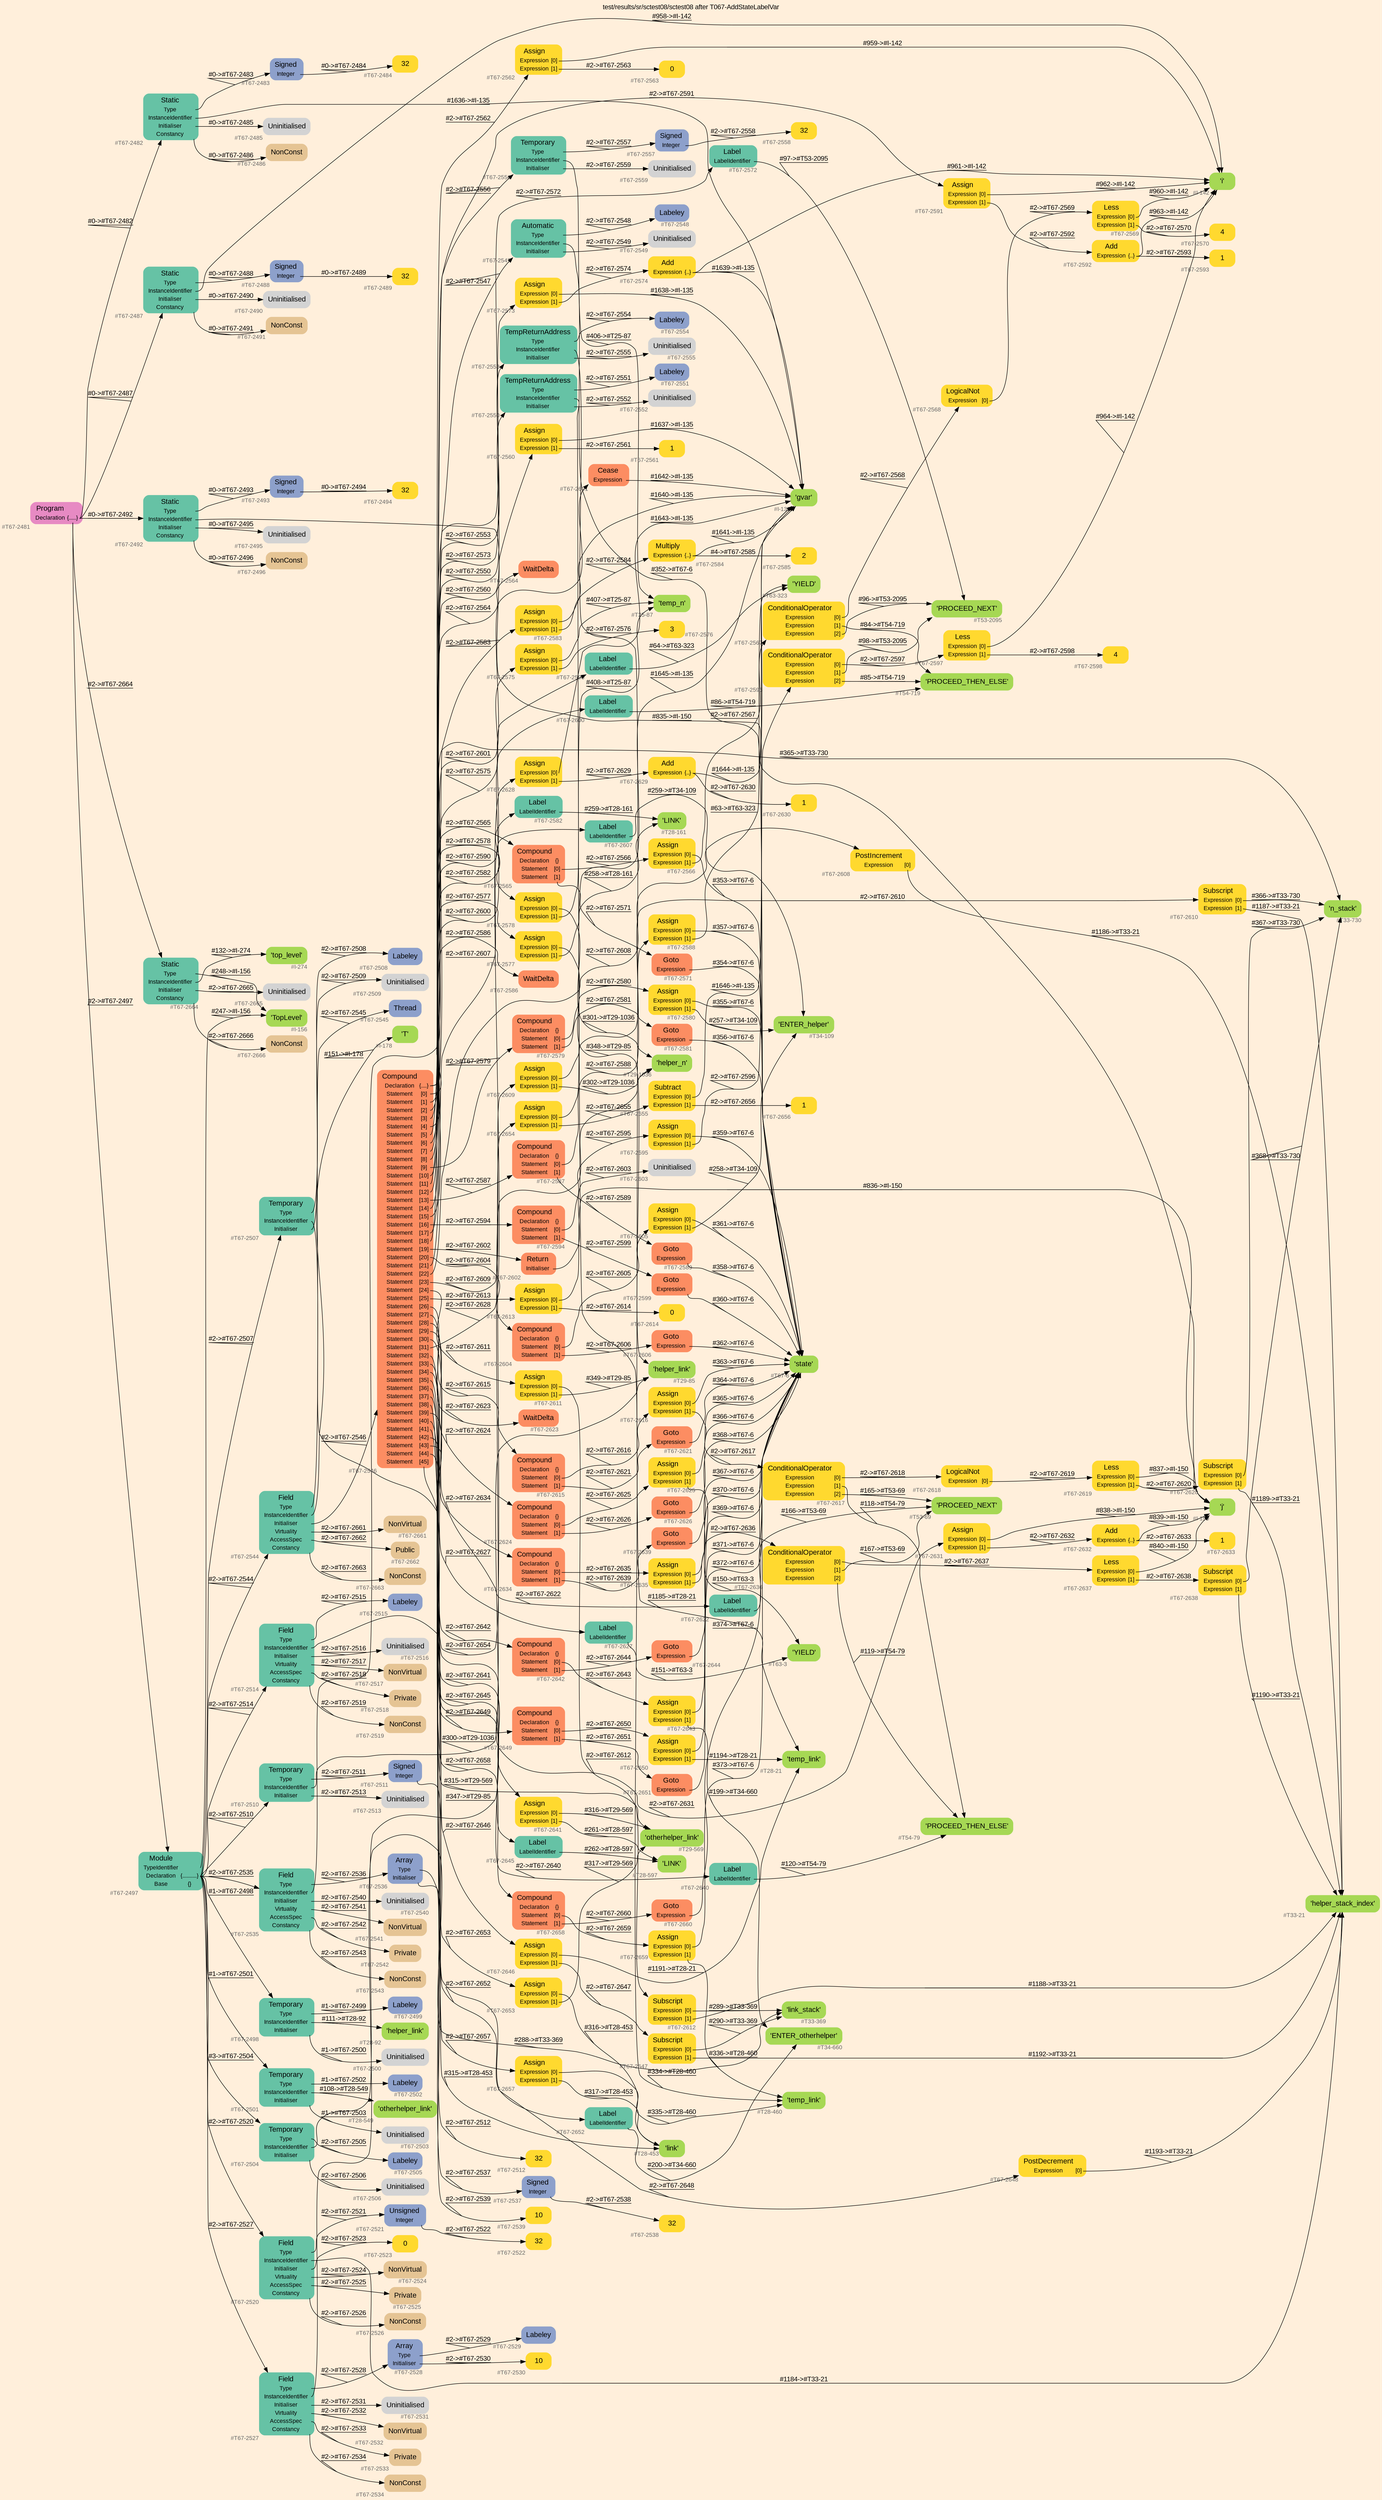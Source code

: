 digraph "test/results/sr/sctest08/sctest08 after T067-AddStateLabelVar" {
label = "test/results/sr/sctest08/sctest08 after T067-AddStateLabelVar"
labelloc = t
graph [
    rankdir = "LR"
    ranksep = 0.3
    bgcolor = antiquewhite1
    color = black
    fontcolor = black
    fontname = "Arial"
];
node [
    fontname = "Arial"
];
edge [
    fontname = "Arial"
];

// -------------------- node figure --------------------
// -------- block #T67-2481 ----------
"#T67-2481" [
    fillcolor = "/set28/4"
    xlabel = "#T67-2481"
    fontsize = "12"
    fontcolor = grey40
    shape = "plaintext"
    label = <<TABLE BORDER="0" CELLBORDER="0" CELLSPACING="0">
     <TR><TD><FONT COLOR="black" POINT-SIZE="15">Program</FONT></TD></TR>
     <TR><TD><FONT COLOR="black" POINT-SIZE="12">Declaration</FONT></TD><TD PORT="port0"><FONT COLOR="black" POINT-SIZE="12">{.....}</FONT></TD></TR>
    </TABLE>>
    style = "rounded,filled"
];

// -------- block #T67-2482 ----------
"#T67-2482" [
    fillcolor = "/set28/1"
    xlabel = "#T67-2482"
    fontsize = "12"
    fontcolor = grey40
    shape = "plaintext"
    label = <<TABLE BORDER="0" CELLBORDER="0" CELLSPACING="0">
     <TR><TD><FONT COLOR="black" POINT-SIZE="15">Static</FONT></TD></TR>
     <TR><TD><FONT COLOR="black" POINT-SIZE="12">Type</FONT></TD><TD PORT="port0"></TD></TR>
     <TR><TD><FONT COLOR="black" POINT-SIZE="12">InstanceIdentifier</FONT></TD><TD PORT="port1"></TD></TR>
     <TR><TD><FONT COLOR="black" POINT-SIZE="12">Initialiser</FONT></TD><TD PORT="port2"></TD></TR>
     <TR><TD><FONT COLOR="black" POINT-SIZE="12">Constancy</FONT></TD><TD PORT="port3"></TD></TR>
    </TABLE>>
    style = "rounded,filled"
];

// -------- block #T67-2483 ----------
"#T67-2483" [
    fillcolor = "/set28/3"
    xlabel = "#T67-2483"
    fontsize = "12"
    fontcolor = grey40
    shape = "plaintext"
    label = <<TABLE BORDER="0" CELLBORDER="0" CELLSPACING="0">
     <TR><TD><FONT COLOR="black" POINT-SIZE="15">Signed</FONT></TD></TR>
     <TR><TD><FONT COLOR="black" POINT-SIZE="12">Integer</FONT></TD><TD PORT="port0"></TD></TR>
    </TABLE>>
    style = "rounded,filled"
];

// -------- block #T67-2484 ----------
"#T67-2484" [
    fillcolor = "/set28/6"
    xlabel = "#T67-2484"
    fontsize = "12"
    fontcolor = grey40
    shape = "plaintext"
    label = <<TABLE BORDER="0" CELLBORDER="0" CELLSPACING="0">
     <TR><TD><FONT COLOR="black" POINT-SIZE="15">32</FONT></TD></TR>
    </TABLE>>
    style = "rounded,filled"
];

// -------- block #I-135 ----------
"#I-135" [
    fillcolor = "/set28/5"
    xlabel = "#I-135"
    fontsize = "12"
    fontcolor = grey40
    shape = "plaintext"
    label = <<TABLE BORDER="0" CELLBORDER="0" CELLSPACING="0">
     <TR><TD><FONT COLOR="black" POINT-SIZE="15">'gvar'</FONT></TD></TR>
    </TABLE>>
    style = "rounded,filled"
];

// -------- block #T67-2485 ----------
"#T67-2485" [
    xlabel = "#T67-2485"
    fontsize = "12"
    fontcolor = grey40
    shape = "plaintext"
    label = <<TABLE BORDER="0" CELLBORDER="0" CELLSPACING="0">
     <TR><TD><FONT COLOR="black" POINT-SIZE="15">Uninitialised</FONT></TD></TR>
    </TABLE>>
    style = "rounded,filled"
];

// -------- block #T67-2486 ----------
"#T67-2486" [
    fillcolor = "/set28/7"
    xlabel = "#T67-2486"
    fontsize = "12"
    fontcolor = grey40
    shape = "plaintext"
    label = <<TABLE BORDER="0" CELLBORDER="0" CELLSPACING="0">
     <TR><TD><FONT COLOR="black" POINT-SIZE="15">NonConst</FONT></TD></TR>
    </TABLE>>
    style = "rounded,filled"
];

// -------- block #T67-2487 ----------
"#T67-2487" [
    fillcolor = "/set28/1"
    xlabel = "#T67-2487"
    fontsize = "12"
    fontcolor = grey40
    shape = "plaintext"
    label = <<TABLE BORDER="0" CELLBORDER="0" CELLSPACING="0">
     <TR><TD><FONT COLOR="black" POINT-SIZE="15">Static</FONT></TD></TR>
     <TR><TD><FONT COLOR="black" POINT-SIZE="12">Type</FONT></TD><TD PORT="port0"></TD></TR>
     <TR><TD><FONT COLOR="black" POINT-SIZE="12">InstanceIdentifier</FONT></TD><TD PORT="port1"></TD></TR>
     <TR><TD><FONT COLOR="black" POINT-SIZE="12">Initialiser</FONT></TD><TD PORT="port2"></TD></TR>
     <TR><TD><FONT COLOR="black" POINT-SIZE="12">Constancy</FONT></TD><TD PORT="port3"></TD></TR>
    </TABLE>>
    style = "rounded,filled"
];

// -------- block #T67-2488 ----------
"#T67-2488" [
    fillcolor = "/set28/3"
    xlabel = "#T67-2488"
    fontsize = "12"
    fontcolor = grey40
    shape = "plaintext"
    label = <<TABLE BORDER="0" CELLBORDER="0" CELLSPACING="0">
     <TR><TD><FONT COLOR="black" POINT-SIZE="15">Signed</FONT></TD></TR>
     <TR><TD><FONT COLOR="black" POINT-SIZE="12">Integer</FONT></TD><TD PORT="port0"></TD></TR>
    </TABLE>>
    style = "rounded,filled"
];

// -------- block #T67-2489 ----------
"#T67-2489" [
    fillcolor = "/set28/6"
    xlabel = "#T67-2489"
    fontsize = "12"
    fontcolor = grey40
    shape = "plaintext"
    label = <<TABLE BORDER="0" CELLBORDER="0" CELLSPACING="0">
     <TR><TD><FONT COLOR="black" POINT-SIZE="15">32</FONT></TD></TR>
    </TABLE>>
    style = "rounded,filled"
];

// -------- block #I-142 ----------
"#I-142" [
    fillcolor = "/set28/5"
    xlabel = "#I-142"
    fontsize = "12"
    fontcolor = grey40
    shape = "plaintext"
    label = <<TABLE BORDER="0" CELLBORDER="0" CELLSPACING="0">
     <TR><TD><FONT COLOR="black" POINT-SIZE="15">'i'</FONT></TD></TR>
    </TABLE>>
    style = "rounded,filled"
];

// -------- block #T67-2490 ----------
"#T67-2490" [
    xlabel = "#T67-2490"
    fontsize = "12"
    fontcolor = grey40
    shape = "plaintext"
    label = <<TABLE BORDER="0" CELLBORDER="0" CELLSPACING="0">
     <TR><TD><FONT COLOR="black" POINT-SIZE="15">Uninitialised</FONT></TD></TR>
    </TABLE>>
    style = "rounded,filled"
];

// -------- block #T67-2491 ----------
"#T67-2491" [
    fillcolor = "/set28/7"
    xlabel = "#T67-2491"
    fontsize = "12"
    fontcolor = grey40
    shape = "plaintext"
    label = <<TABLE BORDER="0" CELLBORDER="0" CELLSPACING="0">
     <TR><TD><FONT COLOR="black" POINT-SIZE="15">NonConst</FONT></TD></TR>
    </TABLE>>
    style = "rounded,filled"
];

// -------- block #T67-2492 ----------
"#T67-2492" [
    fillcolor = "/set28/1"
    xlabel = "#T67-2492"
    fontsize = "12"
    fontcolor = grey40
    shape = "plaintext"
    label = <<TABLE BORDER="0" CELLBORDER="0" CELLSPACING="0">
     <TR><TD><FONT COLOR="black" POINT-SIZE="15">Static</FONT></TD></TR>
     <TR><TD><FONT COLOR="black" POINT-SIZE="12">Type</FONT></TD><TD PORT="port0"></TD></TR>
     <TR><TD><FONT COLOR="black" POINT-SIZE="12">InstanceIdentifier</FONT></TD><TD PORT="port1"></TD></TR>
     <TR><TD><FONT COLOR="black" POINT-SIZE="12">Initialiser</FONT></TD><TD PORT="port2"></TD></TR>
     <TR><TD><FONT COLOR="black" POINT-SIZE="12">Constancy</FONT></TD><TD PORT="port3"></TD></TR>
    </TABLE>>
    style = "rounded,filled"
];

// -------- block #T67-2493 ----------
"#T67-2493" [
    fillcolor = "/set28/3"
    xlabel = "#T67-2493"
    fontsize = "12"
    fontcolor = grey40
    shape = "plaintext"
    label = <<TABLE BORDER="0" CELLBORDER="0" CELLSPACING="0">
     <TR><TD><FONT COLOR="black" POINT-SIZE="15">Signed</FONT></TD></TR>
     <TR><TD><FONT COLOR="black" POINT-SIZE="12">Integer</FONT></TD><TD PORT="port0"></TD></TR>
    </TABLE>>
    style = "rounded,filled"
];

// -------- block #T67-2494 ----------
"#T67-2494" [
    fillcolor = "/set28/6"
    xlabel = "#T67-2494"
    fontsize = "12"
    fontcolor = grey40
    shape = "plaintext"
    label = <<TABLE BORDER="0" CELLBORDER="0" CELLSPACING="0">
     <TR><TD><FONT COLOR="black" POINT-SIZE="15">32</FONT></TD></TR>
    </TABLE>>
    style = "rounded,filled"
];

// -------- block #I-150 ----------
"#I-150" [
    fillcolor = "/set28/5"
    xlabel = "#I-150"
    fontsize = "12"
    fontcolor = grey40
    shape = "plaintext"
    label = <<TABLE BORDER="0" CELLBORDER="0" CELLSPACING="0">
     <TR><TD><FONT COLOR="black" POINT-SIZE="15">'j'</FONT></TD></TR>
    </TABLE>>
    style = "rounded,filled"
];

// -------- block #T67-2495 ----------
"#T67-2495" [
    xlabel = "#T67-2495"
    fontsize = "12"
    fontcolor = grey40
    shape = "plaintext"
    label = <<TABLE BORDER="0" CELLBORDER="0" CELLSPACING="0">
     <TR><TD><FONT COLOR="black" POINT-SIZE="15">Uninitialised</FONT></TD></TR>
    </TABLE>>
    style = "rounded,filled"
];

// -------- block #T67-2496 ----------
"#T67-2496" [
    fillcolor = "/set28/7"
    xlabel = "#T67-2496"
    fontsize = "12"
    fontcolor = grey40
    shape = "plaintext"
    label = <<TABLE BORDER="0" CELLBORDER="0" CELLSPACING="0">
     <TR><TD><FONT COLOR="black" POINT-SIZE="15">NonConst</FONT></TD></TR>
    </TABLE>>
    style = "rounded,filled"
];

// -------- block #T67-2497 ----------
"#T67-2497" [
    fillcolor = "/set28/1"
    xlabel = "#T67-2497"
    fontsize = "12"
    fontcolor = grey40
    shape = "plaintext"
    label = <<TABLE BORDER="0" CELLBORDER="0" CELLSPACING="0">
     <TR><TD><FONT COLOR="black" POINT-SIZE="15">Module</FONT></TD></TR>
     <TR><TD><FONT COLOR="black" POINT-SIZE="12">TypeIdentifier</FONT></TD><TD PORT="port0"></TD></TR>
     <TR><TD><FONT COLOR="black" POINT-SIZE="12">Declaration</FONT></TD><TD PORT="port1"><FONT COLOR="black" POINT-SIZE="12">{..........}</FONT></TD></TR>
     <TR><TD><FONT COLOR="black" POINT-SIZE="12">Base</FONT></TD><TD PORT="port2"><FONT COLOR="black" POINT-SIZE="12">{}</FONT></TD></TR>
    </TABLE>>
    style = "rounded,filled"
];

// -------- block #I-156 ----------
"#I-156" [
    fillcolor = "/set28/5"
    xlabel = "#I-156"
    fontsize = "12"
    fontcolor = grey40
    shape = "plaintext"
    label = <<TABLE BORDER="0" CELLBORDER="0" CELLSPACING="0">
     <TR><TD><FONT COLOR="black" POINT-SIZE="15">'TopLevel'</FONT></TD></TR>
    </TABLE>>
    style = "rounded,filled"
];

// -------- block #T67-2498 ----------
"#T67-2498" [
    fillcolor = "/set28/1"
    xlabel = "#T67-2498"
    fontsize = "12"
    fontcolor = grey40
    shape = "plaintext"
    label = <<TABLE BORDER="0" CELLBORDER="0" CELLSPACING="0">
     <TR><TD><FONT COLOR="black" POINT-SIZE="15">Temporary</FONT></TD></TR>
     <TR><TD><FONT COLOR="black" POINT-SIZE="12">Type</FONT></TD><TD PORT="port0"></TD></TR>
     <TR><TD><FONT COLOR="black" POINT-SIZE="12">InstanceIdentifier</FONT></TD><TD PORT="port1"></TD></TR>
     <TR><TD><FONT COLOR="black" POINT-SIZE="12">Initialiser</FONT></TD><TD PORT="port2"></TD></TR>
    </TABLE>>
    style = "rounded,filled"
];

// -------- block #T67-2499 ----------
"#T67-2499" [
    fillcolor = "/set28/3"
    xlabel = "#T67-2499"
    fontsize = "12"
    fontcolor = grey40
    shape = "plaintext"
    label = <<TABLE BORDER="0" CELLBORDER="0" CELLSPACING="0">
     <TR><TD><FONT COLOR="black" POINT-SIZE="15">Labeley</FONT></TD></TR>
    </TABLE>>
    style = "rounded,filled"
];

// -------- block #T28-92 ----------
"#T28-92" [
    fillcolor = "/set28/5"
    xlabel = "#T28-92"
    fontsize = "12"
    fontcolor = grey40
    shape = "plaintext"
    label = <<TABLE BORDER="0" CELLBORDER="0" CELLSPACING="0">
     <TR><TD><FONT COLOR="black" POINT-SIZE="15">'helper_link'</FONT></TD></TR>
    </TABLE>>
    style = "rounded,filled"
];

// -------- block #T67-2500 ----------
"#T67-2500" [
    xlabel = "#T67-2500"
    fontsize = "12"
    fontcolor = grey40
    shape = "plaintext"
    label = <<TABLE BORDER="0" CELLBORDER="0" CELLSPACING="0">
     <TR><TD><FONT COLOR="black" POINT-SIZE="15">Uninitialised</FONT></TD></TR>
    </TABLE>>
    style = "rounded,filled"
];

// -------- block #T67-2501 ----------
"#T67-2501" [
    fillcolor = "/set28/1"
    xlabel = "#T67-2501"
    fontsize = "12"
    fontcolor = grey40
    shape = "plaintext"
    label = <<TABLE BORDER="0" CELLBORDER="0" CELLSPACING="0">
     <TR><TD><FONT COLOR="black" POINT-SIZE="15">Temporary</FONT></TD></TR>
     <TR><TD><FONT COLOR="black" POINT-SIZE="12">Type</FONT></TD><TD PORT="port0"></TD></TR>
     <TR><TD><FONT COLOR="black" POINT-SIZE="12">InstanceIdentifier</FONT></TD><TD PORT="port1"></TD></TR>
     <TR><TD><FONT COLOR="black" POINT-SIZE="12">Initialiser</FONT></TD><TD PORT="port2"></TD></TR>
    </TABLE>>
    style = "rounded,filled"
];

// -------- block #T67-2502 ----------
"#T67-2502" [
    fillcolor = "/set28/3"
    xlabel = "#T67-2502"
    fontsize = "12"
    fontcolor = grey40
    shape = "plaintext"
    label = <<TABLE BORDER="0" CELLBORDER="0" CELLSPACING="0">
     <TR><TD><FONT COLOR="black" POINT-SIZE="15">Labeley</FONT></TD></TR>
    </TABLE>>
    style = "rounded,filled"
];

// -------- block #T28-549 ----------
"#T28-549" [
    fillcolor = "/set28/5"
    xlabel = "#T28-549"
    fontsize = "12"
    fontcolor = grey40
    shape = "plaintext"
    label = <<TABLE BORDER="0" CELLBORDER="0" CELLSPACING="0">
     <TR><TD><FONT COLOR="black" POINT-SIZE="15">'otherhelper_link'</FONT></TD></TR>
    </TABLE>>
    style = "rounded,filled"
];

// -------- block #T67-2503 ----------
"#T67-2503" [
    xlabel = "#T67-2503"
    fontsize = "12"
    fontcolor = grey40
    shape = "plaintext"
    label = <<TABLE BORDER="0" CELLBORDER="0" CELLSPACING="0">
     <TR><TD><FONT COLOR="black" POINT-SIZE="15">Uninitialised</FONT></TD></TR>
    </TABLE>>
    style = "rounded,filled"
];

// -------- block #T67-2504 ----------
"#T67-2504" [
    fillcolor = "/set28/1"
    xlabel = "#T67-2504"
    fontsize = "12"
    fontcolor = grey40
    shape = "plaintext"
    label = <<TABLE BORDER="0" CELLBORDER="0" CELLSPACING="0">
     <TR><TD><FONT COLOR="black" POINT-SIZE="15">Temporary</FONT></TD></TR>
     <TR><TD><FONT COLOR="black" POINT-SIZE="12">Type</FONT></TD><TD PORT="port0"></TD></TR>
     <TR><TD><FONT COLOR="black" POINT-SIZE="12">InstanceIdentifier</FONT></TD><TD PORT="port1"></TD></TR>
     <TR><TD><FONT COLOR="black" POINT-SIZE="12">Initialiser</FONT></TD><TD PORT="port2"></TD></TR>
    </TABLE>>
    style = "rounded,filled"
];

// -------- block #T67-2505 ----------
"#T67-2505" [
    fillcolor = "/set28/3"
    xlabel = "#T67-2505"
    fontsize = "12"
    fontcolor = grey40
    shape = "plaintext"
    label = <<TABLE BORDER="0" CELLBORDER="0" CELLSPACING="0">
     <TR><TD><FONT COLOR="black" POINT-SIZE="15">Labeley</FONT></TD></TR>
    </TABLE>>
    style = "rounded,filled"
];

// -------- block #T29-85 ----------
"#T29-85" [
    fillcolor = "/set28/5"
    xlabel = "#T29-85"
    fontsize = "12"
    fontcolor = grey40
    shape = "plaintext"
    label = <<TABLE BORDER="0" CELLBORDER="0" CELLSPACING="0">
     <TR><TD><FONT COLOR="black" POINT-SIZE="15">'helper_link'</FONT></TD></TR>
    </TABLE>>
    style = "rounded,filled"
];

// -------- block #T67-2506 ----------
"#T67-2506" [
    xlabel = "#T67-2506"
    fontsize = "12"
    fontcolor = grey40
    shape = "plaintext"
    label = <<TABLE BORDER="0" CELLBORDER="0" CELLSPACING="0">
     <TR><TD><FONT COLOR="black" POINT-SIZE="15">Uninitialised</FONT></TD></TR>
    </TABLE>>
    style = "rounded,filled"
];

// -------- block #T67-2507 ----------
"#T67-2507" [
    fillcolor = "/set28/1"
    xlabel = "#T67-2507"
    fontsize = "12"
    fontcolor = grey40
    shape = "plaintext"
    label = <<TABLE BORDER="0" CELLBORDER="0" CELLSPACING="0">
     <TR><TD><FONT COLOR="black" POINT-SIZE="15">Temporary</FONT></TD></TR>
     <TR><TD><FONT COLOR="black" POINT-SIZE="12">Type</FONT></TD><TD PORT="port0"></TD></TR>
     <TR><TD><FONT COLOR="black" POINT-SIZE="12">InstanceIdentifier</FONT></TD><TD PORT="port1"></TD></TR>
     <TR><TD><FONT COLOR="black" POINT-SIZE="12">Initialiser</FONT></TD><TD PORT="port2"></TD></TR>
    </TABLE>>
    style = "rounded,filled"
];

// -------- block #T67-2508 ----------
"#T67-2508" [
    fillcolor = "/set28/3"
    xlabel = "#T67-2508"
    fontsize = "12"
    fontcolor = grey40
    shape = "plaintext"
    label = <<TABLE BORDER="0" CELLBORDER="0" CELLSPACING="0">
     <TR><TD><FONT COLOR="black" POINT-SIZE="15">Labeley</FONT></TD></TR>
    </TABLE>>
    style = "rounded,filled"
];

// -------- block #T29-569 ----------
"#T29-569" [
    fillcolor = "/set28/5"
    xlabel = "#T29-569"
    fontsize = "12"
    fontcolor = grey40
    shape = "plaintext"
    label = <<TABLE BORDER="0" CELLBORDER="0" CELLSPACING="0">
     <TR><TD><FONT COLOR="black" POINT-SIZE="15">'otherhelper_link'</FONT></TD></TR>
    </TABLE>>
    style = "rounded,filled"
];

// -------- block #T67-2509 ----------
"#T67-2509" [
    xlabel = "#T67-2509"
    fontsize = "12"
    fontcolor = grey40
    shape = "plaintext"
    label = <<TABLE BORDER="0" CELLBORDER="0" CELLSPACING="0">
     <TR><TD><FONT COLOR="black" POINT-SIZE="15">Uninitialised</FONT></TD></TR>
    </TABLE>>
    style = "rounded,filled"
];

// -------- block #T67-2510 ----------
"#T67-2510" [
    fillcolor = "/set28/1"
    xlabel = "#T67-2510"
    fontsize = "12"
    fontcolor = grey40
    shape = "plaintext"
    label = <<TABLE BORDER="0" CELLBORDER="0" CELLSPACING="0">
     <TR><TD><FONT COLOR="black" POINT-SIZE="15">Temporary</FONT></TD></TR>
     <TR><TD><FONT COLOR="black" POINT-SIZE="12">Type</FONT></TD><TD PORT="port0"></TD></TR>
     <TR><TD><FONT COLOR="black" POINT-SIZE="12">InstanceIdentifier</FONT></TD><TD PORT="port1"></TD></TR>
     <TR><TD><FONT COLOR="black" POINT-SIZE="12">Initialiser</FONT></TD><TD PORT="port2"></TD></TR>
    </TABLE>>
    style = "rounded,filled"
];

// -------- block #T67-2511 ----------
"#T67-2511" [
    fillcolor = "/set28/3"
    xlabel = "#T67-2511"
    fontsize = "12"
    fontcolor = grey40
    shape = "plaintext"
    label = <<TABLE BORDER="0" CELLBORDER="0" CELLSPACING="0">
     <TR><TD><FONT COLOR="black" POINT-SIZE="15">Signed</FONT></TD></TR>
     <TR><TD><FONT COLOR="black" POINT-SIZE="12">Integer</FONT></TD><TD PORT="port0"></TD></TR>
    </TABLE>>
    style = "rounded,filled"
];

// -------- block #T67-2512 ----------
"#T67-2512" [
    fillcolor = "/set28/6"
    xlabel = "#T67-2512"
    fontsize = "12"
    fontcolor = grey40
    shape = "plaintext"
    label = <<TABLE BORDER="0" CELLBORDER="0" CELLSPACING="0">
     <TR><TD><FONT COLOR="black" POINT-SIZE="15">32</FONT></TD></TR>
    </TABLE>>
    style = "rounded,filled"
];

// -------- block #T29-1036 ----------
"#T29-1036" [
    fillcolor = "/set28/5"
    xlabel = "#T29-1036"
    fontsize = "12"
    fontcolor = grey40
    shape = "plaintext"
    label = <<TABLE BORDER="0" CELLBORDER="0" CELLSPACING="0">
     <TR><TD><FONT COLOR="black" POINT-SIZE="15">'helper_n'</FONT></TD></TR>
    </TABLE>>
    style = "rounded,filled"
];

// -------- block #T67-2513 ----------
"#T67-2513" [
    xlabel = "#T67-2513"
    fontsize = "12"
    fontcolor = grey40
    shape = "plaintext"
    label = <<TABLE BORDER="0" CELLBORDER="0" CELLSPACING="0">
     <TR><TD><FONT COLOR="black" POINT-SIZE="15">Uninitialised</FONT></TD></TR>
    </TABLE>>
    style = "rounded,filled"
];

// -------- block #T67-2514 ----------
"#T67-2514" [
    fillcolor = "/set28/1"
    xlabel = "#T67-2514"
    fontsize = "12"
    fontcolor = grey40
    shape = "plaintext"
    label = <<TABLE BORDER="0" CELLBORDER="0" CELLSPACING="0">
     <TR><TD><FONT COLOR="black" POINT-SIZE="15">Field</FONT></TD></TR>
     <TR><TD><FONT COLOR="black" POINT-SIZE="12">Type</FONT></TD><TD PORT="port0"></TD></TR>
     <TR><TD><FONT COLOR="black" POINT-SIZE="12">InstanceIdentifier</FONT></TD><TD PORT="port1"></TD></TR>
     <TR><TD><FONT COLOR="black" POINT-SIZE="12">Initialiser</FONT></TD><TD PORT="port2"></TD></TR>
     <TR><TD><FONT COLOR="black" POINT-SIZE="12">Virtuality</FONT></TD><TD PORT="port3"></TD></TR>
     <TR><TD><FONT COLOR="black" POINT-SIZE="12">AccessSpec</FONT></TD><TD PORT="port4"></TD></TR>
     <TR><TD><FONT COLOR="black" POINT-SIZE="12">Constancy</FONT></TD><TD PORT="port5"></TD></TR>
    </TABLE>>
    style = "rounded,filled"
];

// -------- block #T67-2515 ----------
"#T67-2515" [
    fillcolor = "/set28/3"
    xlabel = "#T67-2515"
    fontsize = "12"
    fontcolor = grey40
    shape = "plaintext"
    label = <<TABLE BORDER="0" CELLBORDER="0" CELLSPACING="0">
     <TR><TD><FONT COLOR="black" POINT-SIZE="15">Labeley</FONT></TD></TR>
    </TABLE>>
    style = "rounded,filled"
];

// -------- block #T28-453 ----------
"#T28-453" [
    fillcolor = "/set28/5"
    xlabel = "#T28-453"
    fontsize = "12"
    fontcolor = grey40
    shape = "plaintext"
    label = <<TABLE BORDER="0" CELLBORDER="0" CELLSPACING="0">
     <TR><TD><FONT COLOR="black" POINT-SIZE="15">'link'</FONT></TD></TR>
    </TABLE>>
    style = "rounded,filled"
];

// -------- block #T67-2516 ----------
"#T67-2516" [
    xlabel = "#T67-2516"
    fontsize = "12"
    fontcolor = grey40
    shape = "plaintext"
    label = <<TABLE BORDER="0" CELLBORDER="0" CELLSPACING="0">
     <TR><TD><FONT COLOR="black" POINT-SIZE="15">Uninitialised</FONT></TD></TR>
    </TABLE>>
    style = "rounded,filled"
];

// -------- block #T67-2517 ----------
"#T67-2517" [
    fillcolor = "/set28/7"
    xlabel = "#T67-2517"
    fontsize = "12"
    fontcolor = grey40
    shape = "plaintext"
    label = <<TABLE BORDER="0" CELLBORDER="0" CELLSPACING="0">
     <TR><TD><FONT COLOR="black" POINT-SIZE="15">NonVirtual</FONT></TD></TR>
    </TABLE>>
    style = "rounded,filled"
];

// -------- block #T67-2518 ----------
"#T67-2518" [
    fillcolor = "/set28/7"
    xlabel = "#T67-2518"
    fontsize = "12"
    fontcolor = grey40
    shape = "plaintext"
    label = <<TABLE BORDER="0" CELLBORDER="0" CELLSPACING="0">
     <TR><TD><FONT COLOR="black" POINT-SIZE="15">Private</FONT></TD></TR>
    </TABLE>>
    style = "rounded,filled"
];

// -------- block #T67-2519 ----------
"#T67-2519" [
    fillcolor = "/set28/7"
    xlabel = "#T67-2519"
    fontsize = "12"
    fontcolor = grey40
    shape = "plaintext"
    label = <<TABLE BORDER="0" CELLBORDER="0" CELLSPACING="0">
     <TR><TD><FONT COLOR="black" POINT-SIZE="15">NonConst</FONT></TD></TR>
    </TABLE>>
    style = "rounded,filled"
];

// -------- block #T67-2520 ----------
"#T67-2520" [
    fillcolor = "/set28/1"
    xlabel = "#T67-2520"
    fontsize = "12"
    fontcolor = grey40
    shape = "plaintext"
    label = <<TABLE BORDER="0" CELLBORDER="0" CELLSPACING="0">
     <TR><TD><FONT COLOR="black" POINT-SIZE="15">Field</FONT></TD></TR>
     <TR><TD><FONT COLOR="black" POINT-SIZE="12">Type</FONT></TD><TD PORT="port0"></TD></TR>
     <TR><TD><FONT COLOR="black" POINT-SIZE="12">InstanceIdentifier</FONT></TD><TD PORT="port1"></TD></TR>
     <TR><TD><FONT COLOR="black" POINT-SIZE="12">Initialiser</FONT></TD><TD PORT="port2"></TD></TR>
     <TR><TD><FONT COLOR="black" POINT-SIZE="12">Virtuality</FONT></TD><TD PORT="port3"></TD></TR>
     <TR><TD><FONT COLOR="black" POINT-SIZE="12">AccessSpec</FONT></TD><TD PORT="port4"></TD></TR>
     <TR><TD><FONT COLOR="black" POINT-SIZE="12">Constancy</FONT></TD><TD PORT="port5"></TD></TR>
    </TABLE>>
    style = "rounded,filled"
];

// -------- block #T67-2521 ----------
"#T67-2521" [
    fillcolor = "/set28/3"
    xlabel = "#T67-2521"
    fontsize = "12"
    fontcolor = grey40
    shape = "plaintext"
    label = <<TABLE BORDER="0" CELLBORDER="0" CELLSPACING="0">
     <TR><TD><FONT COLOR="black" POINT-SIZE="15">Unsigned</FONT></TD></TR>
     <TR><TD><FONT COLOR="black" POINT-SIZE="12">Integer</FONT></TD><TD PORT="port0"></TD></TR>
    </TABLE>>
    style = "rounded,filled"
];

// -------- block #T67-2522 ----------
"#T67-2522" [
    fillcolor = "/set28/6"
    xlabel = "#T67-2522"
    fontsize = "12"
    fontcolor = grey40
    shape = "plaintext"
    label = <<TABLE BORDER="0" CELLBORDER="0" CELLSPACING="0">
     <TR><TD><FONT COLOR="black" POINT-SIZE="15">32</FONT></TD></TR>
    </TABLE>>
    style = "rounded,filled"
];

// -------- block #T33-21 ----------
"#T33-21" [
    fillcolor = "/set28/5"
    xlabel = "#T33-21"
    fontsize = "12"
    fontcolor = grey40
    shape = "plaintext"
    label = <<TABLE BORDER="0" CELLBORDER="0" CELLSPACING="0">
     <TR><TD><FONT COLOR="black" POINT-SIZE="15">'helper_stack_index'</FONT></TD></TR>
    </TABLE>>
    style = "rounded,filled"
];

// -------- block #T67-2523 ----------
"#T67-2523" [
    fillcolor = "/set28/6"
    xlabel = "#T67-2523"
    fontsize = "12"
    fontcolor = grey40
    shape = "plaintext"
    label = <<TABLE BORDER="0" CELLBORDER="0" CELLSPACING="0">
     <TR><TD><FONT COLOR="black" POINT-SIZE="15">0</FONT></TD></TR>
    </TABLE>>
    style = "rounded,filled"
];

// -------- block #T67-2524 ----------
"#T67-2524" [
    fillcolor = "/set28/7"
    xlabel = "#T67-2524"
    fontsize = "12"
    fontcolor = grey40
    shape = "plaintext"
    label = <<TABLE BORDER="0" CELLBORDER="0" CELLSPACING="0">
     <TR><TD><FONT COLOR="black" POINT-SIZE="15">NonVirtual</FONT></TD></TR>
    </TABLE>>
    style = "rounded,filled"
];

// -------- block #T67-2525 ----------
"#T67-2525" [
    fillcolor = "/set28/7"
    xlabel = "#T67-2525"
    fontsize = "12"
    fontcolor = grey40
    shape = "plaintext"
    label = <<TABLE BORDER="0" CELLBORDER="0" CELLSPACING="0">
     <TR><TD><FONT COLOR="black" POINT-SIZE="15">Private</FONT></TD></TR>
    </TABLE>>
    style = "rounded,filled"
];

// -------- block #T67-2526 ----------
"#T67-2526" [
    fillcolor = "/set28/7"
    xlabel = "#T67-2526"
    fontsize = "12"
    fontcolor = grey40
    shape = "plaintext"
    label = <<TABLE BORDER="0" CELLBORDER="0" CELLSPACING="0">
     <TR><TD><FONT COLOR="black" POINT-SIZE="15">NonConst</FONT></TD></TR>
    </TABLE>>
    style = "rounded,filled"
];

// -------- block #T67-2527 ----------
"#T67-2527" [
    fillcolor = "/set28/1"
    xlabel = "#T67-2527"
    fontsize = "12"
    fontcolor = grey40
    shape = "plaintext"
    label = <<TABLE BORDER="0" CELLBORDER="0" CELLSPACING="0">
     <TR><TD><FONT COLOR="black" POINT-SIZE="15">Field</FONT></TD></TR>
     <TR><TD><FONT COLOR="black" POINT-SIZE="12">Type</FONT></TD><TD PORT="port0"></TD></TR>
     <TR><TD><FONT COLOR="black" POINT-SIZE="12">InstanceIdentifier</FONT></TD><TD PORT="port1"></TD></TR>
     <TR><TD><FONT COLOR="black" POINT-SIZE="12">Initialiser</FONT></TD><TD PORT="port2"></TD></TR>
     <TR><TD><FONT COLOR="black" POINT-SIZE="12">Virtuality</FONT></TD><TD PORT="port3"></TD></TR>
     <TR><TD><FONT COLOR="black" POINT-SIZE="12">AccessSpec</FONT></TD><TD PORT="port4"></TD></TR>
     <TR><TD><FONT COLOR="black" POINT-SIZE="12">Constancy</FONT></TD><TD PORT="port5"></TD></TR>
    </TABLE>>
    style = "rounded,filled"
];

// -------- block #T67-2528 ----------
"#T67-2528" [
    fillcolor = "/set28/3"
    xlabel = "#T67-2528"
    fontsize = "12"
    fontcolor = grey40
    shape = "plaintext"
    label = <<TABLE BORDER="0" CELLBORDER="0" CELLSPACING="0">
     <TR><TD><FONT COLOR="black" POINT-SIZE="15">Array</FONT></TD></TR>
     <TR><TD><FONT COLOR="black" POINT-SIZE="12">Type</FONT></TD><TD PORT="port0"></TD></TR>
     <TR><TD><FONT COLOR="black" POINT-SIZE="12">Initialiser</FONT></TD><TD PORT="port1"></TD></TR>
    </TABLE>>
    style = "rounded,filled"
];

// -------- block #T67-2529 ----------
"#T67-2529" [
    fillcolor = "/set28/3"
    xlabel = "#T67-2529"
    fontsize = "12"
    fontcolor = grey40
    shape = "plaintext"
    label = <<TABLE BORDER="0" CELLBORDER="0" CELLSPACING="0">
     <TR><TD><FONT COLOR="black" POINT-SIZE="15">Labeley</FONT></TD></TR>
    </TABLE>>
    style = "rounded,filled"
];

// -------- block #T67-2530 ----------
"#T67-2530" [
    fillcolor = "/set28/6"
    xlabel = "#T67-2530"
    fontsize = "12"
    fontcolor = grey40
    shape = "plaintext"
    label = <<TABLE BORDER="0" CELLBORDER="0" CELLSPACING="0">
     <TR><TD><FONT COLOR="black" POINT-SIZE="15">10</FONT></TD></TR>
    </TABLE>>
    style = "rounded,filled"
];

// -------- block #T33-369 ----------
"#T33-369" [
    fillcolor = "/set28/5"
    xlabel = "#T33-369"
    fontsize = "12"
    fontcolor = grey40
    shape = "plaintext"
    label = <<TABLE BORDER="0" CELLBORDER="0" CELLSPACING="0">
     <TR><TD><FONT COLOR="black" POINT-SIZE="15">'link_stack'</FONT></TD></TR>
    </TABLE>>
    style = "rounded,filled"
];

// -------- block #T67-2531 ----------
"#T67-2531" [
    xlabel = "#T67-2531"
    fontsize = "12"
    fontcolor = grey40
    shape = "plaintext"
    label = <<TABLE BORDER="0" CELLBORDER="0" CELLSPACING="0">
     <TR><TD><FONT COLOR="black" POINT-SIZE="15">Uninitialised</FONT></TD></TR>
    </TABLE>>
    style = "rounded,filled"
];

// -------- block #T67-2532 ----------
"#T67-2532" [
    fillcolor = "/set28/7"
    xlabel = "#T67-2532"
    fontsize = "12"
    fontcolor = grey40
    shape = "plaintext"
    label = <<TABLE BORDER="0" CELLBORDER="0" CELLSPACING="0">
     <TR><TD><FONT COLOR="black" POINT-SIZE="15">NonVirtual</FONT></TD></TR>
    </TABLE>>
    style = "rounded,filled"
];

// -------- block #T67-2533 ----------
"#T67-2533" [
    fillcolor = "/set28/7"
    xlabel = "#T67-2533"
    fontsize = "12"
    fontcolor = grey40
    shape = "plaintext"
    label = <<TABLE BORDER="0" CELLBORDER="0" CELLSPACING="0">
     <TR><TD><FONT COLOR="black" POINT-SIZE="15">Private</FONT></TD></TR>
    </TABLE>>
    style = "rounded,filled"
];

// -------- block #T67-2534 ----------
"#T67-2534" [
    fillcolor = "/set28/7"
    xlabel = "#T67-2534"
    fontsize = "12"
    fontcolor = grey40
    shape = "plaintext"
    label = <<TABLE BORDER="0" CELLBORDER="0" CELLSPACING="0">
     <TR><TD><FONT COLOR="black" POINT-SIZE="15">NonConst</FONT></TD></TR>
    </TABLE>>
    style = "rounded,filled"
];

// -------- block #T67-2535 ----------
"#T67-2535" [
    fillcolor = "/set28/1"
    xlabel = "#T67-2535"
    fontsize = "12"
    fontcolor = grey40
    shape = "plaintext"
    label = <<TABLE BORDER="0" CELLBORDER="0" CELLSPACING="0">
     <TR><TD><FONT COLOR="black" POINT-SIZE="15">Field</FONT></TD></TR>
     <TR><TD><FONT COLOR="black" POINT-SIZE="12">Type</FONT></TD><TD PORT="port0"></TD></TR>
     <TR><TD><FONT COLOR="black" POINT-SIZE="12">InstanceIdentifier</FONT></TD><TD PORT="port1"></TD></TR>
     <TR><TD><FONT COLOR="black" POINT-SIZE="12">Initialiser</FONT></TD><TD PORT="port2"></TD></TR>
     <TR><TD><FONT COLOR="black" POINT-SIZE="12">Virtuality</FONT></TD><TD PORT="port3"></TD></TR>
     <TR><TD><FONT COLOR="black" POINT-SIZE="12">AccessSpec</FONT></TD><TD PORT="port4"></TD></TR>
     <TR><TD><FONT COLOR="black" POINT-SIZE="12">Constancy</FONT></TD><TD PORT="port5"></TD></TR>
    </TABLE>>
    style = "rounded,filled"
];

// -------- block #T67-2536 ----------
"#T67-2536" [
    fillcolor = "/set28/3"
    xlabel = "#T67-2536"
    fontsize = "12"
    fontcolor = grey40
    shape = "plaintext"
    label = <<TABLE BORDER="0" CELLBORDER="0" CELLSPACING="0">
     <TR><TD><FONT COLOR="black" POINT-SIZE="15">Array</FONT></TD></TR>
     <TR><TD><FONT COLOR="black" POINT-SIZE="12">Type</FONT></TD><TD PORT="port0"></TD></TR>
     <TR><TD><FONT COLOR="black" POINT-SIZE="12">Initialiser</FONT></TD><TD PORT="port1"></TD></TR>
    </TABLE>>
    style = "rounded,filled"
];

// -------- block #T67-2537 ----------
"#T67-2537" [
    fillcolor = "/set28/3"
    xlabel = "#T67-2537"
    fontsize = "12"
    fontcolor = grey40
    shape = "plaintext"
    label = <<TABLE BORDER="0" CELLBORDER="0" CELLSPACING="0">
     <TR><TD><FONT COLOR="black" POINT-SIZE="15">Signed</FONT></TD></TR>
     <TR><TD><FONT COLOR="black" POINT-SIZE="12">Integer</FONT></TD><TD PORT="port0"></TD></TR>
    </TABLE>>
    style = "rounded,filled"
];

// -------- block #T67-2538 ----------
"#T67-2538" [
    fillcolor = "/set28/6"
    xlabel = "#T67-2538"
    fontsize = "12"
    fontcolor = grey40
    shape = "plaintext"
    label = <<TABLE BORDER="0" CELLBORDER="0" CELLSPACING="0">
     <TR><TD><FONT COLOR="black" POINT-SIZE="15">32</FONT></TD></TR>
    </TABLE>>
    style = "rounded,filled"
];

// -------- block #T67-2539 ----------
"#T67-2539" [
    fillcolor = "/set28/6"
    xlabel = "#T67-2539"
    fontsize = "12"
    fontcolor = grey40
    shape = "plaintext"
    label = <<TABLE BORDER="0" CELLBORDER="0" CELLSPACING="0">
     <TR><TD><FONT COLOR="black" POINT-SIZE="15">10</FONT></TD></TR>
    </TABLE>>
    style = "rounded,filled"
];

// -------- block #T33-730 ----------
"#T33-730" [
    fillcolor = "/set28/5"
    xlabel = "#T33-730"
    fontsize = "12"
    fontcolor = grey40
    shape = "plaintext"
    label = <<TABLE BORDER="0" CELLBORDER="0" CELLSPACING="0">
     <TR><TD><FONT COLOR="black" POINT-SIZE="15">'n_stack'</FONT></TD></TR>
    </TABLE>>
    style = "rounded,filled"
];

// -------- block #T67-2540 ----------
"#T67-2540" [
    xlabel = "#T67-2540"
    fontsize = "12"
    fontcolor = grey40
    shape = "plaintext"
    label = <<TABLE BORDER="0" CELLBORDER="0" CELLSPACING="0">
     <TR><TD><FONT COLOR="black" POINT-SIZE="15">Uninitialised</FONT></TD></TR>
    </TABLE>>
    style = "rounded,filled"
];

// -------- block #T67-2541 ----------
"#T67-2541" [
    fillcolor = "/set28/7"
    xlabel = "#T67-2541"
    fontsize = "12"
    fontcolor = grey40
    shape = "plaintext"
    label = <<TABLE BORDER="0" CELLBORDER="0" CELLSPACING="0">
     <TR><TD><FONT COLOR="black" POINT-SIZE="15">NonVirtual</FONT></TD></TR>
    </TABLE>>
    style = "rounded,filled"
];

// -------- block #T67-2542 ----------
"#T67-2542" [
    fillcolor = "/set28/7"
    xlabel = "#T67-2542"
    fontsize = "12"
    fontcolor = grey40
    shape = "plaintext"
    label = <<TABLE BORDER="0" CELLBORDER="0" CELLSPACING="0">
     <TR><TD><FONT COLOR="black" POINT-SIZE="15">Private</FONT></TD></TR>
    </TABLE>>
    style = "rounded,filled"
];

// -------- block #T67-2543 ----------
"#T67-2543" [
    fillcolor = "/set28/7"
    xlabel = "#T67-2543"
    fontsize = "12"
    fontcolor = grey40
    shape = "plaintext"
    label = <<TABLE BORDER="0" CELLBORDER="0" CELLSPACING="0">
     <TR><TD><FONT COLOR="black" POINT-SIZE="15">NonConst</FONT></TD></TR>
    </TABLE>>
    style = "rounded,filled"
];

// -------- block #T67-2544 ----------
"#T67-2544" [
    fillcolor = "/set28/1"
    xlabel = "#T67-2544"
    fontsize = "12"
    fontcolor = grey40
    shape = "plaintext"
    label = <<TABLE BORDER="0" CELLBORDER="0" CELLSPACING="0">
     <TR><TD><FONT COLOR="black" POINT-SIZE="15">Field</FONT></TD></TR>
     <TR><TD><FONT COLOR="black" POINT-SIZE="12">Type</FONT></TD><TD PORT="port0"></TD></TR>
     <TR><TD><FONT COLOR="black" POINT-SIZE="12">InstanceIdentifier</FONT></TD><TD PORT="port1"></TD></TR>
     <TR><TD><FONT COLOR="black" POINT-SIZE="12">Initialiser</FONT></TD><TD PORT="port2"></TD></TR>
     <TR><TD><FONT COLOR="black" POINT-SIZE="12">Virtuality</FONT></TD><TD PORT="port3"></TD></TR>
     <TR><TD><FONT COLOR="black" POINT-SIZE="12">AccessSpec</FONT></TD><TD PORT="port4"></TD></TR>
     <TR><TD><FONT COLOR="black" POINT-SIZE="12">Constancy</FONT></TD><TD PORT="port5"></TD></TR>
    </TABLE>>
    style = "rounded,filled"
];

// -------- block #T67-2545 ----------
"#T67-2545" [
    fillcolor = "/set28/3"
    xlabel = "#T67-2545"
    fontsize = "12"
    fontcolor = grey40
    shape = "plaintext"
    label = <<TABLE BORDER="0" CELLBORDER="0" CELLSPACING="0">
     <TR><TD><FONT COLOR="black" POINT-SIZE="15">Thread</FONT></TD></TR>
    </TABLE>>
    style = "rounded,filled"
];

// -------- block #I-178 ----------
"#I-178" [
    fillcolor = "/set28/5"
    xlabel = "#I-178"
    fontsize = "12"
    fontcolor = grey40
    shape = "plaintext"
    label = <<TABLE BORDER="0" CELLBORDER="0" CELLSPACING="0">
     <TR><TD><FONT COLOR="black" POINT-SIZE="15">'T'</FONT></TD></TR>
    </TABLE>>
    style = "rounded,filled"
];

// -------- block #T67-2546 ----------
"#T67-2546" [
    fillcolor = "/set28/2"
    xlabel = "#T67-2546"
    fontsize = "12"
    fontcolor = grey40
    shape = "plaintext"
    label = <<TABLE BORDER="0" CELLBORDER="0" CELLSPACING="0">
     <TR><TD><FONT COLOR="black" POINT-SIZE="15">Compound</FONT></TD></TR>
     <TR><TD><FONT COLOR="black" POINT-SIZE="12">Declaration</FONT></TD><TD PORT="port0"><FONT COLOR="black" POINT-SIZE="12">{....}</FONT></TD></TR>
     <TR><TD><FONT COLOR="black" POINT-SIZE="12">Statement</FONT></TD><TD PORT="port1"><FONT COLOR="black" POINT-SIZE="12">[0]</FONT></TD></TR>
     <TR><TD><FONT COLOR="black" POINT-SIZE="12">Statement</FONT></TD><TD PORT="port2"><FONT COLOR="black" POINT-SIZE="12">[1]</FONT></TD></TR>
     <TR><TD><FONT COLOR="black" POINT-SIZE="12">Statement</FONT></TD><TD PORT="port3"><FONT COLOR="black" POINT-SIZE="12">[2]</FONT></TD></TR>
     <TR><TD><FONT COLOR="black" POINT-SIZE="12">Statement</FONT></TD><TD PORT="port4"><FONT COLOR="black" POINT-SIZE="12">[3]</FONT></TD></TR>
     <TR><TD><FONT COLOR="black" POINT-SIZE="12">Statement</FONT></TD><TD PORT="port5"><FONT COLOR="black" POINT-SIZE="12">[4]</FONT></TD></TR>
     <TR><TD><FONT COLOR="black" POINT-SIZE="12">Statement</FONT></TD><TD PORT="port6"><FONT COLOR="black" POINT-SIZE="12">[5]</FONT></TD></TR>
     <TR><TD><FONT COLOR="black" POINT-SIZE="12">Statement</FONT></TD><TD PORT="port7"><FONT COLOR="black" POINT-SIZE="12">[6]</FONT></TD></TR>
     <TR><TD><FONT COLOR="black" POINT-SIZE="12">Statement</FONT></TD><TD PORT="port8"><FONT COLOR="black" POINT-SIZE="12">[7]</FONT></TD></TR>
     <TR><TD><FONT COLOR="black" POINT-SIZE="12">Statement</FONT></TD><TD PORT="port9"><FONT COLOR="black" POINT-SIZE="12">[8]</FONT></TD></TR>
     <TR><TD><FONT COLOR="black" POINT-SIZE="12">Statement</FONT></TD><TD PORT="port10"><FONT COLOR="black" POINT-SIZE="12">[9]</FONT></TD></TR>
     <TR><TD><FONT COLOR="black" POINT-SIZE="12">Statement</FONT></TD><TD PORT="port11"><FONT COLOR="black" POINT-SIZE="12">[10]</FONT></TD></TR>
     <TR><TD><FONT COLOR="black" POINT-SIZE="12">Statement</FONT></TD><TD PORT="port12"><FONT COLOR="black" POINT-SIZE="12">[11]</FONT></TD></TR>
     <TR><TD><FONT COLOR="black" POINT-SIZE="12">Statement</FONT></TD><TD PORT="port13"><FONT COLOR="black" POINT-SIZE="12">[12]</FONT></TD></TR>
     <TR><TD><FONT COLOR="black" POINT-SIZE="12">Statement</FONT></TD><TD PORT="port14"><FONT COLOR="black" POINT-SIZE="12">[13]</FONT></TD></TR>
     <TR><TD><FONT COLOR="black" POINT-SIZE="12">Statement</FONT></TD><TD PORT="port15"><FONT COLOR="black" POINT-SIZE="12">[14]</FONT></TD></TR>
     <TR><TD><FONT COLOR="black" POINT-SIZE="12">Statement</FONT></TD><TD PORT="port16"><FONT COLOR="black" POINT-SIZE="12">[15]</FONT></TD></TR>
     <TR><TD><FONT COLOR="black" POINT-SIZE="12">Statement</FONT></TD><TD PORT="port17"><FONT COLOR="black" POINT-SIZE="12">[16]</FONT></TD></TR>
     <TR><TD><FONT COLOR="black" POINT-SIZE="12">Statement</FONT></TD><TD PORT="port18"><FONT COLOR="black" POINT-SIZE="12">[17]</FONT></TD></TR>
     <TR><TD><FONT COLOR="black" POINT-SIZE="12">Statement</FONT></TD><TD PORT="port19"><FONT COLOR="black" POINT-SIZE="12">[18]</FONT></TD></TR>
     <TR><TD><FONT COLOR="black" POINT-SIZE="12">Statement</FONT></TD><TD PORT="port20"><FONT COLOR="black" POINT-SIZE="12">[19]</FONT></TD></TR>
     <TR><TD><FONT COLOR="black" POINT-SIZE="12">Statement</FONT></TD><TD PORT="port21"><FONT COLOR="black" POINT-SIZE="12">[20]</FONT></TD></TR>
     <TR><TD><FONT COLOR="black" POINT-SIZE="12">Statement</FONT></TD><TD PORT="port22"><FONT COLOR="black" POINT-SIZE="12">[21]</FONT></TD></TR>
     <TR><TD><FONT COLOR="black" POINT-SIZE="12">Statement</FONT></TD><TD PORT="port23"><FONT COLOR="black" POINT-SIZE="12">[22]</FONT></TD></TR>
     <TR><TD><FONT COLOR="black" POINT-SIZE="12">Statement</FONT></TD><TD PORT="port24"><FONT COLOR="black" POINT-SIZE="12">[23]</FONT></TD></TR>
     <TR><TD><FONT COLOR="black" POINT-SIZE="12">Statement</FONT></TD><TD PORT="port25"><FONT COLOR="black" POINT-SIZE="12">[24]</FONT></TD></TR>
     <TR><TD><FONT COLOR="black" POINT-SIZE="12">Statement</FONT></TD><TD PORT="port26"><FONT COLOR="black" POINT-SIZE="12">[25]</FONT></TD></TR>
     <TR><TD><FONT COLOR="black" POINT-SIZE="12">Statement</FONT></TD><TD PORT="port27"><FONT COLOR="black" POINT-SIZE="12">[26]</FONT></TD></TR>
     <TR><TD><FONT COLOR="black" POINT-SIZE="12">Statement</FONT></TD><TD PORT="port28"><FONT COLOR="black" POINT-SIZE="12">[27]</FONT></TD></TR>
     <TR><TD><FONT COLOR="black" POINT-SIZE="12">Statement</FONT></TD><TD PORT="port29"><FONT COLOR="black" POINT-SIZE="12">[28]</FONT></TD></TR>
     <TR><TD><FONT COLOR="black" POINT-SIZE="12">Statement</FONT></TD><TD PORT="port30"><FONT COLOR="black" POINT-SIZE="12">[29]</FONT></TD></TR>
     <TR><TD><FONT COLOR="black" POINT-SIZE="12">Statement</FONT></TD><TD PORT="port31"><FONT COLOR="black" POINT-SIZE="12">[30]</FONT></TD></TR>
     <TR><TD><FONT COLOR="black" POINT-SIZE="12">Statement</FONT></TD><TD PORT="port32"><FONT COLOR="black" POINT-SIZE="12">[31]</FONT></TD></TR>
     <TR><TD><FONT COLOR="black" POINT-SIZE="12">Statement</FONT></TD><TD PORT="port33"><FONT COLOR="black" POINT-SIZE="12">[32]</FONT></TD></TR>
     <TR><TD><FONT COLOR="black" POINT-SIZE="12">Statement</FONT></TD><TD PORT="port34"><FONT COLOR="black" POINT-SIZE="12">[33]</FONT></TD></TR>
     <TR><TD><FONT COLOR="black" POINT-SIZE="12">Statement</FONT></TD><TD PORT="port35"><FONT COLOR="black" POINT-SIZE="12">[34]</FONT></TD></TR>
     <TR><TD><FONT COLOR="black" POINT-SIZE="12">Statement</FONT></TD><TD PORT="port36"><FONT COLOR="black" POINT-SIZE="12">[35]</FONT></TD></TR>
     <TR><TD><FONT COLOR="black" POINT-SIZE="12">Statement</FONT></TD><TD PORT="port37"><FONT COLOR="black" POINT-SIZE="12">[36]</FONT></TD></TR>
     <TR><TD><FONT COLOR="black" POINT-SIZE="12">Statement</FONT></TD><TD PORT="port38"><FONT COLOR="black" POINT-SIZE="12">[37]</FONT></TD></TR>
     <TR><TD><FONT COLOR="black" POINT-SIZE="12">Statement</FONT></TD><TD PORT="port39"><FONT COLOR="black" POINT-SIZE="12">[38]</FONT></TD></TR>
     <TR><TD><FONT COLOR="black" POINT-SIZE="12">Statement</FONT></TD><TD PORT="port40"><FONT COLOR="black" POINT-SIZE="12">[39]</FONT></TD></TR>
     <TR><TD><FONT COLOR="black" POINT-SIZE="12">Statement</FONT></TD><TD PORT="port41"><FONT COLOR="black" POINT-SIZE="12">[40]</FONT></TD></TR>
     <TR><TD><FONT COLOR="black" POINT-SIZE="12">Statement</FONT></TD><TD PORT="port42"><FONT COLOR="black" POINT-SIZE="12">[41]</FONT></TD></TR>
     <TR><TD><FONT COLOR="black" POINT-SIZE="12">Statement</FONT></TD><TD PORT="port43"><FONT COLOR="black" POINT-SIZE="12">[42]</FONT></TD></TR>
     <TR><TD><FONT COLOR="black" POINT-SIZE="12">Statement</FONT></TD><TD PORT="port44"><FONT COLOR="black" POINT-SIZE="12">[43]</FONT></TD></TR>
     <TR><TD><FONT COLOR="black" POINT-SIZE="12">Statement</FONT></TD><TD PORT="port45"><FONT COLOR="black" POINT-SIZE="12">[44]</FONT></TD></TR>
     <TR><TD><FONT COLOR="black" POINT-SIZE="12">Statement</FONT></TD><TD PORT="port46"><FONT COLOR="black" POINT-SIZE="12">[45]</FONT></TD></TR>
    </TABLE>>
    style = "rounded,filled"
];

// -------- block #T67-2547 ----------
"#T67-2547" [
    fillcolor = "/set28/1"
    xlabel = "#T67-2547"
    fontsize = "12"
    fontcolor = grey40
    shape = "plaintext"
    label = <<TABLE BORDER="0" CELLBORDER="0" CELLSPACING="0">
     <TR><TD><FONT COLOR="black" POINT-SIZE="15">Automatic</FONT></TD></TR>
     <TR><TD><FONT COLOR="black" POINT-SIZE="12">Type</FONT></TD><TD PORT="port0"></TD></TR>
     <TR><TD><FONT COLOR="black" POINT-SIZE="12">InstanceIdentifier</FONT></TD><TD PORT="port1"></TD></TR>
     <TR><TD><FONT COLOR="black" POINT-SIZE="12">Initialiser</FONT></TD><TD PORT="port2"></TD></TR>
    </TABLE>>
    style = "rounded,filled"
];

// -------- block #T67-2548 ----------
"#T67-2548" [
    fillcolor = "/set28/3"
    xlabel = "#T67-2548"
    fontsize = "12"
    fontcolor = grey40
    shape = "plaintext"
    label = <<TABLE BORDER="0" CELLBORDER="0" CELLSPACING="0">
     <TR><TD><FONT COLOR="black" POINT-SIZE="15">Labeley</FONT></TD></TR>
    </TABLE>>
    style = "rounded,filled"
];

// -------- block #T67-6 ----------
"#T67-6" [
    fillcolor = "/set28/5"
    xlabel = "#T67-6"
    fontsize = "12"
    fontcolor = grey40
    shape = "plaintext"
    label = <<TABLE BORDER="0" CELLBORDER="0" CELLSPACING="0">
     <TR><TD><FONT COLOR="black" POINT-SIZE="15">'state'</FONT></TD></TR>
    </TABLE>>
    style = "rounded,filled"
];

// -------- block #T67-2549 ----------
"#T67-2549" [
    xlabel = "#T67-2549"
    fontsize = "12"
    fontcolor = grey40
    shape = "plaintext"
    label = <<TABLE BORDER="0" CELLBORDER="0" CELLSPACING="0">
     <TR><TD><FONT COLOR="black" POINT-SIZE="15">Uninitialised</FONT></TD></TR>
    </TABLE>>
    style = "rounded,filled"
];

// -------- block #T67-2550 ----------
"#T67-2550" [
    fillcolor = "/set28/1"
    xlabel = "#T67-2550"
    fontsize = "12"
    fontcolor = grey40
    shape = "plaintext"
    label = <<TABLE BORDER="0" CELLBORDER="0" CELLSPACING="0">
     <TR><TD><FONT COLOR="black" POINT-SIZE="15">TempReturnAddress</FONT></TD></TR>
     <TR><TD><FONT COLOR="black" POINT-SIZE="12">Type</FONT></TD><TD PORT="port0"></TD></TR>
     <TR><TD><FONT COLOR="black" POINT-SIZE="12">InstanceIdentifier</FONT></TD><TD PORT="port1"></TD></TR>
     <TR><TD><FONT COLOR="black" POINT-SIZE="12">Initialiser</FONT></TD><TD PORT="port2"></TD></TR>
    </TABLE>>
    style = "rounded,filled"
];

// -------- block #T67-2551 ----------
"#T67-2551" [
    fillcolor = "/set28/3"
    xlabel = "#T67-2551"
    fontsize = "12"
    fontcolor = grey40
    shape = "plaintext"
    label = <<TABLE BORDER="0" CELLBORDER="0" CELLSPACING="0">
     <TR><TD><FONT COLOR="black" POINT-SIZE="15">Labeley</FONT></TD></TR>
    </TABLE>>
    style = "rounded,filled"
];

// -------- block #T28-460 ----------
"#T28-460" [
    fillcolor = "/set28/5"
    xlabel = "#T28-460"
    fontsize = "12"
    fontcolor = grey40
    shape = "plaintext"
    label = <<TABLE BORDER="0" CELLBORDER="0" CELLSPACING="0">
     <TR><TD><FONT COLOR="black" POINT-SIZE="15">'temp_link'</FONT></TD></TR>
    </TABLE>>
    style = "rounded,filled"
];

// -------- block #T67-2552 ----------
"#T67-2552" [
    xlabel = "#T67-2552"
    fontsize = "12"
    fontcolor = grey40
    shape = "plaintext"
    label = <<TABLE BORDER="0" CELLBORDER="0" CELLSPACING="0">
     <TR><TD><FONT COLOR="black" POINT-SIZE="15">Uninitialised</FONT></TD></TR>
    </TABLE>>
    style = "rounded,filled"
];

// -------- block #T67-2553 ----------
"#T67-2553" [
    fillcolor = "/set28/1"
    xlabel = "#T67-2553"
    fontsize = "12"
    fontcolor = grey40
    shape = "plaintext"
    label = <<TABLE BORDER="0" CELLBORDER="0" CELLSPACING="0">
     <TR><TD><FONT COLOR="black" POINT-SIZE="15">TempReturnAddress</FONT></TD></TR>
     <TR><TD><FONT COLOR="black" POINT-SIZE="12">Type</FONT></TD><TD PORT="port0"></TD></TR>
     <TR><TD><FONT COLOR="black" POINT-SIZE="12">InstanceIdentifier</FONT></TD><TD PORT="port1"></TD></TR>
     <TR><TD><FONT COLOR="black" POINT-SIZE="12">Initialiser</FONT></TD><TD PORT="port2"></TD></TR>
    </TABLE>>
    style = "rounded,filled"
];

// -------- block #T67-2554 ----------
"#T67-2554" [
    fillcolor = "/set28/3"
    xlabel = "#T67-2554"
    fontsize = "12"
    fontcolor = grey40
    shape = "plaintext"
    label = <<TABLE BORDER="0" CELLBORDER="0" CELLSPACING="0">
     <TR><TD><FONT COLOR="black" POINT-SIZE="15">Labeley</FONT></TD></TR>
    </TABLE>>
    style = "rounded,filled"
];

// -------- block #T28-21 ----------
"#T28-21" [
    fillcolor = "/set28/5"
    xlabel = "#T28-21"
    fontsize = "12"
    fontcolor = grey40
    shape = "plaintext"
    label = <<TABLE BORDER="0" CELLBORDER="0" CELLSPACING="0">
     <TR><TD><FONT COLOR="black" POINT-SIZE="15">'temp_link'</FONT></TD></TR>
    </TABLE>>
    style = "rounded,filled"
];

// -------- block #T67-2555 ----------
"#T67-2555" [
    xlabel = "#T67-2555"
    fontsize = "12"
    fontcolor = grey40
    shape = "plaintext"
    label = <<TABLE BORDER="0" CELLBORDER="0" CELLSPACING="0">
     <TR><TD><FONT COLOR="black" POINT-SIZE="15">Uninitialised</FONT></TD></TR>
    </TABLE>>
    style = "rounded,filled"
];

// -------- block #T67-2556 ----------
"#T67-2556" [
    fillcolor = "/set28/1"
    xlabel = "#T67-2556"
    fontsize = "12"
    fontcolor = grey40
    shape = "plaintext"
    label = <<TABLE BORDER="0" CELLBORDER="0" CELLSPACING="0">
     <TR><TD><FONT COLOR="black" POINT-SIZE="15">Temporary</FONT></TD></TR>
     <TR><TD><FONT COLOR="black" POINT-SIZE="12">Type</FONT></TD><TD PORT="port0"></TD></TR>
     <TR><TD><FONT COLOR="black" POINT-SIZE="12">InstanceIdentifier</FONT></TD><TD PORT="port1"></TD></TR>
     <TR><TD><FONT COLOR="black" POINT-SIZE="12">Initialiser</FONT></TD><TD PORT="port2"></TD></TR>
    </TABLE>>
    style = "rounded,filled"
];

// -------- block #T67-2557 ----------
"#T67-2557" [
    fillcolor = "/set28/3"
    xlabel = "#T67-2557"
    fontsize = "12"
    fontcolor = grey40
    shape = "plaintext"
    label = <<TABLE BORDER="0" CELLBORDER="0" CELLSPACING="0">
     <TR><TD><FONT COLOR="black" POINT-SIZE="15">Signed</FONT></TD></TR>
     <TR><TD><FONT COLOR="black" POINT-SIZE="12">Integer</FONT></TD><TD PORT="port0"></TD></TR>
    </TABLE>>
    style = "rounded,filled"
];

// -------- block #T67-2558 ----------
"#T67-2558" [
    fillcolor = "/set28/6"
    xlabel = "#T67-2558"
    fontsize = "12"
    fontcolor = grey40
    shape = "plaintext"
    label = <<TABLE BORDER="0" CELLBORDER="0" CELLSPACING="0">
     <TR><TD><FONT COLOR="black" POINT-SIZE="15">32</FONT></TD></TR>
    </TABLE>>
    style = "rounded,filled"
];

// -------- block #T25-87 ----------
"#T25-87" [
    fillcolor = "/set28/5"
    xlabel = "#T25-87"
    fontsize = "12"
    fontcolor = grey40
    shape = "plaintext"
    label = <<TABLE BORDER="0" CELLBORDER="0" CELLSPACING="0">
     <TR><TD><FONT COLOR="black" POINT-SIZE="15">'temp_n'</FONT></TD></TR>
    </TABLE>>
    style = "rounded,filled"
];

// -------- block #T67-2559 ----------
"#T67-2559" [
    xlabel = "#T67-2559"
    fontsize = "12"
    fontcolor = grey40
    shape = "plaintext"
    label = <<TABLE BORDER="0" CELLBORDER="0" CELLSPACING="0">
     <TR><TD><FONT COLOR="black" POINT-SIZE="15">Uninitialised</FONT></TD></TR>
    </TABLE>>
    style = "rounded,filled"
];

// -------- block #T67-2560 ----------
"#T67-2560" [
    fillcolor = "/set28/6"
    xlabel = "#T67-2560"
    fontsize = "12"
    fontcolor = grey40
    shape = "plaintext"
    label = <<TABLE BORDER="0" CELLBORDER="0" CELLSPACING="0">
     <TR><TD><FONT COLOR="black" POINT-SIZE="15">Assign</FONT></TD></TR>
     <TR><TD><FONT COLOR="black" POINT-SIZE="12">Expression</FONT></TD><TD PORT="port0"><FONT COLOR="black" POINT-SIZE="12">[0]</FONT></TD></TR>
     <TR><TD><FONT COLOR="black" POINT-SIZE="12">Expression</FONT></TD><TD PORT="port1"><FONT COLOR="black" POINT-SIZE="12">[1]</FONT></TD></TR>
    </TABLE>>
    style = "rounded,filled"
];

// -------- block #T67-2561 ----------
"#T67-2561" [
    fillcolor = "/set28/6"
    xlabel = "#T67-2561"
    fontsize = "12"
    fontcolor = grey40
    shape = "plaintext"
    label = <<TABLE BORDER="0" CELLBORDER="0" CELLSPACING="0">
     <TR><TD><FONT COLOR="black" POINT-SIZE="15">1</FONT></TD></TR>
    </TABLE>>
    style = "rounded,filled"
];

// -------- block #T67-2562 ----------
"#T67-2562" [
    fillcolor = "/set28/6"
    xlabel = "#T67-2562"
    fontsize = "12"
    fontcolor = grey40
    shape = "plaintext"
    label = <<TABLE BORDER="0" CELLBORDER="0" CELLSPACING="0">
     <TR><TD><FONT COLOR="black" POINT-SIZE="15">Assign</FONT></TD></TR>
     <TR><TD><FONT COLOR="black" POINT-SIZE="12">Expression</FONT></TD><TD PORT="port0"><FONT COLOR="black" POINT-SIZE="12">[0]</FONT></TD></TR>
     <TR><TD><FONT COLOR="black" POINT-SIZE="12">Expression</FONT></TD><TD PORT="port1"><FONT COLOR="black" POINT-SIZE="12">[1]</FONT></TD></TR>
    </TABLE>>
    style = "rounded,filled"
];

// -------- block #T67-2563 ----------
"#T67-2563" [
    fillcolor = "/set28/6"
    xlabel = "#T67-2563"
    fontsize = "12"
    fontcolor = grey40
    shape = "plaintext"
    label = <<TABLE BORDER="0" CELLBORDER="0" CELLSPACING="0">
     <TR><TD><FONT COLOR="black" POINT-SIZE="15">0</FONT></TD></TR>
    </TABLE>>
    style = "rounded,filled"
];

// -------- block #T67-2564 ----------
"#T67-2564" [
    fillcolor = "/set28/2"
    xlabel = "#T67-2564"
    fontsize = "12"
    fontcolor = grey40
    shape = "plaintext"
    label = <<TABLE BORDER="0" CELLBORDER="0" CELLSPACING="0">
     <TR><TD><FONT COLOR="black" POINT-SIZE="15">WaitDelta</FONT></TD></TR>
    </TABLE>>
    style = "rounded,filled"
];

// -------- block #T67-2565 ----------
"#T67-2565" [
    fillcolor = "/set28/2"
    xlabel = "#T67-2565"
    fontsize = "12"
    fontcolor = grey40
    shape = "plaintext"
    label = <<TABLE BORDER="0" CELLBORDER="0" CELLSPACING="0">
     <TR><TD><FONT COLOR="black" POINT-SIZE="15">Compound</FONT></TD></TR>
     <TR><TD><FONT COLOR="black" POINT-SIZE="12">Declaration</FONT></TD><TD PORT="port0"><FONT COLOR="black" POINT-SIZE="12">{}</FONT></TD></TR>
     <TR><TD><FONT COLOR="black" POINT-SIZE="12">Statement</FONT></TD><TD PORT="port1"><FONT COLOR="black" POINT-SIZE="12">[0]</FONT></TD></TR>
     <TR><TD><FONT COLOR="black" POINT-SIZE="12">Statement</FONT></TD><TD PORT="port2"><FONT COLOR="black" POINT-SIZE="12">[1]</FONT></TD></TR>
    </TABLE>>
    style = "rounded,filled"
];

// -------- block #T67-2566 ----------
"#T67-2566" [
    fillcolor = "/set28/6"
    xlabel = "#T67-2566"
    fontsize = "12"
    fontcolor = grey40
    shape = "plaintext"
    label = <<TABLE BORDER="0" CELLBORDER="0" CELLSPACING="0">
     <TR><TD><FONT COLOR="black" POINT-SIZE="15">Assign</FONT></TD></TR>
     <TR><TD><FONT COLOR="black" POINT-SIZE="12">Expression</FONT></TD><TD PORT="port0"><FONT COLOR="black" POINT-SIZE="12">[0]</FONT></TD></TR>
     <TR><TD><FONT COLOR="black" POINT-SIZE="12">Expression</FONT></TD><TD PORT="port1"><FONT COLOR="black" POINT-SIZE="12">[1]</FONT></TD></TR>
    </TABLE>>
    style = "rounded,filled"
];

// -------- block #T67-2567 ----------
"#T67-2567" [
    fillcolor = "/set28/6"
    xlabel = "#T67-2567"
    fontsize = "12"
    fontcolor = grey40
    shape = "plaintext"
    label = <<TABLE BORDER="0" CELLBORDER="0" CELLSPACING="0">
     <TR><TD><FONT COLOR="black" POINT-SIZE="15">ConditionalOperator</FONT></TD></TR>
     <TR><TD><FONT COLOR="black" POINT-SIZE="12">Expression</FONT></TD><TD PORT="port0"><FONT COLOR="black" POINT-SIZE="12">[0]</FONT></TD></TR>
     <TR><TD><FONT COLOR="black" POINT-SIZE="12">Expression</FONT></TD><TD PORT="port1"><FONT COLOR="black" POINT-SIZE="12">[1]</FONT></TD></TR>
     <TR><TD><FONT COLOR="black" POINT-SIZE="12">Expression</FONT></TD><TD PORT="port2"><FONT COLOR="black" POINT-SIZE="12">[2]</FONT></TD></TR>
    </TABLE>>
    style = "rounded,filled"
];

// -------- block #T67-2568 ----------
"#T67-2568" [
    fillcolor = "/set28/6"
    xlabel = "#T67-2568"
    fontsize = "12"
    fontcolor = grey40
    shape = "plaintext"
    label = <<TABLE BORDER="0" CELLBORDER="0" CELLSPACING="0">
     <TR><TD><FONT COLOR="black" POINT-SIZE="15">LogicalNot</FONT></TD></TR>
     <TR><TD><FONT COLOR="black" POINT-SIZE="12">Expression</FONT></TD><TD PORT="port0"><FONT COLOR="black" POINT-SIZE="12">[0]</FONT></TD></TR>
    </TABLE>>
    style = "rounded,filled"
];

// -------- block #T67-2569 ----------
"#T67-2569" [
    fillcolor = "/set28/6"
    xlabel = "#T67-2569"
    fontsize = "12"
    fontcolor = grey40
    shape = "plaintext"
    label = <<TABLE BORDER="0" CELLBORDER="0" CELLSPACING="0">
     <TR><TD><FONT COLOR="black" POINT-SIZE="15">Less</FONT></TD></TR>
     <TR><TD><FONT COLOR="black" POINT-SIZE="12">Expression</FONT></TD><TD PORT="port0"><FONT COLOR="black" POINT-SIZE="12">[0]</FONT></TD></TR>
     <TR><TD><FONT COLOR="black" POINT-SIZE="12">Expression</FONT></TD><TD PORT="port1"><FONT COLOR="black" POINT-SIZE="12">[1]</FONT></TD></TR>
    </TABLE>>
    style = "rounded,filled"
];

// -------- block #T67-2570 ----------
"#T67-2570" [
    fillcolor = "/set28/6"
    xlabel = "#T67-2570"
    fontsize = "12"
    fontcolor = grey40
    shape = "plaintext"
    label = <<TABLE BORDER="0" CELLBORDER="0" CELLSPACING="0">
     <TR><TD><FONT COLOR="black" POINT-SIZE="15">4</FONT></TD></TR>
    </TABLE>>
    style = "rounded,filled"
];

// -------- block #T54-719 ----------
"#T54-719" [
    fillcolor = "/set28/5"
    xlabel = "#T54-719"
    fontsize = "12"
    fontcolor = grey40
    shape = "plaintext"
    label = <<TABLE BORDER="0" CELLBORDER="0" CELLSPACING="0">
     <TR><TD><FONT COLOR="black" POINT-SIZE="15">'PROCEED_THEN_ELSE'</FONT></TD></TR>
    </TABLE>>
    style = "rounded,filled"
];

// -------- block #T53-2095 ----------
"#T53-2095" [
    fillcolor = "/set28/5"
    xlabel = "#T53-2095"
    fontsize = "12"
    fontcolor = grey40
    shape = "plaintext"
    label = <<TABLE BORDER="0" CELLBORDER="0" CELLSPACING="0">
     <TR><TD><FONT COLOR="black" POINT-SIZE="15">'PROCEED_NEXT'</FONT></TD></TR>
    </TABLE>>
    style = "rounded,filled"
];

// -------- block #T67-2571 ----------
"#T67-2571" [
    fillcolor = "/set28/2"
    xlabel = "#T67-2571"
    fontsize = "12"
    fontcolor = grey40
    shape = "plaintext"
    label = <<TABLE BORDER="0" CELLBORDER="0" CELLSPACING="0">
     <TR><TD><FONT COLOR="black" POINT-SIZE="15">Goto</FONT></TD></TR>
     <TR><TD><FONT COLOR="black" POINT-SIZE="12">Expression</FONT></TD><TD PORT="port0"></TD></TR>
    </TABLE>>
    style = "rounded,filled"
];

// -------- block #T67-2572 ----------
"#T67-2572" [
    fillcolor = "/set28/1"
    xlabel = "#T67-2572"
    fontsize = "12"
    fontcolor = grey40
    shape = "plaintext"
    label = <<TABLE BORDER="0" CELLBORDER="0" CELLSPACING="0">
     <TR><TD><FONT COLOR="black" POINT-SIZE="15">Label</FONT></TD></TR>
     <TR><TD><FONT COLOR="black" POINT-SIZE="12">LabelIdentifier</FONT></TD><TD PORT="port0"></TD></TR>
    </TABLE>>
    style = "rounded,filled"
];

// -------- block #T67-2573 ----------
"#T67-2573" [
    fillcolor = "/set28/6"
    xlabel = "#T67-2573"
    fontsize = "12"
    fontcolor = grey40
    shape = "plaintext"
    label = <<TABLE BORDER="0" CELLBORDER="0" CELLSPACING="0">
     <TR><TD><FONT COLOR="black" POINT-SIZE="15">Assign</FONT></TD></TR>
     <TR><TD><FONT COLOR="black" POINT-SIZE="12">Expression</FONT></TD><TD PORT="port0"><FONT COLOR="black" POINT-SIZE="12">[0]</FONT></TD></TR>
     <TR><TD><FONT COLOR="black" POINT-SIZE="12">Expression</FONT></TD><TD PORT="port1"><FONT COLOR="black" POINT-SIZE="12">[1]</FONT></TD></TR>
    </TABLE>>
    style = "rounded,filled"
];

// -------- block #T67-2574 ----------
"#T67-2574" [
    fillcolor = "/set28/6"
    xlabel = "#T67-2574"
    fontsize = "12"
    fontcolor = grey40
    shape = "plaintext"
    label = <<TABLE BORDER="0" CELLBORDER="0" CELLSPACING="0">
     <TR><TD><FONT COLOR="black" POINT-SIZE="15">Add</FONT></TD></TR>
     <TR><TD><FONT COLOR="black" POINT-SIZE="12">Expression</FONT></TD><TD PORT="port0"><FONT COLOR="black" POINT-SIZE="12">{..}</FONT></TD></TR>
    </TABLE>>
    style = "rounded,filled"
];

// -------- block #T67-2575 ----------
"#T67-2575" [
    fillcolor = "/set28/6"
    xlabel = "#T67-2575"
    fontsize = "12"
    fontcolor = grey40
    shape = "plaintext"
    label = <<TABLE BORDER="0" CELLBORDER="0" CELLSPACING="0">
     <TR><TD><FONT COLOR="black" POINT-SIZE="15">Assign</FONT></TD></TR>
     <TR><TD><FONT COLOR="black" POINT-SIZE="12">Expression</FONT></TD><TD PORT="port0"><FONT COLOR="black" POINT-SIZE="12">[0]</FONT></TD></TR>
     <TR><TD><FONT COLOR="black" POINT-SIZE="12">Expression</FONT></TD><TD PORT="port1"><FONT COLOR="black" POINT-SIZE="12">[1]</FONT></TD></TR>
    </TABLE>>
    style = "rounded,filled"
];

// -------- block #T67-2576 ----------
"#T67-2576" [
    fillcolor = "/set28/6"
    xlabel = "#T67-2576"
    fontsize = "12"
    fontcolor = grey40
    shape = "plaintext"
    label = <<TABLE BORDER="0" CELLBORDER="0" CELLSPACING="0">
     <TR><TD><FONT COLOR="black" POINT-SIZE="15">3</FONT></TD></TR>
    </TABLE>>
    style = "rounded,filled"
];

// -------- block #T67-2577 ----------
"#T67-2577" [
    fillcolor = "/set28/6"
    xlabel = "#T67-2577"
    fontsize = "12"
    fontcolor = grey40
    shape = "plaintext"
    label = <<TABLE BORDER="0" CELLBORDER="0" CELLSPACING="0">
     <TR><TD><FONT COLOR="black" POINT-SIZE="15">Assign</FONT></TD></TR>
     <TR><TD><FONT COLOR="black" POINT-SIZE="12">Expression</FONT></TD><TD PORT="port0"><FONT COLOR="black" POINT-SIZE="12">[0]</FONT></TD></TR>
     <TR><TD><FONT COLOR="black" POINT-SIZE="12">Expression</FONT></TD><TD PORT="port1"><FONT COLOR="black" POINT-SIZE="12">[1]</FONT></TD></TR>
    </TABLE>>
    style = "rounded,filled"
];

// -------- block #T28-161 ----------
"#T28-161" [
    fillcolor = "/set28/5"
    xlabel = "#T28-161"
    fontsize = "12"
    fontcolor = grey40
    shape = "plaintext"
    label = <<TABLE BORDER="0" CELLBORDER="0" CELLSPACING="0">
     <TR><TD><FONT COLOR="black" POINT-SIZE="15">'LINK'</FONT></TD></TR>
    </TABLE>>
    style = "rounded,filled"
];

// -------- block #T67-2578 ----------
"#T67-2578" [
    fillcolor = "/set28/6"
    xlabel = "#T67-2578"
    fontsize = "12"
    fontcolor = grey40
    shape = "plaintext"
    label = <<TABLE BORDER="0" CELLBORDER="0" CELLSPACING="0">
     <TR><TD><FONT COLOR="black" POINT-SIZE="15">Assign</FONT></TD></TR>
     <TR><TD><FONT COLOR="black" POINT-SIZE="12">Expression</FONT></TD><TD PORT="port0"><FONT COLOR="black" POINT-SIZE="12">[0]</FONT></TD></TR>
     <TR><TD><FONT COLOR="black" POINT-SIZE="12">Expression</FONT></TD><TD PORT="port1"><FONT COLOR="black" POINT-SIZE="12">[1]</FONT></TD></TR>
    </TABLE>>
    style = "rounded,filled"
];

// -------- block #T67-2579 ----------
"#T67-2579" [
    fillcolor = "/set28/2"
    xlabel = "#T67-2579"
    fontsize = "12"
    fontcolor = grey40
    shape = "plaintext"
    label = <<TABLE BORDER="0" CELLBORDER="0" CELLSPACING="0">
     <TR><TD><FONT COLOR="black" POINT-SIZE="15">Compound</FONT></TD></TR>
     <TR><TD><FONT COLOR="black" POINT-SIZE="12">Declaration</FONT></TD><TD PORT="port0"><FONT COLOR="black" POINT-SIZE="12">{}</FONT></TD></TR>
     <TR><TD><FONT COLOR="black" POINT-SIZE="12">Statement</FONT></TD><TD PORT="port1"><FONT COLOR="black" POINT-SIZE="12">[0]</FONT></TD></TR>
     <TR><TD><FONT COLOR="black" POINT-SIZE="12">Statement</FONT></TD><TD PORT="port2"><FONT COLOR="black" POINT-SIZE="12">[1]</FONT></TD></TR>
    </TABLE>>
    style = "rounded,filled"
];

// -------- block #T67-2580 ----------
"#T67-2580" [
    fillcolor = "/set28/6"
    xlabel = "#T67-2580"
    fontsize = "12"
    fontcolor = grey40
    shape = "plaintext"
    label = <<TABLE BORDER="0" CELLBORDER="0" CELLSPACING="0">
     <TR><TD><FONT COLOR="black" POINT-SIZE="15">Assign</FONT></TD></TR>
     <TR><TD><FONT COLOR="black" POINT-SIZE="12">Expression</FONT></TD><TD PORT="port0"><FONT COLOR="black" POINT-SIZE="12">[0]</FONT></TD></TR>
     <TR><TD><FONT COLOR="black" POINT-SIZE="12">Expression</FONT></TD><TD PORT="port1"><FONT COLOR="black" POINT-SIZE="12">[1]</FONT></TD></TR>
    </TABLE>>
    style = "rounded,filled"
];

// -------- block #T34-109 ----------
"#T34-109" [
    fillcolor = "/set28/5"
    xlabel = "#T34-109"
    fontsize = "12"
    fontcolor = grey40
    shape = "plaintext"
    label = <<TABLE BORDER="0" CELLBORDER="0" CELLSPACING="0">
     <TR><TD><FONT COLOR="black" POINT-SIZE="15">'ENTER_helper'</FONT></TD></TR>
    </TABLE>>
    style = "rounded,filled"
];

// -------- block #T67-2581 ----------
"#T67-2581" [
    fillcolor = "/set28/2"
    xlabel = "#T67-2581"
    fontsize = "12"
    fontcolor = grey40
    shape = "plaintext"
    label = <<TABLE BORDER="0" CELLBORDER="0" CELLSPACING="0">
     <TR><TD><FONT COLOR="black" POINT-SIZE="15">Goto</FONT></TD></TR>
     <TR><TD><FONT COLOR="black" POINT-SIZE="12">Expression</FONT></TD><TD PORT="port0"></TD></TR>
    </TABLE>>
    style = "rounded,filled"
];

// -------- block #T67-2582 ----------
"#T67-2582" [
    fillcolor = "/set28/1"
    xlabel = "#T67-2582"
    fontsize = "12"
    fontcolor = grey40
    shape = "plaintext"
    label = <<TABLE BORDER="0" CELLBORDER="0" CELLSPACING="0">
     <TR><TD><FONT COLOR="black" POINT-SIZE="15">Label</FONT></TD></TR>
     <TR><TD><FONT COLOR="black" POINT-SIZE="12">LabelIdentifier</FONT></TD><TD PORT="port0"></TD></TR>
    </TABLE>>
    style = "rounded,filled"
];

// -------- block #T67-2583 ----------
"#T67-2583" [
    fillcolor = "/set28/6"
    xlabel = "#T67-2583"
    fontsize = "12"
    fontcolor = grey40
    shape = "plaintext"
    label = <<TABLE BORDER="0" CELLBORDER="0" CELLSPACING="0">
     <TR><TD><FONT COLOR="black" POINT-SIZE="15">Assign</FONT></TD></TR>
     <TR><TD><FONT COLOR="black" POINT-SIZE="12">Expression</FONT></TD><TD PORT="port0"><FONT COLOR="black" POINT-SIZE="12">[0]</FONT></TD></TR>
     <TR><TD><FONT COLOR="black" POINT-SIZE="12">Expression</FONT></TD><TD PORT="port1"><FONT COLOR="black" POINT-SIZE="12">[1]</FONT></TD></TR>
    </TABLE>>
    style = "rounded,filled"
];

// -------- block #T67-2584 ----------
"#T67-2584" [
    fillcolor = "/set28/6"
    xlabel = "#T67-2584"
    fontsize = "12"
    fontcolor = grey40
    shape = "plaintext"
    label = <<TABLE BORDER="0" CELLBORDER="0" CELLSPACING="0">
     <TR><TD><FONT COLOR="black" POINT-SIZE="15">Multiply</FONT></TD></TR>
     <TR><TD><FONT COLOR="black" POINT-SIZE="12">Expression</FONT></TD><TD PORT="port0"><FONT COLOR="black" POINT-SIZE="12">{..}</FONT></TD></TR>
    </TABLE>>
    style = "rounded,filled"
];

// -------- block #T67-2585 ----------
"#T67-2585" [
    fillcolor = "/set28/6"
    xlabel = "#T67-2585"
    fontsize = "12"
    fontcolor = grey40
    shape = "plaintext"
    label = <<TABLE BORDER="0" CELLBORDER="0" CELLSPACING="0">
     <TR><TD><FONT COLOR="black" POINT-SIZE="15">2</FONT></TD></TR>
    </TABLE>>
    style = "rounded,filled"
];

// -------- block #T67-2586 ----------
"#T67-2586" [
    fillcolor = "/set28/2"
    xlabel = "#T67-2586"
    fontsize = "12"
    fontcolor = grey40
    shape = "plaintext"
    label = <<TABLE BORDER="0" CELLBORDER="0" CELLSPACING="0">
     <TR><TD><FONT COLOR="black" POINT-SIZE="15">WaitDelta</FONT></TD></TR>
    </TABLE>>
    style = "rounded,filled"
];

// -------- block #T67-2587 ----------
"#T67-2587" [
    fillcolor = "/set28/2"
    xlabel = "#T67-2587"
    fontsize = "12"
    fontcolor = grey40
    shape = "plaintext"
    label = <<TABLE BORDER="0" CELLBORDER="0" CELLSPACING="0">
     <TR><TD><FONT COLOR="black" POINT-SIZE="15">Compound</FONT></TD></TR>
     <TR><TD><FONT COLOR="black" POINT-SIZE="12">Declaration</FONT></TD><TD PORT="port0"><FONT COLOR="black" POINT-SIZE="12">{}</FONT></TD></TR>
     <TR><TD><FONT COLOR="black" POINT-SIZE="12">Statement</FONT></TD><TD PORT="port1"><FONT COLOR="black" POINT-SIZE="12">[0]</FONT></TD></TR>
     <TR><TD><FONT COLOR="black" POINT-SIZE="12">Statement</FONT></TD><TD PORT="port2"><FONT COLOR="black" POINT-SIZE="12">[1]</FONT></TD></TR>
    </TABLE>>
    style = "rounded,filled"
];

// -------- block #T67-2588 ----------
"#T67-2588" [
    fillcolor = "/set28/6"
    xlabel = "#T67-2588"
    fontsize = "12"
    fontcolor = grey40
    shape = "plaintext"
    label = <<TABLE BORDER="0" CELLBORDER="0" CELLSPACING="0">
     <TR><TD><FONT COLOR="black" POINT-SIZE="15">Assign</FONT></TD></TR>
     <TR><TD><FONT COLOR="black" POINT-SIZE="12">Expression</FONT></TD><TD PORT="port0"><FONT COLOR="black" POINT-SIZE="12">[0]</FONT></TD></TR>
     <TR><TD><FONT COLOR="black" POINT-SIZE="12">Expression</FONT></TD><TD PORT="port1"><FONT COLOR="black" POINT-SIZE="12">[1]</FONT></TD></TR>
    </TABLE>>
    style = "rounded,filled"
];

// -------- block #T63-323 ----------
"#T63-323" [
    fillcolor = "/set28/5"
    xlabel = "#T63-323"
    fontsize = "12"
    fontcolor = grey40
    shape = "plaintext"
    label = <<TABLE BORDER="0" CELLBORDER="0" CELLSPACING="0">
     <TR><TD><FONT COLOR="black" POINT-SIZE="15">'YIELD'</FONT></TD></TR>
    </TABLE>>
    style = "rounded,filled"
];

// -------- block #T67-2589 ----------
"#T67-2589" [
    fillcolor = "/set28/2"
    xlabel = "#T67-2589"
    fontsize = "12"
    fontcolor = grey40
    shape = "plaintext"
    label = <<TABLE BORDER="0" CELLBORDER="0" CELLSPACING="0">
     <TR><TD><FONT COLOR="black" POINT-SIZE="15">Goto</FONT></TD></TR>
     <TR><TD><FONT COLOR="black" POINT-SIZE="12">Expression</FONT></TD><TD PORT="port0"></TD></TR>
    </TABLE>>
    style = "rounded,filled"
];

// -------- block #T67-2590 ----------
"#T67-2590" [
    fillcolor = "/set28/1"
    xlabel = "#T67-2590"
    fontsize = "12"
    fontcolor = grey40
    shape = "plaintext"
    label = <<TABLE BORDER="0" CELLBORDER="0" CELLSPACING="0">
     <TR><TD><FONT COLOR="black" POINT-SIZE="15">Label</FONT></TD></TR>
     <TR><TD><FONT COLOR="black" POINT-SIZE="12">LabelIdentifier</FONT></TD><TD PORT="port0"></TD></TR>
    </TABLE>>
    style = "rounded,filled"
];

// -------- block #T67-2591 ----------
"#T67-2591" [
    fillcolor = "/set28/6"
    xlabel = "#T67-2591"
    fontsize = "12"
    fontcolor = grey40
    shape = "plaintext"
    label = <<TABLE BORDER="0" CELLBORDER="0" CELLSPACING="0">
     <TR><TD><FONT COLOR="black" POINT-SIZE="15">Assign</FONT></TD></TR>
     <TR><TD><FONT COLOR="black" POINT-SIZE="12">Expression</FONT></TD><TD PORT="port0"><FONT COLOR="black" POINT-SIZE="12">[0]</FONT></TD></TR>
     <TR><TD><FONT COLOR="black" POINT-SIZE="12">Expression</FONT></TD><TD PORT="port1"><FONT COLOR="black" POINT-SIZE="12">[1]</FONT></TD></TR>
    </TABLE>>
    style = "rounded,filled"
];

// -------- block #T67-2592 ----------
"#T67-2592" [
    fillcolor = "/set28/6"
    xlabel = "#T67-2592"
    fontsize = "12"
    fontcolor = grey40
    shape = "plaintext"
    label = <<TABLE BORDER="0" CELLBORDER="0" CELLSPACING="0">
     <TR><TD><FONT COLOR="black" POINT-SIZE="15">Add</FONT></TD></TR>
     <TR><TD><FONT COLOR="black" POINT-SIZE="12">Expression</FONT></TD><TD PORT="port0"><FONT COLOR="black" POINT-SIZE="12">{..}</FONT></TD></TR>
    </TABLE>>
    style = "rounded,filled"
];

// -------- block #T67-2593 ----------
"#T67-2593" [
    fillcolor = "/set28/6"
    xlabel = "#T67-2593"
    fontsize = "12"
    fontcolor = grey40
    shape = "plaintext"
    label = <<TABLE BORDER="0" CELLBORDER="0" CELLSPACING="0">
     <TR><TD><FONT COLOR="black" POINT-SIZE="15">1</FONT></TD></TR>
    </TABLE>>
    style = "rounded,filled"
];

// -------- block #T67-2594 ----------
"#T67-2594" [
    fillcolor = "/set28/2"
    xlabel = "#T67-2594"
    fontsize = "12"
    fontcolor = grey40
    shape = "plaintext"
    label = <<TABLE BORDER="0" CELLBORDER="0" CELLSPACING="0">
     <TR><TD><FONT COLOR="black" POINT-SIZE="15">Compound</FONT></TD></TR>
     <TR><TD><FONT COLOR="black" POINT-SIZE="12">Declaration</FONT></TD><TD PORT="port0"><FONT COLOR="black" POINT-SIZE="12">{}</FONT></TD></TR>
     <TR><TD><FONT COLOR="black" POINT-SIZE="12">Statement</FONT></TD><TD PORT="port1"><FONT COLOR="black" POINT-SIZE="12">[0]</FONT></TD></TR>
     <TR><TD><FONT COLOR="black" POINT-SIZE="12">Statement</FONT></TD><TD PORT="port2"><FONT COLOR="black" POINT-SIZE="12">[1]</FONT></TD></TR>
    </TABLE>>
    style = "rounded,filled"
];

// -------- block #T67-2595 ----------
"#T67-2595" [
    fillcolor = "/set28/6"
    xlabel = "#T67-2595"
    fontsize = "12"
    fontcolor = grey40
    shape = "plaintext"
    label = <<TABLE BORDER="0" CELLBORDER="0" CELLSPACING="0">
     <TR><TD><FONT COLOR="black" POINT-SIZE="15">Assign</FONT></TD></TR>
     <TR><TD><FONT COLOR="black" POINT-SIZE="12">Expression</FONT></TD><TD PORT="port0"><FONT COLOR="black" POINT-SIZE="12">[0]</FONT></TD></TR>
     <TR><TD><FONT COLOR="black" POINT-SIZE="12">Expression</FONT></TD><TD PORT="port1"><FONT COLOR="black" POINT-SIZE="12">[1]</FONT></TD></TR>
    </TABLE>>
    style = "rounded,filled"
];

// -------- block #T67-2596 ----------
"#T67-2596" [
    fillcolor = "/set28/6"
    xlabel = "#T67-2596"
    fontsize = "12"
    fontcolor = grey40
    shape = "plaintext"
    label = <<TABLE BORDER="0" CELLBORDER="0" CELLSPACING="0">
     <TR><TD><FONT COLOR="black" POINT-SIZE="15">ConditionalOperator</FONT></TD></TR>
     <TR><TD><FONT COLOR="black" POINT-SIZE="12">Expression</FONT></TD><TD PORT="port0"><FONT COLOR="black" POINT-SIZE="12">[0]</FONT></TD></TR>
     <TR><TD><FONT COLOR="black" POINT-SIZE="12">Expression</FONT></TD><TD PORT="port1"><FONT COLOR="black" POINT-SIZE="12">[1]</FONT></TD></TR>
     <TR><TD><FONT COLOR="black" POINT-SIZE="12">Expression</FONT></TD><TD PORT="port2"><FONT COLOR="black" POINT-SIZE="12">[2]</FONT></TD></TR>
    </TABLE>>
    style = "rounded,filled"
];

// -------- block #T67-2597 ----------
"#T67-2597" [
    fillcolor = "/set28/6"
    xlabel = "#T67-2597"
    fontsize = "12"
    fontcolor = grey40
    shape = "plaintext"
    label = <<TABLE BORDER="0" CELLBORDER="0" CELLSPACING="0">
     <TR><TD><FONT COLOR="black" POINT-SIZE="15">Less</FONT></TD></TR>
     <TR><TD><FONT COLOR="black" POINT-SIZE="12">Expression</FONT></TD><TD PORT="port0"><FONT COLOR="black" POINT-SIZE="12">[0]</FONT></TD></TR>
     <TR><TD><FONT COLOR="black" POINT-SIZE="12">Expression</FONT></TD><TD PORT="port1"><FONT COLOR="black" POINT-SIZE="12">[1]</FONT></TD></TR>
    </TABLE>>
    style = "rounded,filled"
];

// -------- block #T67-2598 ----------
"#T67-2598" [
    fillcolor = "/set28/6"
    xlabel = "#T67-2598"
    fontsize = "12"
    fontcolor = grey40
    shape = "plaintext"
    label = <<TABLE BORDER="0" CELLBORDER="0" CELLSPACING="0">
     <TR><TD><FONT COLOR="black" POINT-SIZE="15">4</FONT></TD></TR>
    </TABLE>>
    style = "rounded,filled"
];

// -------- block #T67-2599 ----------
"#T67-2599" [
    fillcolor = "/set28/2"
    xlabel = "#T67-2599"
    fontsize = "12"
    fontcolor = grey40
    shape = "plaintext"
    label = <<TABLE BORDER="0" CELLBORDER="0" CELLSPACING="0">
     <TR><TD><FONT COLOR="black" POINT-SIZE="15">Goto</FONT></TD></TR>
     <TR><TD><FONT COLOR="black" POINT-SIZE="12">Expression</FONT></TD><TD PORT="port0"></TD></TR>
    </TABLE>>
    style = "rounded,filled"
];

// -------- block #T67-2600 ----------
"#T67-2600" [
    fillcolor = "/set28/1"
    xlabel = "#T67-2600"
    fontsize = "12"
    fontcolor = grey40
    shape = "plaintext"
    label = <<TABLE BORDER="0" CELLBORDER="0" CELLSPACING="0">
     <TR><TD><FONT COLOR="black" POINT-SIZE="15">Label</FONT></TD></TR>
     <TR><TD><FONT COLOR="black" POINT-SIZE="12">LabelIdentifier</FONT></TD><TD PORT="port0"></TD></TR>
    </TABLE>>
    style = "rounded,filled"
];

// -------- block #T67-2601 ----------
"#T67-2601" [
    fillcolor = "/set28/2"
    xlabel = "#T67-2601"
    fontsize = "12"
    fontcolor = grey40
    shape = "plaintext"
    label = <<TABLE BORDER="0" CELLBORDER="0" CELLSPACING="0">
     <TR><TD><FONT COLOR="black" POINT-SIZE="15">Cease</FONT></TD></TR>
     <TR><TD><FONT COLOR="black" POINT-SIZE="12">Expression</FONT></TD><TD PORT="port0"></TD></TR>
    </TABLE>>
    style = "rounded,filled"
];

// -------- block #T67-2602 ----------
"#T67-2602" [
    fillcolor = "/set28/2"
    xlabel = "#T67-2602"
    fontsize = "12"
    fontcolor = grey40
    shape = "plaintext"
    label = <<TABLE BORDER="0" CELLBORDER="0" CELLSPACING="0">
     <TR><TD><FONT COLOR="black" POINT-SIZE="15">Return</FONT></TD></TR>
     <TR><TD><FONT COLOR="black" POINT-SIZE="12">Initialiser</FONT></TD><TD PORT="port0"></TD></TR>
    </TABLE>>
    style = "rounded,filled"
];

// -------- block #T67-2603 ----------
"#T67-2603" [
    xlabel = "#T67-2603"
    fontsize = "12"
    fontcolor = grey40
    shape = "plaintext"
    label = <<TABLE BORDER="0" CELLBORDER="0" CELLSPACING="0">
     <TR><TD><FONT COLOR="black" POINT-SIZE="15">Uninitialised</FONT></TD></TR>
    </TABLE>>
    style = "rounded,filled"
];

// -------- block #T67-2604 ----------
"#T67-2604" [
    fillcolor = "/set28/2"
    xlabel = "#T67-2604"
    fontsize = "12"
    fontcolor = grey40
    shape = "plaintext"
    label = <<TABLE BORDER="0" CELLBORDER="0" CELLSPACING="0">
     <TR><TD><FONT COLOR="black" POINT-SIZE="15">Compound</FONT></TD></TR>
     <TR><TD><FONT COLOR="black" POINT-SIZE="12">Declaration</FONT></TD><TD PORT="port0"><FONT COLOR="black" POINT-SIZE="12">{}</FONT></TD></TR>
     <TR><TD><FONT COLOR="black" POINT-SIZE="12">Statement</FONT></TD><TD PORT="port1"><FONT COLOR="black" POINT-SIZE="12">[0]</FONT></TD></TR>
     <TR><TD><FONT COLOR="black" POINT-SIZE="12">Statement</FONT></TD><TD PORT="port2"><FONT COLOR="black" POINT-SIZE="12">[1]</FONT></TD></TR>
    </TABLE>>
    style = "rounded,filled"
];

// -------- block #T67-2605 ----------
"#T67-2605" [
    fillcolor = "/set28/6"
    xlabel = "#T67-2605"
    fontsize = "12"
    fontcolor = grey40
    shape = "plaintext"
    label = <<TABLE BORDER="0" CELLBORDER="0" CELLSPACING="0">
     <TR><TD><FONT COLOR="black" POINT-SIZE="15">Assign</FONT></TD></TR>
     <TR><TD><FONT COLOR="black" POINT-SIZE="12">Expression</FONT></TD><TD PORT="port0"><FONT COLOR="black" POINT-SIZE="12">[0]</FONT></TD></TR>
     <TR><TD><FONT COLOR="black" POINT-SIZE="12">Expression</FONT></TD><TD PORT="port1"><FONT COLOR="black" POINT-SIZE="12">[1]</FONT></TD></TR>
    </TABLE>>
    style = "rounded,filled"
];

// -------- block #T67-2606 ----------
"#T67-2606" [
    fillcolor = "/set28/2"
    xlabel = "#T67-2606"
    fontsize = "12"
    fontcolor = grey40
    shape = "plaintext"
    label = <<TABLE BORDER="0" CELLBORDER="0" CELLSPACING="0">
     <TR><TD><FONT COLOR="black" POINT-SIZE="15">Goto</FONT></TD></TR>
     <TR><TD><FONT COLOR="black" POINT-SIZE="12">Expression</FONT></TD><TD PORT="port0"></TD></TR>
    </TABLE>>
    style = "rounded,filled"
];

// -------- block #T67-2607 ----------
"#T67-2607" [
    fillcolor = "/set28/1"
    xlabel = "#T67-2607"
    fontsize = "12"
    fontcolor = grey40
    shape = "plaintext"
    label = <<TABLE BORDER="0" CELLBORDER="0" CELLSPACING="0">
     <TR><TD><FONT COLOR="black" POINT-SIZE="15">Label</FONT></TD></TR>
     <TR><TD><FONT COLOR="black" POINT-SIZE="12">LabelIdentifier</FONT></TD><TD PORT="port0"></TD></TR>
    </TABLE>>
    style = "rounded,filled"
];

// -------- block #T67-2608 ----------
"#T67-2608" [
    fillcolor = "/set28/6"
    xlabel = "#T67-2608"
    fontsize = "12"
    fontcolor = grey40
    shape = "plaintext"
    label = <<TABLE BORDER="0" CELLBORDER="0" CELLSPACING="0">
     <TR><TD><FONT COLOR="black" POINT-SIZE="15">PostIncrement</FONT></TD></TR>
     <TR><TD><FONT COLOR="black" POINT-SIZE="12">Expression</FONT></TD><TD PORT="port0"><FONT COLOR="black" POINT-SIZE="12">[0]</FONT></TD></TR>
    </TABLE>>
    style = "rounded,filled"
];

// -------- block #T67-2609 ----------
"#T67-2609" [
    fillcolor = "/set28/6"
    xlabel = "#T67-2609"
    fontsize = "12"
    fontcolor = grey40
    shape = "plaintext"
    label = <<TABLE BORDER="0" CELLBORDER="0" CELLSPACING="0">
     <TR><TD><FONT COLOR="black" POINT-SIZE="15">Assign</FONT></TD></TR>
     <TR><TD><FONT COLOR="black" POINT-SIZE="12">Expression</FONT></TD><TD PORT="port0"><FONT COLOR="black" POINT-SIZE="12">[0]</FONT></TD></TR>
     <TR><TD><FONT COLOR="black" POINT-SIZE="12">Expression</FONT></TD><TD PORT="port1"><FONT COLOR="black" POINT-SIZE="12">[1]</FONT></TD></TR>
    </TABLE>>
    style = "rounded,filled"
];

// -------- block #T67-2610 ----------
"#T67-2610" [
    fillcolor = "/set28/6"
    xlabel = "#T67-2610"
    fontsize = "12"
    fontcolor = grey40
    shape = "plaintext"
    label = <<TABLE BORDER="0" CELLBORDER="0" CELLSPACING="0">
     <TR><TD><FONT COLOR="black" POINT-SIZE="15">Subscript</FONT></TD></TR>
     <TR><TD><FONT COLOR="black" POINT-SIZE="12">Expression</FONT></TD><TD PORT="port0"><FONT COLOR="black" POINT-SIZE="12">[0]</FONT></TD></TR>
     <TR><TD><FONT COLOR="black" POINT-SIZE="12">Expression</FONT></TD><TD PORT="port1"><FONT COLOR="black" POINT-SIZE="12">[1]</FONT></TD></TR>
    </TABLE>>
    style = "rounded,filled"
];

// -------- block #T67-2611 ----------
"#T67-2611" [
    fillcolor = "/set28/6"
    xlabel = "#T67-2611"
    fontsize = "12"
    fontcolor = grey40
    shape = "plaintext"
    label = <<TABLE BORDER="0" CELLBORDER="0" CELLSPACING="0">
     <TR><TD><FONT COLOR="black" POINT-SIZE="15">Assign</FONT></TD></TR>
     <TR><TD><FONT COLOR="black" POINT-SIZE="12">Expression</FONT></TD><TD PORT="port0"><FONT COLOR="black" POINT-SIZE="12">[0]</FONT></TD></TR>
     <TR><TD><FONT COLOR="black" POINT-SIZE="12">Expression</FONT></TD><TD PORT="port1"><FONT COLOR="black" POINT-SIZE="12">[1]</FONT></TD></TR>
    </TABLE>>
    style = "rounded,filled"
];

// -------- block #T67-2612 ----------
"#T67-2612" [
    fillcolor = "/set28/6"
    xlabel = "#T67-2612"
    fontsize = "12"
    fontcolor = grey40
    shape = "plaintext"
    label = <<TABLE BORDER="0" CELLBORDER="0" CELLSPACING="0">
     <TR><TD><FONT COLOR="black" POINT-SIZE="15">Subscript</FONT></TD></TR>
     <TR><TD><FONT COLOR="black" POINT-SIZE="12">Expression</FONT></TD><TD PORT="port0"><FONT COLOR="black" POINT-SIZE="12">[0]</FONT></TD></TR>
     <TR><TD><FONT COLOR="black" POINT-SIZE="12">Expression</FONT></TD><TD PORT="port1"><FONT COLOR="black" POINT-SIZE="12">[1]</FONT></TD></TR>
    </TABLE>>
    style = "rounded,filled"
];

// -------- block #T67-2613 ----------
"#T67-2613" [
    fillcolor = "/set28/6"
    xlabel = "#T67-2613"
    fontsize = "12"
    fontcolor = grey40
    shape = "plaintext"
    label = <<TABLE BORDER="0" CELLBORDER="0" CELLSPACING="0">
     <TR><TD><FONT COLOR="black" POINT-SIZE="15">Assign</FONT></TD></TR>
     <TR><TD><FONT COLOR="black" POINT-SIZE="12">Expression</FONT></TD><TD PORT="port0"><FONT COLOR="black" POINT-SIZE="12">[0]</FONT></TD></TR>
     <TR><TD><FONT COLOR="black" POINT-SIZE="12">Expression</FONT></TD><TD PORT="port1"><FONT COLOR="black" POINT-SIZE="12">[1]</FONT></TD></TR>
    </TABLE>>
    style = "rounded,filled"
];

// -------- block #T67-2614 ----------
"#T67-2614" [
    fillcolor = "/set28/6"
    xlabel = "#T67-2614"
    fontsize = "12"
    fontcolor = grey40
    shape = "plaintext"
    label = <<TABLE BORDER="0" CELLBORDER="0" CELLSPACING="0">
     <TR><TD><FONT COLOR="black" POINT-SIZE="15">0</FONT></TD></TR>
    </TABLE>>
    style = "rounded,filled"
];

// -------- block #T67-2615 ----------
"#T67-2615" [
    fillcolor = "/set28/2"
    xlabel = "#T67-2615"
    fontsize = "12"
    fontcolor = grey40
    shape = "plaintext"
    label = <<TABLE BORDER="0" CELLBORDER="0" CELLSPACING="0">
     <TR><TD><FONT COLOR="black" POINT-SIZE="15">Compound</FONT></TD></TR>
     <TR><TD><FONT COLOR="black" POINT-SIZE="12">Declaration</FONT></TD><TD PORT="port0"><FONT COLOR="black" POINT-SIZE="12">{}</FONT></TD></TR>
     <TR><TD><FONT COLOR="black" POINT-SIZE="12">Statement</FONT></TD><TD PORT="port1"><FONT COLOR="black" POINT-SIZE="12">[0]</FONT></TD></TR>
     <TR><TD><FONT COLOR="black" POINT-SIZE="12">Statement</FONT></TD><TD PORT="port2"><FONT COLOR="black" POINT-SIZE="12">[1]</FONT></TD></TR>
    </TABLE>>
    style = "rounded,filled"
];

// -------- block #T67-2616 ----------
"#T67-2616" [
    fillcolor = "/set28/6"
    xlabel = "#T67-2616"
    fontsize = "12"
    fontcolor = grey40
    shape = "plaintext"
    label = <<TABLE BORDER="0" CELLBORDER="0" CELLSPACING="0">
     <TR><TD><FONT COLOR="black" POINT-SIZE="15">Assign</FONT></TD></TR>
     <TR><TD><FONT COLOR="black" POINT-SIZE="12">Expression</FONT></TD><TD PORT="port0"><FONT COLOR="black" POINT-SIZE="12">[0]</FONT></TD></TR>
     <TR><TD><FONT COLOR="black" POINT-SIZE="12">Expression</FONT></TD><TD PORT="port1"><FONT COLOR="black" POINT-SIZE="12">[1]</FONT></TD></TR>
    </TABLE>>
    style = "rounded,filled"
];

// -------- block #T67-2617 ----------
"#T67-2617" [
    fillcolor = "/set28/6"
    xlabel = "#T67-2617"
    fontsize = "12"
    fontcolor = grey40
    shape = "plaintext"
    label = <<TABLE BORDER="0" CELLBORDER="0" CELLSPACING="0">
     <TR><TD><FONT COLOR="black" POINT-SIZE="15">ConditionalOperator</FONT></TD></TR>
     <TR><TD><FONT COLOR="black" POINT-SIZE="12">Expression</FONT></TD><TD PORT="port0"><FONT COLOR="black" POINT-SIZE="12">[0]</FONT></TD></TR>
     <TR><TD><FONT COLOR="black" POINT-SIZE="12">Expression</FONT></TD><TD PORT="port1"><FONT COLOR="black" POINT-SIZE="12">[1]</FONT></TD></TR>
     <TR><TD><FONT COLOR="black" POINT-SIZE="12">Expression</FONT></TD><TD PORT="port2"><FONT COLOR="black" POINT-SIZE="12">[2]</FONT></TD></TR>
    </TABLE>>
    style = "rounded,filled"
];

// -------- block #T67-2618 ----------
"#T67-2618" [
    fillcolor = "/set28/6"
    xlabel = "#T67-2618"
    fontsize = "12"
    fontcolor = grey40
    shape = "plaintext"
    label = <<TABLE BORDER="0" CELLBORDER="0" CELLSPACING="0">
     <TR><TD><FONT COLOR="black" POINT-SIZE="15">LogicalNot</FONT></TD></TR>
     <TR><TD><FONT COLOR="black" POINT-SIZE="12">Expression</FONT></TD><TD PORT="port0"><FONT COLOR="black" POINT-SIZE="12">[0]</FONT></TD></TR>
    </TABLE>>
    style = "rounded,filled"
];

// -------- block #T67-2619 ----------
"#T67-2619" [
    fillcolor = "/set28/6"
    xlabel = "#T67-2619"
    fontsize = "12"
    fontcolor = grey40
    shape = "plaintext"
    label = <<TABLE BORDER="0" CELLBORDER="0" CELLSPACING="0">
     <TR><TD><FONT COLOR="black" POINT-SIZE="15">Less</FONT></TD></TR>
     <TR><TD><FONT COLOR="black" POINT-SIZE="12">Expression</FONT></TD><TD PORT="port0"><FONT COLOR="black" POINT-SIZE="12">[0]</FONT></TD></TR>
     <TR><TD><FONT COLOR="black" POINT-SIZE="12">Expression</FONT></TD><TD PORT="port1"><FONT COLOR="black" POINT-SIZE="12">[1]</FONT></TD></TR>
    </TABLE>>
    style = "rounded,filled"
];

// -------- block #T67-2620 ----------
"#T67-2620" [
    fillcolor = "/set28/6"
    xlabel = "#T67-2620"
    fontsize = "12"
    fontcolor = grey40
    shape = "plaintext"
    label = <<TABLE BORDER="0" CELLBORDER="0" CELLSPACING="0">
     <TR><TD><FONT COLOR="black" POINT-SIZE="15">Subscript</FONT></TD></TR>
     <TR><TD><FONT COLOR="black" POINT-SIZE="12">Expression</FONT></TD><TD PORT="port0"><FONT COLOR="black" POINT-SIZE="12">[0]</FONT></TD></TR>
     <TR><TD><FONT COLOR="black" POINT-SIZE="12">Expression</FONT></TD><TD PORT="port1"><FONT COLOR="black" POINT-SIZE="12">[1]</FONT></TD></TR>
    </TABLE>>
    style = "rounded,filled"
];

// -------- block #T54-79 ----------
"#T54-79" [
    fillcolor = "/set28/5"
    xlabel = "#T54-79"
    fontsize = "12"
    fontcolor = grey40
    shape = "plaintext"
    label = <<TABLE BORDER="0" CELLBORDER="0" CELLSPACING="0">
     <TR><TD><FONT COLOR="black" POINT-SIZE="15">'PROCEED_THEN_ELSE'</FONT></TD></TR>
    </TABLE>>
    style = "rounded,filled"
];

// -------- block #T53-69 ----------
"#T53-69" [
    fillcolor = "/set28/5"
    xlabel = "#T53-69"
    fontsize = "12"
    fontcolor = grey40
    shape = "plaintext"
    label = <<TABLE BORDER="0" CELLBORDER="0" CELLSPACING="0">
     <TR><TD><FONT COLOR="black" POINT-SIZE="15">'PROCEED_NEXT'</FONT></TD></TR>
    </TABLE>>
    style = "rounded,filled"
];

// -------- block #T67-2621 ----------
"#T67-2621" [
    fillcolor = "/set28/2"
    xlabel = "#T67-2621"
    fontsize = "12"
    fontcolor = grey40
    shape = "plaintext"
    label = <<TABLE BORDER="0" CELLBORDER="0" CELLSPACING="0">
     <TR><TD><FONT COLOR="black" POINT-SIZE="15">Goto</FONT></TD></TR>
     <TR><TD><FONT COLOR="black" POINT-SIZE="12">Expression</FONT></TD><TD PORT="port0"></TD></TR>
    </TABLE>>
    style = "rounded,filled"
];

// -------- block #T67-2622 ----------
"#T67-2622" [
    fillcolor = "/set28/1"
    xlabel = "#T67-2622"
    fontsize = "12"
    fontcolor = grey40
    shape = "plaintext"
    label = <<TABLE BORDER="0" CELLBORDER="0" CELLSPACING="0">
     <TR><TD><FONT COLOR="black" POINT-SIZE="15">Label</FONT></TD></TR>
     <TR><TD><FONT COLOR="black" POINT-SIZE="12">LabelIdentifier</FONT></TD><TD PORT="port0"></TD></TR>
    </TABLE>>
    style = "rounded,filled"
];

// -------- block #T67-2623 ----------
"#T67-2623" [
    fillcolor = "/set28/2"
    xlabel = "#T67-2623"
    fontsize = "12"
    fontcolor = grey40
    shape = "plaintext"
    label = <<TABLE BORDER="0" CELLBORDER="0" CELLSPACING="0">
     <TR><TD><FONT COLOR="black" POINT-SIZE="15">WaitDelta</FONT></TD></TR>
    </TABLE>>
    style = "rounded,filled"
];

// -------- block #T67-2624 ----------
"#T67-2624" [
    fillcolor = "/set28/2"
    xlabel = "#T67-2624"
    fontsize = "12"
    fontcolor = grey40
    shape = "plaintext"
    label = <<TABLE BORDER="0" CELLBORDER="0" CELLSPACING="0">
     <TR><TD><FONT COLOR="black" POINT-SIZE="15">Compound</FONT></TD></TR>
     <TR><TD><FONT COLOR="black" POINT-SIZE="12">Declaration</FONT></TD><TD PORT="port0"><FONT COLOR="black" POINT-SIZE="12">{}</FONT></TD></TR>
     <TR><TD><FONT COLOR="black" POINT-SIZE="12">Statement</FONT></TD><TD PORT="port1"><FONT COLOR="black" POINT-SIZE="12">[0]</FONT></TD></TR>
     <TR><TD><FONT COLOR="black" POINT-SIZE="12">Statement</FONT></TD><TD PORT="port2"><FONT COLOR="black" POINT-SIZE="12">[1]</FONT></TD></TR>
    </TABLE>>
    style = "rounded,filled"
];

// -------- block #T67-2625 ----------
"#T67-2625" [
    fillcolor = "/set28/6"
    xlabel = "#T67-2625"
    fontsize = "12"
    fontcolor = grey40
    shape = "plaintext"
    label = <<TABLE BORDER="0" CELLBORDER="0" CELLSPACING="0">
     <TR><TD><FONT COLOR="black" POINT-SIZE="15">Assign</FONT></TD></TR>
     <TR><TD><FONT COLOR="black" POINT-SIZE="12">Expression</FONT></TD><TD PORT="port0"><FONT COLOR="black" POINT-SIZE="12">[0]</FONT></TD></TR>
     <TR><TD><FONT COLOR="black" POINT-SIZE="12">Expression</FONT></TD><TD PORT="port1"><FONT COLOR="black" POINT-SIZE="12">[1]</FONT></TD></TR>
    </TABLE>>
    style = "rounded,filled"
];

// -------- block #T63-3 ----------
"#T63-3" [
    fillcolor = "/set28/5"
    xlabel = "#T63-3"
    fontsize = "12"
    fontcolor = grey40
    shape = "plaintext"
    label = <<TABLE BORDER="0" CELLBORDER="0" CELLSPACING="0">
     <TR><TD><FONT COLOR="black" POINT-SIZE="15">'YIELD'</FONT></TD></TR>
    </TABLE>>
    style = "rounded,filled"
];

// -------- block #T67-2626 ----------
"#T67-2626" [
    fillcolor = "/set28/2"
    xlabel = "#T67-2626"
    fontsize = "12"
    fontcolor = grey40
    shape = "plaintext"
    label = <<TABLE BORDER="0" CELLBORDER="0" CELLSPACING="0">
     <TR><TD><FONT COLOR="black" POINT-SIZE="15">Goto</FONT></TD></TR>
     <TR><TD><FONT COLOR="black" POINT-SIZE="12">Expression</FONT></TD><TD PORT="port0"></TD></TR>
    </TABLE>>
    style = "rounded,filled"
];

// -------- block #T67-2627 ----------
"#T67-2627" [
    fillcolor = "/set28/1"
    xlabel = "#T67-2627"
    fontsize = "12"
    fontcolor = grey40
    shape = "plaintext"
    label = <<TABLE BORDER="0" CELLBORDER="0" CELLSPACING="0">
     <TR><TD><FONT COLOR="black" POINT-SIZE="15">Label</FONT></TD></TR>
     <TR><TD><FONT COLOR="black" POINT-SIZE="12">LabelIdentifier</FONT></TD><TD PORT="port0"></TD></TR>
    </TABLE>>
    style = "rounded,filled"
];

// -------- block #T67-2628 ----------
"#T67-2628" [
    fillcolor = "/set28/6"
    xlabel = "#T67-2628"
    fontsize = "12"
    fontcolor = grey40
    shape = "plaintext"
    label = <<TABLE BORDER="0" CELLBORDER="0" CELLSPACING="0">
     <TR><TD><FONT COLOR="black" POINT-SIZE="15">Assign</FONT></TD></TR>
     <TR><TD><FONT COLOR="black" POINT-SIZE="12">Expression</FONT></TD><TD PORT="port0"><FONT COLOR="black" POINT-SIZE="12">[0]</FONT></TD></TR>
     <TR><TD><FONT COLOR="black" POINT-SIZE="12">Expression</FONT></TD><TD PORT="port1"><FONT COLOR="black" POINT-SIZE="12">[1]</FONT></TD></TR>
    </TABLE>>
    style = "rounded,filled"
];

// -------- block #T67-2629 ----------
"#T67-2629" [
    fillcolor = "/set28/6"
    xlabel = "#T67-2629"
    fontsize = "12"
    fontcolor = grey40
    shape = "plaintext"
    label = <<TABLE BORDER="0" CELLBORDER="0" CELLSPACING="0">
     <TR><TD><FONT COLOR="black" POINT-SIZE="15">Add</FONT></TD></TR>
     <TR><TD><FONT COLOR="black" POINT-SIZE="12">Expression</FONT></TD><TD PORT="port0"><FONT COLOR="black" POINT-SIZE="12">{..}</FONT></TD></TR>
    </TABLE>>
    style = "rounded,filled"
];

// -------- block #T67-2630 ----------
"#T67-2630" [
    fillcolor = "/set28/6"
    xlabel = "#T67-2630"
    fontsize = "12"
    fontcolor = grey40
    shape = "plaintext"
    label = <<TABLE BORDER="0" CELLBORDER="0" CELLSPACING="0">
     <TR><TD><FONT COLOR="black" POINT-SIZE="15">1</FONT></TD></TR>
    </TABLE>>
    style = "rounded,filled"
];

// -------- block #T67-2631 ----------
"#T67-2631" [
    fillcolor = "/set28/6"
    xlabel = "#T67-2631"
    fontsize = "12"
    fontcolor = grey40
    shape = "plaintext"
    label = <<TABLE BORDER="0" CELLBORDER="0" CELLSPACING="0">
     <TR><TD><FONT COLOR="black" POINT-SIZE="15">Assign</FONT></TD></TR>
     <TR><TD><FONT COLOR="black" POINT-SIZE="12">Expression</FONT></TD><TD PORT="port0"><FONT COLOR="black" POINT-SIZE="12">[0]</FONT></TD></TR>
     <TR><TD><FONT COLOR="black" POINT-SIZE="12">Expression</FONT></TD><TD PORT="port1"><FONT COLOR="black" POINT-SIZE="12">[1]</FONT></TD></TR>
    </TABLE>>
    style = "rounded,filled"
];

// -------- block #T67-2632 ----------
"#T67-2632" [
    fillcolor = "/set28/6"
    xlabel = "#T67-2632"
    fontsize = "12"
    fontcolor = grey40
    shape = "plaintext"
    label = <<TABLE BORDER="0" CELLBORDER="0" CELLSPACING="0">
     <TR><TD><FONT COLOR="black" POINT-SIZE="15">Add</FONT></TD></TR>
     <TR><TD><FONT COLOR="black" POINT-SIZE="12">Expression</FONT></TD><TD PORT="port0"><FONT COLOR="black" POINT-SIZE="12">{..}</FONT></TD></TR>
    </TABLE>>
    style = "rounded,filled"
];

// -------- block #T67-2633 ----------
"#T67-2633" [
    fillcolor = "/set28/6"
    xlabel = "#T67-2633"
    fontsize = "12"
    fontcolor = grey40
    shape = "plaintext"
    label = <<TABLE BORDER="0" CELLBORDER="0" CELLSPACING="0">
     <TR><TD><FONT COLOR="black" POINT-SIZE="15">1</FONT></TD></TR>
    </TABLE>>
    style = "rounded,filled"
];

// -------- block #T67-2634 ----------
"#T67-2634" [
    fillcolor = "/set28/2"
    xlabel = "#T67-2634"
    fontsize = "12"
    fontcolor = grey40
    shape = "plaintext"
    label = <<TABLE BORDER="0" CELLBORDER="0" CELLSPACING="0">
     <TR><TD><FONT COLOR="black" POINT-SIZE="15">Compound</FONT></TD></TR>
     <TR><TD><FONT COLOR="black" POINT-SIZE="12">Declaration</FONT></TD><TD PORT="port0"><FONT COLOR="black" POINT-SIZE="12">{}</FONT></TD></TR>
     <TR><TD><FONT COLOR="black" POINT-SIZE="12">Statement</FONT></TD><TD PORT="port1"><FONT COLOR="black" POINT-SIZE="12">[0]</FONT></TD></TR>
     <TR><TD><FONT COLOR="black" POINT-SIZE="12">Statement</FONT></TD><TD PORT="port2"><FONT COLOR="black" POINT-SIZE="12">[1]</FONT></TD></TR>
    </TABLE>>
    style = "rounded,filled"
];

// -------- block #T67-2635 ----------
"#T67-2635" [
    fillcolor = "/set28/6"
    xlabel = "#T67-2635"
    fontsize = "12"
    fontcolor = grey40
    shape = "plaintext"
    label = <<TABLE BORDER="0" CELLBORDER="0" CELLSPACING="0">
     <TR><TD><FONT COLOR="black" POINT-SIZE="15">Assign</FONT></TD></TR>
     <TR><TD><FONT COLOR="black" POINT-SIZE="12">Expression</FONT></TD><TD PORT="port0"><FONT COLOR="black" POINT-SIZE="12">[0]</FONT></TD></TR>
     <TR><TD><FONT COLOR="black" POINT-SIZE="12">Expression</FONT></TD><TD PORT="port1"><FONT COLOR="black" POINT-SIZE="12">[1]</FONT></TD></TR>
    </TABLE>>
    style = "rounded,filled"
];

// -------- block #T67-2636 ----------
"#T67-2636" [
    fillcolor = "/set28/6"
    xlabel = "#T67-2636"
    fontsize = "12"
    fontcolor = grey40
    shape = "plaintext"
    label = <<TABLE BORDER="0" CELLBORDER="0" CELLSPACING="0">
     <TR><TD><FONT COLOR="black" POINT-SIZE="15">ConditionalOperator</FONT></TD></TR>
     <TR><TD><FONT COLOR="black" POINT-SIZE="12">Expression</FONT></TD><TD PORT="port0"><FONT COLOR="black" POINT-SIZE="12">[0]</FONT></TD></TR>
     <TR><TD><FONT COLOR="black" POINT-SIZE="12">Expression</FONT></TD><TD PORT="port1"><FONT COLOR="black" POINT-SIZE="12">[1]</FONT></TD></TR>
     <TR><TD><FONT COLOR="black" POINT-SIZE="12">Expression</FONT></TD><TD PORT="port2"><FONT COLOR="black" POINT-SIZE="12">[2]</FONT></TD></TR>
    </TABLE>>
    style = "rounded,filled"
];

// -------- block #T67-2637 ----------
"#T67-2637" [
    fillcolor = "/set28/6"
    xlabel = "#T67-2637"
    fontsize = "12"
    fontcolor = grey40
    shape = "plaintext"
    label = <<TABLE BORDER="0" CELLBORDER="0" CELLSPACING="0">
     <TR><TD><FONT COLOR="black" POINT-SIZE="15">Less</FONT></TD></TR>
     <TR><TD><FONT COLOR="black" POINT-SIZE="12">Expression</FONT></TD><TD PORT="port0"><FONT COLOR="black" POINT-SIZE="12">[0]</FONT></TD></TR>
     <TR><TD><FONT COLOR="black" POINT-SIZE="12">Expression</FONT></TD><TD PORT="port1"><FONT COLOR="black" POINT-SIZE="12">[1]</FONT></TD></TR>
    </TABLE>>
    style = "rounded,filled"
];

// -------- block #T67-2638 ----------
"#T67-2638" [
    fillcolor = "/set28/6"
    xlabel = "#T67-2638"
    fontsize = "12"
    fontcolor = grey40
    shape = "plaintext"
    label = <<TABLE BORDER="0" CELLBORDER="0" CELLSPACING="0">
     <TR><TD><FONT COLOR="black" POINT-SIZE="15">Subscript</FONT></TD></TR>
     <TR><TD><FONT COLOR="black" POINT-SIZE="12">Expression</FONT></TD><TD PORT="port0"><FONT COLOR="black" POINT-SIZE="12">[0]</FONT></TD></TR>
     <TR><TD><FONT COLOR="black" POINT-SIZE="12">Expression</FONT></TD><TD PORT="port1"><FONT COLOR="black" POINT-SIZE="12">[1]</FONT></TD></TR>
    </TABLE>>
    style = "rounded,filled"
];

// -------- block #T67-2639 ----------
"#T67-2639" [
    fillcolor = "/set28/2"
    xlabel = "#T67-2639"
    fontsize = "12"
    fontcolor = grey40
    shape = "plaintext"
    label = <<TABLE BORDER="0" CELLBORDER="0" CELLSPACING="0">
     <TR><TD><FONT COLOR="black" POINT-SIZE="15">Goto</FONT></TD></TR>
     <TR><TD><FONT COLOR="black" POINT-SIZE="12">Expression</FONT></TD><TD PORT="port0"></TD></TR>
    </TABLE>>
    style = "rounded,filled"
];

// -------- block #T67-2640 ----------
"#T67-2640" [
    fillcolor = "/set28/1"
    xlabel = "#T67-2640"
    fontsize = "12"
    fontcolor = grey40
    shape = "plaintext"
    label = <<TABLE BORDER="0" CELLBORDER="0" CELLSPACING="0">
     <TR><TD><FONT COLOR="black" POINT-SIZE="15">Label</FONT></TD></TR>
     <TR><TD><FONT COLOR="black" POINT-SIZE="12">LabelIdentifier</FONT></TD><TD PORT="port0"></TD></TR>
    </TABLE>>
    style = "rounded,filled"
];

// -------- block #T67-2641 ----------
"#T67-2641" [
    fillcolor = "/set28/6"
    xlabel = "#T67-2641"
    fontsize = "12"
    fontcolor = grey40
    shape = "plaintext"
    label = <<TABLE BORDER="0" CELLBORDER="0" CELLSPACING="0">
     <TR><TD><FONT COLOR="black" POINT-SIZE="15">Assign</FONT></TD></TR>
     <TR><TD><FONT COLOR="black" POINT-SIZE="12">Expression</FONT></TD><TD PORT="port0"><FONT COLOR="black" POINT-SIZE="12">[0]</FONT></TD></TR>
     <TR><TD><FONT COLOR="black" POINT-SIZE="12">Expression</FONT></TD><TD PORT="port1"><FONT COLOR="black" POINT-SIZE="12">[1]</FONT></TD></TR>
    </TABLE>>
    style = "rounded,filled"
];

// -------- block #T28-597 ----------
"#T28-597" [
    fillcolor = "/set28/5"
    xlabel = "#T28-597"
    fontsize = "12"
    fontcolor = grey40
    shape = "plaintext"
    label = <<TABLE BORDER="0" CELLBORDER="0" CELLSPACING="0">
     <TR><TD><FONT COLOR="black" POINT-SIZE="15">'LINK'</FONT></TD></TR>
    </TABLE>>
    style = "rounded,filled"
];

// -------- block #T67-2642 ----------
"#T67-2642" [
    fillcolor = "/set28/2"
    xlabel = "#T67-2642"
    fontsize = "12"
    fontcolor = grey40
    shape = "plaintext"
    label = <<TABLE BORDER="0" CELLBORDER="0" CELLSPACING="0">
     <TR><TD><FONT COLOR="black" POINT-SIZE="15">Compound</FONT></TD></TR>
     <TR><TD><FONT COLOR="black" POINT-SIZE="12">Declaration</FONT></TD><TD PORT="port0"><FONT COLOR="black" POINT-SIZE="12">{}</FONT></TD></TR>
     <TR><TD><FONT COLOR="black" POINT-SIZE="12">Statement</FONT></TD><TD PORT="port1"><FONT COLOR="black" POINT-SIZE="12">[0]</FONT></TD></TR>
     <TR><TD><FONT COLOR="black" POINT-SIZE="12">Statement</FONT></TD><TD PORT="port2"><FONT COLOR="black" POINT-SIZE="12">[1]</FONT></TD></TR>
    </TABLE>>
    style = "rounded,filled"
];

// -------- block #T67-2643 ----------
"#T67-2643" [
    fillcolor = "/set28/6"
    xlabel = "#T67-2643"
    fontsize = "12"
    fontcolor = grey40
    shape = "plaintext"
    label = <<TABLE BORDER="0" CELLBORDER="0" CELLSPACING="0">
     <TR><TD><FONT COLOR="black" POINT-SIZE="15">Assign</FONT></TD></TR>
     <TR><TD><FONT COLOR="black" POINT-SIZE="12">Expression</FONT></TD><TD PORT="port0"><FONT COLOR="black" POINT-SIZE="12">[0]</FONT></TD></TR>
     <TR><TD><FONT COLOR="black" POINT-SIZE="12">Expression</FONT></TD><TD PORT="port1"><FONT COLOR="black" POINT-SIZE="12">[1]</FONT></TD></TR>
    </TABLE>>
    style = "rounded,filled"
];

// -------- block #T34-660 ----------
"#T34-660" [
    fillcolor = "/set28/5"
    xlabel = "#T34-660"
    fontsize = "12"
    fontcolor = grey40
    shape = "plaintext"
    label = <<TABLE BORDER="0" CELLBORDER="0" CELLSPACING="0">
     <TR><TD><FONT COLOR="black" POINT-SIZE="15">'ENTER_otherhelper'</FONT></TD></TR>
    </TABLE>>
    style = "rounded,filled"
];

// -------- block #T67-2644 ----------
"#T67-2644" [
    fillcolor = "/set28/2"
    xlabel = "#T67-2644"
    fontsize = "12"
    fontcolor = grey40
    shape = "plaintext"
    label = <<TABLE BORDER="0" CELLBORDER="0" CELLSPACING="0">
     <TR><TD><FONT COLOR="black" POINT-SIZE="15">Goto</FONT></TD></TR>
     <TR><TD><FONT COLOR="black" POINT-SIZE="12">Expression</FONT></TD><TD PORT="port0"></TD></TR>
    </TABLE>>
    style = "rounded,filled"
];

// -------- block #T67-2645 ----------
"#T67-2645" [
    fillcolor = "/set28/1"
    xlabel = "#T67-2645"
    fontsize = "12"
    fontcolor = grey40
    shape = "plaintext"
    label = <<TABLE BORDER="0" CELLBORDER="0" CELLSPACING="0">
     <TR><TD><FONT COLOR="black" POINT-SIZE="15">Label</FONT></TD></TR>
     <TR><TD><FONT COLOR="black" POINT-SIZE="12">LabelIdentifier</FONT></TD><TD PORT="port0"></TD></TR>
    </TABLE>>
    style = "rounded,filled"
];

// -------- block #T67-2646 ----------
"#T67-2646" [
    fillcolor = "/set28/6"
    xlabel = "#T67-2646"
    fontsize = "12"
    fontcolor = grey40
    shape = "plaintext"
    label = <<TABLE BORDER="0" CELLBORDER="0" CELLSPACING="0">
     <TR><TD><FONT COLOR="black" POINT-SIZE="15">Assign</FONT></TD></TR>
     <TR><TD><FONT COLOR="black" POINT-SIZE="12">Expression</FONT></TD><TD PORT="port0"><FONT COLOR="black" POINT-SIZE="12">[0]</FONT></TD></TR>
     <TR><TD><FONT COLOR="black" POINT-SIZE="12">Expression</FONT></TD><TD PORT="port1"><FONT COLOR="black" POINT-SIZE="12">[1]</FONT></TD></TR>
    </TABLE>>
    style = "rounded,filled"
];

// -------- block #T67-2647 ----------
"#T67-2647" [
    fillcolor = "/set28/6"
    xlabel = "#T67-2647"
    fontsize = "12"
    fontcolor = grey40
    shape = "plaintext"
    label = <<TABLE BORDER="0" CELLBORDER="0" CELLSPACING="0">
     <TR><TD><FONT COLOR="black" POINT-SIZE="15">Subscript</FONT></TD></TR>
     <TR><TD><FONT COLOR="black" POINT-SIZE="12">Expression</FONT></TD><TD PORT="port0"><FONT COLOR="black" POINT-SIZE="12">[0]</FONT></TD></TR>
     <TR><TD><FONT COLOR="black" POINT-SIZE="12">Expression</FONT></TD><TD PORT="port1"><FONT COLOR="black" POINT-SIZE="12">[1]</FONT></TD></TR>
    </TABLE>>
    style = "rounded,filled"
];

// -------- block #T67-2648 ----------
"#T67-2648" [
    fillcolor = "/set28/6"
    xlabel = "#T67-2648"
    fontsize = "12"
    fontcolor = grey40
    shape = "plaintext"
    label = <<TABLE BORDER="0" CELLBORDER="0" CELLSPACING="0">
     <TR><TD><FONT COLOR="black" POINT-SIZE="15">PostDecrement</FONT></TD></TR>
     <TR><TD><FONT COLOR="black" POINT-SIZE="12">Expression</FONT></TD><TD PORT="port0"><FONT COLOR="black" POINT-SIZE="12">[0]</FONT></TD></TR>
    </TABLE>>
    style = "rounded,filled"
];

// -------- block #T67-2649 ----------
"#T67-2649" [
    fillcolor = "/set28/2"
    xlabel = "#T67-2649"
    fontsize = "12"
    fontcolor = grey40
    shape = "plaintext"
    label = <<TABLE BORDER="0" CELLBORDER="0" CELLSPACING="0">
     <TR><TD><FONT COLOR="black" POINT-SIZE="15">Compound</FONT></TD></TR>
     <TR><TD><FONT COLOR="black" POINT-SIZE="12">Declaration</FONT></TD><TD PORT="port0"><FONT COLOR="black" POINT-SIZE="12">{}</FONT></TD></TR>
     <TR><TD><FONT COLOR="black" POINT-SIZE="12">Statement</FONT></TD><TD PORT="port1"><FONT COLOR="black" POINT-SIZE="12">[0]</FONT></TD></TR>
     <TR><TD><FONT COLOR="black" POINT-SIZE="12">Statement</FONT></TD><TD PORT="port2"><FONT COLOR="black" POINT-SIZE="12">[1]</FONT></TD></TR>
    </TABLE>>
    style = "rounded,filled"
];

// -------- block #T67-2650 ----------
"#T67-2650" [
    fillcolor = "/set28/6"
    xlabel = "#T67-2650"
    fontsize = "12"
    fontcolor = grey40
    shape = "plaintext"
    label = <<TABLE BORDER="0" CELLBORDER="0" CELLSPACING="0">
     <TR><TD><FONT COLOR="black" POINT-SIZE="15">Assign</FONT></TD></TR>
     <TR><TD><FONT COLOR="black" POINT-SIZE="12">Expression</FONT></TD><TD PORT="port0"><FONT COLOR="black" POINT-SIZE="12">[0]</FONT></TD></TR>
     <TR><TD><FONT COLOR="black" POINT-SIZE="12">Expression</FONT></TD><TD PORT="port1"><FONT COLOR="black" POINT-SIZE="12">[1]</FONT></TD></TR>
    </TABLE>>
    style = "rounded,filled"
];

// -------- block #T67-2651 ----------
"#T67-2651" [
    fillcolor = "/set28/2"
    xlabel = "#T67-2651"
    fontsize = "12"
    fontcolor = grey40
    shape = "plaintext"
    label = <<TABLE BORDER="0" CELLBORDER="0" CELLSPACING="0">
     <TR><TD><FONT COLOR="black" POINT-SIZE="15">Goto</FONT></TD></TR>
     <TR><TD><FONT COLOR="black" POINT-SIZE="12">Expression</FONT></TD><TD PORT="port0"></TD></TR>
    </TABLE>>
    style = "rounded,filled"
];

// -------- block #T67-2652 ----------
"#T67-2652" [
    fillcolor = "/set28/1"
    xlabel = "#T67-2652"
    fontsize = "12"
    fontcolor = grey40
    shape = "plaintext"
    label = <<TABLE BORDER="0" CELLBORDER="0" CELLSPACING="0">
     <TR><TD><FONT COLOR="black" POINT-SIZE="15">Label</FONT></TD></TR>
     <TR><TD><FONT COLOR="black" POINT-SIZE="12">LabelIdentifier</FONT></TD><TD PORT="port0"></TD></TR>
    </TABLE>>
    style = "rounded,filled"
];

// -------- block #T67-2653 ----------
"#T67-2653" [
    fillcolor = "/set28/6"
    xlabel = "#T67-2653"
    fontsize = "12"
    fontcolor = grey40
    shape = "plaintext"
    label = <<TABLE BORDER="0" CELLBORDER="0" CELLSPACING="0">
     <TR><TD><FONT COLOR="black" POINT-SIZE="15">Assign</FONT></TD></TR>
     <TR><TD><FONT COLOR="black" POINT-SIZE="12">Expression</FONT></TD><TD PORT="port0"><FONT COLOR="black" POINT-SIZE="12">[0]</FONT></TD></TR>
     <TR><TD><FONT COLOR="black" POINT-SIZE="12">Expression</FONT></TD><TD PORT="port1"><FONT COLOR="black" POINT-SIZE="12">[1]</FONT></TD></TR>
    </TABLE>>
    style = "rounded,filled"
];

// -------- block #T67-2654 ----------
"#T67-2654" [
    fillcolor = "/set28/6"
    xlabel = "#T67-2654"
    fontsize = "12"
    fontcolor = grey40
    shape = "plaintext"
    label = <<TABLE BORDER="0" CELLBORDER="0" CELLSPACING="0">
     <TR><TD><FONT COLOR="black" POINT-SIZE="15">Assign</FONT></TD></TR>
     <TR><TD><FONT COLOR="black" POINT-SIZE="12">Expression</FONT></TD><TD PORT="port0"><FONT COLOR="black" POINT-SIZE="12">[0]</FONT></TD></TR>
     <TR><TD><FONT COLOR="black" POINT-SIZE="12">Expression</FONT></TD><TD PORT="port1"><FONT COLOR="black" POINT-SIZE="12">[1]</FONT></TD></TR>
    </TABLE>>
    style = "rounded,filled"
];

// -------- block #T67-2655 ----------
"#T67-2655" [
    fillcolor = "/set28/6"
    xlabel = "#T67-2655"
    fontsize = "12"
    fontcolor = grey40
    shape = "plaintext"
    label = <<TABLE BORDER="0" CELLBORDER="0" CELLSPACING="0">
     <TR><TD><FONT COLOR="black" POINT-SIZE="15">Subtract</FONT></TD></TR>
     <TR><TD><FONT COLOR="black" POINT-SIZE="12">Expression</FONT></TD><TD PORT="port0"><FONT COLOR="black" POINT-SIZE="12">[0]</FONT></TD></TR>
     <TR><TD><FONT COLOR="black" POINT-SIZE="12">Expression</FONT></TD><TD PORT="port1"><FONT COLOR="black" POINT-SIZE="12">[1]</FONT></TD></TR>
    </TABLE>>
    style = "rounded,filled"
];

// -------- block #T67-2656 ----------
"#T67-2656" [
    fillcolor = "/set28/6"
    xlabel = "#T67-2656"
    fontsize = "12"
    fontcolor = grey40
    shape = "plaintext"
    label = <<TABLE BORDER="0" CELLBORDER="0" CELLSPACING="0">
     <TR><TD><FONT COLOR="black" POINT-SIZE="15">1</FONT></TD></TR>
    </TABLE>>
    style = "rounded,filled"
];

// -------- block #T67-2657 ----------
"#T67-2657" [
    fillcolor = "/set28/6"
    xlabel = "#T67-2657"
    fontsize = "12"
    fontcolor = grey40
    shape = "plaintext"
    label = <<TABLE BORDER="0" CELLBORDER="0" CELLSPACING="0">
     <TR><TD><FONT COLOR="black" POINT-SIZE="15">Assign</FONT></TD></TR>
     <TR><TD><FONT COLOR="black" POINT-SIZE="12">Expression</FONT></TD><TD PORT="port0"><FONT COLOR="black" POINT-SIZE="12">[0]</FONT></TD></TR>
     <TR><TD><FONT COLOR="black" POINT-SIZE="12">Expression</FONT></TD><TD PORT="port1"><FONT COLOR="black" POINT-SIZE="12">[1]</FONT></TD></TR>
    </TABLE>>
    style = "rounded,filled"
];

// -------- block #T67-2658 ----------
"#T67-2658" [
    fillcolor = "/set28/2"
    xlabel = "#T67-2658"
    fontsize = "12"
    fontcolor = grey40
    shape = "plaintext"
    label = <<TABLE BORDER="0" CELLBORDER="0" CELLSPACING="0">
     <TR><TD><FONT COLOR="black" POINT-SIZE="15">Compound</FONT></TD></TR>
     <TR><TD><FONT COLOR="black" POINT-SIZE="12">Declaration</FONT></TD><TD PORT="port0"><FONT COLOR="black" POINT-SIZE="12">{}</FONT></TD></TR>
     <TR><TD><FONT COLOR="black" POINT-SIZE="12">Statement</FONT></TD><TD PORT="port1"><FONT COLOR="black" POINT-SIZE="12">[0]</FONT></TD></TR>
     <TR><TD><FONT COLOR="black" POINT-SIZE="12">Statement</FONT></TD><TD PORT="port2"><FONT COLOR="black" POINT-SIZE="12">[1]</FONT></TD></TR>
    </TABLE>>
    style = "rounded,filled"
];

// -------- block #T67-2659 ----------
"#T67-2659" [
    fillcolor = "/set28/6"
    xlabel = "#T67-2659"
    fontsize = "12"
    fontcolor = grey40
    shape = "plaintext"
    label = <<TABLE BORDER="0" CELLBORDER="0" CELLSPACING="0">
     <TR><TD><FONT COLOR="black" POINT-SIZE="15">Assign</FONT></TD></TR>
     <TR><TD><FONT COLOR="black" POINT-SIZE="12">Expression</FONT></TD><TD PORT="port0"><FONT COLOR="black" POINT-SIZE="12">[0]</FONT></TD></TR>
     <TR><TD><FONT COLOR="black" POINT-SIZE="12">Expression</FONT></TD><TD PORT="port1"><FONT COLOR="black" POINT-SIZE="12">[1]</FONT></TD></TR>
    </TABLE>>
    style = "rounded,filled"
];

// -------- block #T67-2660 ----------
"#T67-2660" [
    fillcolor = "/set28/2"
    xlabel = "#T67-2660"
    fontsize = "12"
    fontcolor = grey40
    shape = "plaintext"
    label = <<TABLE BORDER="0" CELLBORDER="0" CELLSPACING="0">
     <TR><TD><FONT COLOR="black" POINT-SIZE="15">Goto</FONT></TD></TR>
     <TR><TD><FONT COLOR="black" POINT-SIZE="12">Expression</FONT></TD><TD PORT="port0"></TD></TR>
    </TABLE>>
    style = "rounded,filled"
];

// -------- block #T67-2661 ----------
"#T67-2661" [
    fillcolor = "/set28/7"
    xlabel = "#T67-2661"
    fontsize = "12"
    fontcolor = grey40
    shape = "plaintext"
    label = <<TABLE BORDER="0" CELLBORDER="0" CELLSPACING="0">
     <TR><TD><FONT COLOR="black" POINT-SIZE="15">NonVirtual</FONT></TD></TR>
    </TABLE>>
    style = "rounded,filled"
];

// -------- block #T67-2662 ----------
"#T67-2662" [
    fillcolor = "/set28/7"
    xlabel = "#T67-2662"
    fontsize = "12"
    fontcolor = grey40
    shape = "plaintext"
    label = <<TABLE BORDER="0" CELLBORDER="0" CELLSPACING="0">
     <TR><TD><FONT COLOR="black" POINT-SIZE="15">Public</FONT></TD></TR>
    </TABLE>>
    style = "rounded,filled"
];

// -------- block #T67-2663 ----------
"#T67-2663" [
    fillcolor = "/set28/7"
    xlabel = "#T67-2663"
    fontsize = "12"
    fontcolor = grey40
    shape = "plaintext"
    label = <<TABLE BORDER="0" CELLBORDER="0" CELLSPACING="0">
     <TR><TD><FONT COLOR="black" POINT-SIZE="15">NonConst</FONT></TD></TR>
    </TABLE>>
    style = "rounded,filled"
];

// -------- block #T67-2664 ----------
"#T67-2664" [
    fillcolor = "/set28/1"
    xlabel = "#T67-2664"
    fontsize = "12"
    fontcolor = grey40
    shape = "plaintext"
    label = <<TABLE BORDER="0" CELLBORDER="0" CELLSPACING="0">
     <TR><TD><FONT COLOR="black" POINT-SIZE="15">Static</FONT></TD></TR>
     <TR><TD><FONT COLOR="black" POINT-SIZE="12">Type</FONT></TD><TD PORT="port0"></TD></TR>
     <TR><TD><FONT COLOR="black" POINT-SIZE="12">InstanceIdentifier</FONT></TD><TD PORT="port1"></TD></TR>
     <TR><TD><FONT COLOR="black" POINT-SIZE="12">Initialiser</FONT></TD><TD PORT="port2"></TD></TR>
     <TR><TD><FONT COLOR="black" POINT-SIZE="12">Constancy</FONT></TD><TD PORT="port3"></TD></TR>
    </TABLE>>
    style = "rounded,filled"
];

// -------- block #I-274 ----------
"#I-274" [
    fillcolor = "/set28/5"
    xlabel = "#I-274"
    fontsize = "12"
    fontcolor = grey40
    shape = "plaintext"
    label = <<TABLE BORDER="0" CELLBORDER="0" CELLSPACING="0">
     <TR><TD><FONT COLOR="black" POINT-SIZE="15">'top_level'</FONT></TD></TR>
    </TABLE>>
    style = "rounded,filled"
];

// -------- block #T67-2665 ----------
"#T67-2665" [
    xlabel = "#T67-2665"
    fontsize = "12"
    fontcolor = grey40
    shape = "plaintext"
    label = <<TABLE BORDER="0" CELLBORDER="0" CELLSPACING="0">
     <TR><TD><FONT COLOR="black" POINT-SIZE="15">Uninitialised</FONT></TD></TR>
    </TABLE>>
    style = "rounded,filled"
];

// -------- block #T67-2666 ----------
"#T67-2666" [
    fillcolor = "/set28/7"
    xlabel = "#T67-2666"
    fontsize = "12"
    fontcolor = grey40
    shape = "plaintext"
    label = <<TABLE BORDER="0" CELLBORDER="0" CELLSPACING="0">
     <TR><TD><FONT COLOR="black" POINT-SIZE="15">NonConst</FONT></TD></TR>
    </TABLE>>
    style = "rounded,filled"
];

"#T67-2481":port0 -> "#T67-2482" [
    label = "#0-&gt;#T67-2482"
    decorate = true
    color = black
    fontcolor = black
];

"#T67-2481":port0 -> "#T67-2487" [
    label = "#0-&gt;#T67-2487"
    decorate = true
    color = black
    fontcolor = black
];

"#T67-2481":port0 -> "#T67-2492" [
    label = "#0-&gt;#T67-2492"
    decorate = true
    color = black
    fontcolor = black
];

"#T67-2481":port0 -> "#T67-2497" [
    label = "#2-&gt;#T67-2497"
    decorate = true
    color = black
    fontcolor = black
];

"#T67-2481":port0 -> "#T67-2664" [
    label = "#2-&gt;#T67-2664"
    decorate = true
    color = black
    fontcolor = black
];

"#T67-2482":port0 -> "#T67-2483" [
    label = "#0-&gt;#T67-2483"
    decorate = true
    color = black
    fontcolor = black
];

"#T67-2482":port1 -> "#I-135" [
    label = "#1636-&gt;#I-135"
    decorate = true
    color = black
    fontcolor = black
];

"#T67-2482":port2 -> "#T67-2485" [
    label = "#0-&gt;#T67-2485"
    decorate = true
    color = black
    fontcolor = black
];

"#T67-2482":port3 -> "#T67-2486" [
    label = "#0-&gt;#T67-2486"
    decorate = true
    color = black
    fontcolor = black
];

"#T67-2483":port0 -> "#T67-2484" [
    label = "#0-&gt;#T67-2484"
    decorate = true
    color = black
    fontcolor = black
];

"#T67-2487":port0 -> "#T67-2488" [
    label = "#0-&gt;#T67-2488"
    decorate = true
    color = black
    fontcolor = black
];

"#T67-2487":port1 -> "#I-142" [
    label = "#958-&gt;#I-142"
    decorate = true
    color = black
    fontcolor = black
];

"#T67-2487":port2 -> "#T67-2490" [
    label = "#0-&gt;#T67-2490"
    decorate = true
    color = black
    fontcolor = black
];

"#T67-2487":port3 -> "#T67-2491" [
    label = "#0-&gt;#T67-2491"
    decorate = true
    color = black
    fontcolor = black
];

"#T67-2488":port0 -> "#T67-2489" [
    label = "#0-&gt;#T67-2489"
    decorate = true
    color = black
    fontcolor = black
];

"#T67-2492":port0 -> "#T67-2493" [
    label = "#0-&gt;#T67-2493"
    decorate = true
    color = black
    fontcolor = black
];

"#T67-2492":port1 -> "#I-150" [
    label = "#835-&gt;#I-150"
    decorate = true
    color = black
    fontcolor = black
];

"#T67-2492":port2 -> "#T67-2495" [
    label = "#0-&gt;#T67-2495"
    decorate = true
    color = black
    fontcolor = black
];

"#T67-2492":port3 -> "#T67-2496" [
    label = "#0-&gt;#T67-2496"
    decorate = true
    color = black
    fontcolor = black
];

"#T67-2493":port0 -> "#T67-2494" [
    label = "#0-&gt;#T67-2494"
    decorate = true
    color = black
    fontcolor = black
];

"#T67-2497":port0 -> "#I-156" [
    label = "#247-&gt;#I-156"
    decorate = true
    color = black
    fontcolor = black
];

"#T67-2497":port1 -> "#T67-2498" [
    label = "#1-&gt;#T67-2498"
    decorate = true
    color = black
    fontcolor = black
];

"#T67-2497":port1 -> "#T67-2501" [
    label = "#1-&gt;#T67-2501"
    decorate = true
    color = black
    fontcolor = black
];

"#T67-2497":port1 -> "#T67-2504" [
    label = "#3-&gt;#T67-2504"
    decorate = true
    color = black
    fontcolor = black
];

"#T67-2497":port1 -> "#T67-2507" [
    label = "#2-&gt;#T67-2507"
    decorate = true
    color = black
    fontcolor = black
];

"#T67-2497":port1 -> "#T67-2510" [
    label = "#2-&gt;#T67-2510"
    decorate = true
    color = black
    fontcolor = black
];

"#T67-2497":port1 -> "#T67-2514" [
    label = "#2-&gt;#T67-2514"
    decorate = true
    color = black
    fontcolor = black
];

"#T67-2497":port1 -> "#T67-2520" [
    label = "#2-&gt;#T67-2520"
    decorate = true
    color = black
    fontcolor = black
];

"#T67-2497":port1 -> "#T67-2527" [
    label = "#2-&gt;#T67-2527"
    decorate = true
    color = black
    fontcolor = black
];

"#T67-2497":port1 -> "#T67-2535" [
    label = "#2-&gt;#T67-2535"
    decorate = true
    color = black
    fontcolor = black
];

"#T67-2497":port1 -> "#T67-2544" [
    label = "#2-&gt;#T67-2544"
    decorate = true
    color = black
    fontcolor = black
];

"#T67-2498":port0 -> "#T67-2499" [
    label = "#1-&gt;#T67-2499"
    decorate = true
    color = black
    fontcolor = black
];

"#T67-2498":port1 -> "#T28-92" [
    label = "#111-&gt;#T28-92"
    decorate = true
    color = black
    fontcolor = black
];

"#T67-2498":port2 -> "#T67-2500" [
    label = "#1-&gt;#T67-2500"
    decorate = true
    color = black
    fontcolor = black
];

"#T67-2501":port0 -> "#T67-2502" [
    label = "#1-&gt;#T67-2502"
    decorate = true
    color = black
    fontcolor = black
];

"#T67-2501":port1 -> "#T28-549" [
    label = "#108-&gt;#T28-549"
    decorate = true
    color = black
    fontcolor = black
];

"#T67-2501":port2 -> "#T67-2503" [
    label = "#1-&gt;#T67-2503"
    decorate = true
    color = black
    fontcolor = black
];

"#T67-2504":port0 -> "#T67-2505" [
    label = "#2-&gt;#T67-2505"
    decorate = true
    color = black
    fontcolor = black
];

"#T67-2504":port1 -> "#T29-85" [
    label = "#347-&gt;#T29-85"
    decorate = true
    color = black
    fontcolor = black
];

"#T67-2504":port2 -> "#T67-2506" [
    label = "#2-&gt;#T67-2506"
    decorate = true
    color = black
    fontcolor = black
];

"#T67-2507":port0 -> "#T67-2508" [
    label = "#2-&gt;#T67-2508"
    decorate = true
    color = black
    fontcolor = black
];

"#T67-2507":port1 -> "#T29-569" [
    label = "#315-&gt;#T29-569"
    decorate = true
    color = black
    fontcolor = black
];

"#T67-2507":port2 -> "#T67-2509" [
    label = "#2-&gt;#T67-2509"
    decorate = true
    color = black
    fontcolor = black
];

"#T67-2510":port0 -> "#T67-2511" [
    label = "#2-&gt;#T67-2511"
    decorate = true
    color = black
    fontcolor = black
];

"#T67-2510":port1 -> "#T29-1036" [
    label = "#300-&gt;#T29-1036"
    decorate = true
    color = black
    fontcolor = black
];

"#T67-2510":port2 -> "#T67-2513" [
    label = "#2-&gt;#T67-2513"
    decorate = true
    color = black
    fontcolor = black
];

"#T67-2511":port0 -> "#T67-2512" [
    label = "#2-&gt;#T67-2512"
    decorate = true
    color = black
    fontcolor = black
];

"#T67-2514":port0 -> "#T67-2515" [
    label = "#2-&gt;#T67-2515"
    decorate = true
    color = black
    fontcolor = black
];

"#T67-2514":port1 -> "#T28-453" [
    label = "#315-&gt;#T28-453"
    decorate = true
    color = black
    fontcolor = black
];

"#T67-2514":port2 -> "#T67-2516" [
    label = "#2-&gt;#T67-2516"
    decorate = true
    color = black
    fontcolor = black
];

"#T67-2514":port3 -> "#T67-2517" [
    label = "#2-&gt;#T67-2517"
    decorate = true
    color = black
    fontcolor = black
];

"#T67-2514":port4 -> "#T67-2518" [
    label = "#2-&gt;#T67-2518"
    decorate = true
    color = black
    fontcolor = black
];

"#T67-2514":port5 -> "#T67-2519" [
    label = "#2-&gt;#T67-2519"
    decorate = true
    color = black
    fontcolor = black
];

"#T67-2520":port0 -> "#T67-2521" [
    label = "#2-&gt;#T67-2521"
    decorate = true
    color = black
    fontcolor = black
];

"#T67-2520":port1 -> "#T33-21" [
    label = "#1184-&gt;#T33-21"
    decorate = true
    color = black
    fontcolor = black
];

"#T67-2520":port2 -> "#T67-2523" [
    label = "#2-&gt;#T67-2523"
    decorate = true
    color = black
    fontcolor = black
];

"#T67-2520":port3 -> "#T67-2524" [
    label = "#2-&gt;#T67-2524"
    decorate = true
    color = black
    fontcolor = black
];

"#T67-2520":port4 -> "#T67-2525" [
    label = "#2-&gt;#T67-2525"
    decorate = true
    color = black
    fontcolor = black
];

"#T67-2520":port5 -> "#T67-2526" [
    label = "#2-&gt;#T67-2526"
    decorate = true
    color = black
    fontcolor = black
];

"#T67-2521":port0 -> "#T67-2522" [
    label = "#2-&gt;#T67-2522"
    decorate = true
    color = black
    fontcolor = black
];

"#T67-2527":port0 -> "#T67-2528" [
    label = "#2-&gt;#T67-2528"
    decorate = true
    color = black
    fontcolor = black
];

"#T67-2527":port1 -> "#T33-369" [
    label = "#288-&gt;#T33-369"
    decorate = true
    color = black
    fontcolor = black
];

"#T67-2527":port2 -> "#T67-2531" [
    label = "#2-&gt;#T67-2531"
    decorate = true
    color = black
    fontcolor = black
];

"#T67-2527":port3 -> "#T67-2532" [
    label = "#2-&gt;#T67-2532"
    decorate = true
    color = black
    fontcolor = black
];

"#T67-2527":port4 -> "#T67-2533" [
    label = "#2-&gt;#T67-2533"
    decorate = true
    color = black
    fontcolor = black
];

"#T67-2527":port5 -> "#T67-2534" [
    label = "#2-&gt;#T67-2534"
    decorate = true
    color = black
    fontcolor = black
];

"#T67-2528":port0 -> "#T67-2529" [
    label = "#2-&gt;#T67-2529"
    decorate = true
    color = black
    fontcolor = black
];

"#T67-2528":port1 -> "#T67-2530" [
    label = "#2-&gt;#T67-2530"
    decorate = true
    color = black
    fontcolor = black
];

"#T67-2535":port0 -> "#T67-2536" [
    label = "#2-&gt;#T67-2536"
    decorate = true
    color = black
    fontcolor = black
];

"#T67-2535":port1 -> "#T33-730" [
    label = "#365-&gt;#T33-730"
    decorate = true
    color = black
    fontcolor = black
];

"#T67-2535":port2 -> "#T67-2540" [
    label = "#2-&gt;#T67-2540"
    decorate = true
    color = black
    fontcolor = black
];

"#T67-2535":port3 -> "#T67-2541" [
    label = "#2-&gt;#T67-2541"
    decorate = true
    color = black
    fontcolor = black
];

"#T67-2535":port4 -> "#T67-2542" [
    label = "#2-&gt;#T67-2542"
    decorate = true
    color = black
    fontcolor = black
];

"#T67-2535":port5 -> "#T67-2543" [
    label = "#2-&gt;#T67-2543"
    decorate = true
    color = black
    fontcolor = black
];

"#T67-2536":port0 -> "#T67-2537" [
    label = "#2-&gt;#T67-2537"
    decorate = true
    color = black
    fontcolor = black
];

"#T67-2536":port1 -> "#T67-2539" [
    label = "#2-&gt;#T67-2539"
    decorate = true
    color = black
    fontcolor = black
];

"#T67-2537":port0 -> "#T67-2538" [
    label = "#2-&gt;#T67-2538"
    decorate = true
    color = black
    fontcolor = black
];

"#T67-2544":port0 -> "#T67-2545" [
    label = "#2-&gt;#T67-2545"
    decorate = true
    color = black
    fontcolor = black
];

"#T67-2544":port1 -> "#I-178" [
    label = "#151-&gt;#I-178"
    decorate = true
    color = black
    fontcolor = black
];

"#T67-2544":port2 -> "#T67-2546" [
    label = "#2-&gt;#T67-2546"
    decorate = true
    color = black
    fontcolor = black
];

"#T67-2544":port3 -> "#T67-2661" [
    label = "#2-&gt;#T67-2661"
    decorate = true
    color = black
    fontcolor = black
];

"#T67-2544":port4 -> "#T67-2662" [
    label = "#2-&gt;#T67-2662"
    decorate = true
    color = black
    fontcolor = black
];

"#T67-2544":port5 -> "#T67-2663" [
    label = "#2-&gt;#T67-2663"
    decorate = true
    color = black
    fontcolor = black
];

"#T67-2546":port0 -> "#T67-2547" [
    label = "#2-&gt;#T67-2547"
    decorate = true
    color = black
    fontcolor = black
];

"#T67-2546":port0 -> "#T67-2550" [
    label = "#2-&gt;#T67-2550"
    decorate = true
    color = black
    fontcolor = black
];

"#T67-2546":port0 -> "#T67-2553" [
    label = "#2-&gt;#T67-2553"
    decorate = true
    color = black
    fontcolor = black
];

"#T67-2546":port0 -> "#T67-2556" [
    label = "#2-&gt;#T67-2556"
    decorate = true
    color = black
    fontcolor = black
];

"#T67-2546":port1 -> "#T67-2560" [
    label = "#2-&gt;#T67-2560"
    decorate = true
    color = black
    fontcolor = black
];

"#T67-2546":port2 -> "#T67-2562" [
    label = "#2-&gt;#T67-2562"
    decorate = true
    color = black
    fontcolor = black
];

"#T67-2546":port3 -> "#T67-2564" [
    label = "#2-&gt;#T67-2564"
    decorate = true
    color = black
    fontcolor = black
];

"#T67-2546":port4 -> "#T67-2565" [
    label = "#2-&gt;#T67-2565"
    decorate = true
    color = black
    fontcolor = black
];

"#T67-2546":port5 -> "#T67-2572" [
    label = "#2-&gt;#T67-2572"
    decorate = true
    color = black
    fontcolor = black
];

"#T67-2546":port6 -> "#T67-2573" [
    label = "#2-&gt;#T67-2573"
    decorate = true
    color = black
    fontcolor = black
];

"#T67-2546":port7 -> "#T67-2575" [
    label = "#2-&gt;#T67-2575"
    decorate = true
    color = black
    fontcolor = black
];

"#T67-2546":port8 -> "#T67-2577" [
    label = "#2-&gt;#T67-2577"
    decorate = true
    color = black
    fontcolor = black
];

"#T67-2546":port9 -> "#T67-2578" [
    label = "#2-&gt;#T67-2578"
    decorate = true
    color = black
    fontcolor = black
];

"#T67-2546":port10 -> "#T67-2579" [
    label = "#2-&gt;#T67-2579"
    decorate = true
    color = black
    fontcolor = black
];

"#T67-2546":port11 -> "#T67-2582" [
    label = "#2-&gt;#T67-2582"
    decorate = true
    color = black
    fontcolor = black
];

"#T67-2546":port12 -> "#T67-2583" [
    label = "#2-&gt;#T67-2583"
    decorate = true
    color = black
    fontcolor = black
];

"#T67-2546":port13 -> "#T67-2586" [
    label = "#2-&gt;#T67-2586"
    decorate = true
    color = black
    fontcolor = black
];

"#T67-2546":port14 -> "#T67-2587" [
    label = "#2-&gt;#T67-2587"
    decorate = true
    color = black
    fontcolor = black
];

"#T67-2546":port15 -> "#T67-2590" [
    label = "#2-&gt;#T67-2590"
    decorate = true
    color = black
    fontcolor = black
];

"#T67-2546":port16 -> "#T67-2591" [
    label = "#2-&gt;#T67-2591"
    decorate = true
    color = black
    fontcolor = black
];

"#T67-2546":port17 -> "#T67-2594" [
    label = "#2-&gt;#T67-2594"
    decorate = true
    color = black
    fontcolor = black
];

"#T67-2546":port18 -> "#T67-2600" [
    label = "#2-&gt;#T67-2600"
    decorate = true
    color = black
    fontcolor = black
];

"#T67-2546":port19 -> "#T67-2601" [
    label = "#2-&gt;#T67-2601"
    decorate = true
    color = black
    fontcolor = black
];

"#T67-2546":port20 -> "#T67-2602" [
    label = "#2-&gt;#T67-2602"
    decorate = true
    color = black
    fontcolor = black
];

"#T67-2546":port21 -> "#T67-2604" [
    label = "#2-&gt;#T67-2604"
    decorate = true
    color = black
    fontcolor = black
];

"#T67-2546":port22 -> "#T67-2607" [
    label = "#2-&gt;#T67-2607"
    decorate = true
    color = black
    fontcolor = black
];

"#T67-2546":port23 -> "#T67-2608" [
    label = "#2-&gt;#T67-2608"
    decorate = true
    color = black
    fontcolor = black
];

"#T67-2546":port24 -> "#T67-2609" [
    label = "#2-&gt;#T67-2609"
    decorate = true
    color = black
    fontcolor = black
];

"#T67-2546":port25 -> "#T67-2611" [
    label = "#2-&gt;#T67-2611"
    decorate = true
    color = black
    fontcolor = black
];

"#T67-2546":port26 -> "#T67-2613" [
    label = "#2-&gt;#T67-2613"
    decorate = true
    color = black
    fontcolor = black
];

"#T67-2546":port27 -> "#T67-2615" [
    label = "#2-&gt;#T67-2615"
    decorate = true
    color = black
    fontcolor = black
];

"#T67-2546":port28 -> "#T67-2622" [
    label = "#2-&gt;#T67-2622"
    decorate = true
    color = black
    fontcolor = black
];

"#T67-2546":port29 -> "#T67-2623" [
    label = "#2-&gt;#T67-2623"
    decorate = true
    color = black
    fontcolor = black
];

"#T67-2546":port30 -> "#T67-2624" [
    label = "#2-&gt;#T67-2624"
    decorate = true
    color = black
    fontcolor = black
];

"#T67-2546":port31 -> "#T67-2627" [
    label = "#2-&gt;#T67-2627"
    decorate = true
    color = black
    fontcolor = black
];

"#T67-2546":port32 -> "#T67-2628" [
    label = "#2-&gt;#T67-2628"
    decorate = true
    color = black
    fontcolor = black
];

"#T67-2546":port33 -> "#T67-2631" [
    label = "#2-&gt;#T67-2631"
    decorate = true
    color = black
    fontcolor = black
];

"#T67-2546":port34 -> "#T67-2634" [
    label = "#2-&gt;#T67-2634"
    decorate = true
    color = black
    fontcolor = black
];

"#T67-2546":port35 -> "#T67-2640" [
    label = "#2-&gt;#T67-2640"
    decorate = true
    color = black
    fontcolor = black
];

"#T67-2546":port36 -> "#T67-2641" [
    label = "#2-&gt;#T67-2641"
    decorate = true
    color = black
    fontcolor = black
];

"#T67-2546":port37 -> "#T67-2642" [
    label = "#2-&gt;#T67-2642"
    decorate = true
    color = black
    fontcolor = black
];

"#T67-2546":port38 -> "#T67-2645" [
    label = "#2-&gt;#T67-2645"
    decorate = true
    color = black
    fontcolor = black
];

"#T67-2546":port39 -> "#T67-2646" [
    label = "#2-&gt;#T67-2646"
    decorate = true
    color = black
    fontcolor = black
];

"#T67-2546":port40 -> "#T67-2648" [
    label = "#2-&gt;#T67-2648"
    decorate = true
    color = black
    fontcolor = black
];

"#T67-2546":port41 -> "#T67-2649" [
    label = "#2-&gt;#T67-2649"
    decorate = true
    color = black
    fontcolor = black
];

"#T67-2546":port42 -> "#T67-2652" [
    label = "#2-&gt;#T67-2652"
    decorate = true
    color = black
    fontcolor = black
];

"#T67-2546":port43 -> "#T67-2653" [
    label = "#2-&gt;#T67-2653"
    decorate = true
    color = black
    fontcolor = black
];

"#T67-2546":port44 -> "#T67-2654" [
    label = "#2-&gt;#T67-2654"
    decorate = true
    color = black
    fontcolor = black
];

"#T67-2546":port45 -> "#T67-2657" [
    label = "#2-&gt;#T67-2657"
    decorate = true
    color = black
    fontcolor = black
];

"#T67-2546":port46 -> "#T67-2658" [
    label = "#2-&gt;#T67-2658"
    decorate = true
    color = black
    fontcolor = black
];

"#T67-2547":port0 -> "#T67-2548" [
    label = "#2-&gt;#T67-2548"
    decorate = true
    color = black
    fontcolor = black
];

"#T67-2547":port1 -> "#T67-6" [
    label = "#352-&gt;#T67-6"
    decorate = true
    color = black
    fontcolor = black
];

"#T67-2547":port2 -> "#T67-2549" [
    label = "#2-&gt;#T67-2549"
    decorate = true
    color = black
    fontcolor = black
];

"#T67-2550":port0 -> "#T67-2551" [
    label = "#2-&gt;#T67-2551"
    decorate = true
    color = black
    fontcolor = black
];

"#T67-2550":port1 -> "#T28-460" [
    label = "#334-&gt;#T28-460"
    decorate = true
    color = black
    fontcolor = black
];

"#T67-2550":port2 -> "#T67-2552" [
    label = "#2-&gt;#T67-2552"
    decorate = true
    color = black
    fontcolor = black
];

"#T67-2553":port0 -> "#T67-2554" [
    label = "#2-&gt;#T67-2554"
    decorate = true
    color = black
    fontcolor = black
];

"#T67-2553":port1 -> "#T28-21" [
    label = "#1185-&gt;#T28-21"
    decorate = true
    color = black
    fontcolor = black
];

"#T67-2553":port2 -> "#T67-2555" [
    label = "#2-&gt;#T67-2555"
    decorate = true
    color = black
    fontcolor = black
];

"#T67-2556":port0 -> "#T67-2557" [
    label = "#2-&gt;#T67-2557"
    decorate = true
    color = black
    fontcolor = black
];

"#T67-2556":port1 -> "#T25-87" [
    label = "#406-&gt;#T25-87"
    decorate = true
    color = black
    fontcolor = black
];

"#T67-2556":port2 -> "#T67-2559" [
    label = "#2-&gt;#T67-2559"
    decorate = true
    color = black
    fontcolor = black
];

"#T67-2557":port0 -> "#T67-2558" [
    label = "#2-&gt;#T67-2558"
    decorate = true
    color = black
    fontcolor = black
];

"#T67-2560":port0 -> "#I-135" [
    label = "#1637-&gt;#I-135"
    decorate = true
    color = black
    fontcolor = black
];

"#T67-2560":port1 -> "#T67-2561" [
    label = "#2-&gt;#T67-2561"
    decorate = true
    color = black
    fontcolor = black
];

"#T67-2562":port0 -> "#I-142" [
    label = "#959-&gt;#I-142"
    decorate = true
    color = black
    fontcolor = black
];

"#T67-2562":port1 -> "#T67-2563" [
    label = "#2-&gt;#T67-2563"
    decorate = true
    color = black
    fontcolor = black
];

"#T67-2565":port1 -> "#T67-2566" [
    label = "#2-&gt;#T67-2566"
    decorate = true
    color = black
    fontcolor = black
];

"#T67-2565":port2 -> "#T67-2571" [
    label = "#2-&gt;#T67-2571"
    decorate = true
    color = black
    fontcolor = black
];

"#T67-2566":port0 -> "#T67-6" [
    label = "#353-&gt;#T67-6"
    decorate = true
    color = black
    fontcolor = black
];

"#T67-2566":port1 -> "#T67-2567" [
    label = "#2-&gt;#T67-2567"
    decorate = true
    color = black
    fontcolor = black
];

"#T67-2567":port0 -> "#T67-2568" [
    label = "#2-&gt;#T67-2568"
    decorate = true
    color = black
    fontcolor = black
];

"#T67-2567":port1 -> "#T54-719" [
    label = "#84-&gt;#T54-719"
    decorate = true
    color = black
    fontcolor = black
];

"#T67-2567":port2 -> "#T53-2095" [
    label = "#96-&gt;#T53-2095"
    decorate = true
    color = black
    fontcolor = black
];

"#T67-2568":port0 -> "#T67-2569" [
    label = "#2-&gt;#T67-2569"
    decorate = true
    color = black
    fontcolor = black
];

"#T67-2569":port0 -> "#I-142" [
    label = "#960-&gt;#I-142"
    decorate = true
    color = black
    fontcolor = black
];

"#T67-2569":port1 -> "#T67-2570" [
    label = "#2-&gt;#T67-2570"
    decorate = true
    color = black
    fontcolor = black
];

"#T67-2571":port0 -> "#T67-6" [
    label = "#354-&gt;#T67-6"
    decorate = true
    color = black
    fontcolor = black
];

"#T67-2572":port0 -> "#T53-2095" [
    label = "#97-&gt;#T53-2095"
    decorate = true
    color = black
    fontcolor = black
];

"#T67-2573":port0 -> "#I-135" [
    label = "#1638-&gt;#I-135"
    decorate = true
    color = black
    fontcolor = black
];

"#T67-2573":port1 -> "#T67-2574" [
    label = "#2-&gt;#T67-2574"
    decorate = true
    color = black
    fontcolor = black
];

"#T67-2574":port0 -> "#I-135" [
    label = "#1639-&gt;#I-135"
    decorate = true
    color = black
    fontcolor = black
];

"#T67-2574":port0 -> "#I-142" [
    label = "#961-&gt;#I-142"
    decorate = true
    color = black
    fontcolor = black
];

"#T67-2575":port0 -> "#T25-87" [
    label = "#407-&gt;#T25-87"
    decorate = true
    color = black
    fontcolor = black
];

"#T67-2575":port1 -> "#T67-2576" [
    label = "#2-&gt;#T67-2576"
    decorate = true
    color = black
    fontcolor = black
];

"#T67-2577":port0 -> "#T29-85" [
    label = "#348-&gt;#T29-85"
    decorate = true
    color = black
    fontcolor = black
];

"#T67-2577":port1 -> "#T28-161" [
    label = "#258-&gt;#T28-161"
    decorate = true
    color = black
    fontcolor = black
];

"#T67-2578":port0 -> "#T29-1036" [
    label = "#301-&gt;#T29-1036"
    decorate = true
    color = black
    fontcolor = black
];

"#T67-2578":port1 -> "#T25-87" [
    label = "#408-&gt;#T25-87"
    decorate = true
    color = black
    fontcolor = black
];

"#T67-2579":port1 -> "#T67-2580" [
    label = "#2-&gt;#T67-2580"
    decorate = true
    color = black
    fontcolor = black
];

"#T67-2579":port2 -> "#T67-2581" [
    label = "#2-&gt;#T67-2581"
    decorate = true
    color = black
    fontcolor = black
];

"#T67-2580":port0 -> "#T67-6" [
    label = "#355-&gt;#T67-6"
    decorate = true
    color = black
    fontcolor = black
];

"#T67-2580":port1 -> "#T34-109" [
    label = "#257-&gt;#T34-109"
    decorate = true
    color = black
    fontcolor = black
];

"#T67-2581":port0 -> "#T67-6" [
    label = "#356-&gt;#T67-6"
    decorate = true
    color = black
    fontcolor = black
];

"#T67-2582":port0 -> "#T28-161" [
    label = "#259-&gt;#T28-161"
    decorate = true
    color = black
    fontcolor = black
];

"#T67-2583":port0 -> "#I-135" [
    label = "#1640-&gt;#I-135"
    decorate = true
    color = black
    fontcolor = black
];

"#T67-2583":port1 -> "#T67-2584" [
    label = "#2-&gt;#T67-2584"
    decorate = true
    color = black
    fontcolor = black
];

"#T67-2584":port0 -> "#I-135" [
    label = "#1641-&gt;#I-135"
    decorate = true
    color = black
    fontcolor = black
];

"#T67-2584":port0 -> "#T67-2585" [
    label = "#4-&gt;#T67-2585"
    decorate = true
    color = black
    fontcolor = black
];

"#T67-2587":port1 -> "#T67-2588" [
    label = "#2-&gt;#T67-2588"
    decorate = true
    color = black
    fontcolor = black
];

"#T67-2587":port2 -> "#T67-2589" [
    label = "#2-&gt;#T67-2589"
    decorate = true
    color = black
    fontcolor = black
];

"#T67-2588":port0 -> "#T67-6" [
    label = "#357-&gt;#T67-6"
    decorate = true
    color = black
    fontcolor = black
];

"#T67-2588":port1 -> "#T63-323" [
    label = "#63-&gt;#T63-323"
    decorate = true
    color = black
    fontcolor = black
];

"#T67-2589":port0 -> "#T67-6" [
    label = "#358-&gt;#T67-6"
    decorate = true
    color = black
    fontcolor = black
];

"#T67-2590":port0 -> "#T63-323" [
    label = "#64-&gt;#T63-323"
    decorate = true
    color = black
    fontcolor = black
];

"#T67-2591":port0 -> "#I-142" [
    label = "#962-&gt;#I-142"
    decorate = true
    color = black
    fontcolor = black
];

"#T67-2591":port1 -> "#T67-2592" [
    label = "#2-&gt;#T67-2592"
    decorate = true
    color = black
    fontcolor = black
];

"#T67-2592":port0 -> "#I-142" [
    label = "#963-&gt;#I-142"
    decorate = true
    color = black
    fontcolor = black
];

"#T67-2592":port0 -> "#T67-2593" [
    label = "#2-&gt;#T67-2593"
    decorate = true
    color = black
    fontcolor = black
];

"#T67-2594":port1 -> "#T67-2595" [
    label = "#2-&gt;#T67-2595"
    decorate = true
    color = black
    fontcolor = black
];

"#T67-2594":port2 -> "#T67-2599" [
    label = "#2-&gt;#T67-2599"
    decorate = true
    color = black
    fontcolor = black
];

"#T67-2595":port0 -> "#T67-6" [
    label = "#359-&gt;#T67-6"
    decorate = true
    color = black
    fontcolor = black
];

"#T67-2595":port1 -> "#T67-2596" [
    label = "#2-&gt;#T67-2596"
    decorate = true
    color = black
    fontcolor = black
];

"#T67-2596":port0 -> "#T67-2597" [
    label = "#2-&gt;#T67-2597"
    decorate = true
    color = black
    fontcolor = black
];

"#T67-2596":port1 -> "#T53-2095" [
    label = "#98-&gt;#T53-2095"
    decorate = true
    color = black
    fontcolor = black
];

"#T67-2596":port2 -> "#T54-719" [
    label = "#85-&gt;#T54-719"
    decorate = true
    color = black
    fontcolor = black
];

"#T67-2597":port0 -> "#I-142" [
    label = "#964-&gt;#I-142"
    decorate = true
    color = black
    fontcolor = black
];

"#T67-2597":port1 -> "#T67-2598" [
    label = "#2-&gt;#T67-2598"
    decorate = true
    color = black
    fontcolor = black
];

"#T67-2599":port0 -> "#T67-6" [
    label = "#360-&gt;#T67-6"
    decorate = true
    color = black
    fontcolor = black
];

"#T67-2600":port0 -> "#T54-719" [
    label = "#86-&gt;#T54-719"
    decorate = true
    color = black
    fontcolor = black
];

"#T67-2601":port0 -> "#I-135" [
    label = "#1642-&gt;#I-135"
    decorate = true
    color = black
    fontcolor = black
];

"#T67-2602":port0 -> "#T67-2603" [
    label = "#2-&gt;#T67-2603"
    decorate = true
    color = black
    fontcolor = black
];

"#T67-2604":port1 -> "#T67-2605" [
    label = "#2-&gt;#T67-2605"
    decorate = true
    color = black
    fontcolor = black
];

"#T67-2604":port2 -> "#T67-2606" [
    label = "#2-&gt;#T67-2606"
    decorate = true
    color = black
    fontcolor = black
];

"#T67-2605":port0 -> "#T67-6" [
    label = "#361-&gt;#T67-6"
    decorate = true
    color = black
    fontcolor = black
];

"#T67-2605":port1 -> "#T34-109" [
    label = "#258-&gt;#T34-109"
    decorate = true
    color = black
    fontcolor = black
];

"#T67-2606":port0 -> "#T67-6" [
    label = "#362-&gt;#T67-6"
    decorate = true
    color = black
    fontcolor = black
];

"#T67-2607":port0 -> "#T34-109" [
    label = "#259-&gt;#T34-109"
    decorate = true
    color = black
    fontcolor = black
];

"#T67-2608":port0 -> "#T33-21" [
    label = "#1186-&gt;#T33-21"
    decorate = true
    color = black
    fontcolor = black
];

"#T67-2609":port0 -> "#T67-2610" [
    label = "#2-&gt;#T67-2610"
    decorate = true
    color = black
    fontcolor = black
];

"#T67-2609":port1 -> "#T29-1036" [
    label = "#302-&gt;#T29-1036"
    decorate = true
    color = black
    fontcolor = black
];

"#T67-2610":port0 -> "#T33-730" [
    label = "#366-&gt;#T33-730"
    decorate = true
    color = black
    fontcolor = black
];

"#T67-2610":port1 -> "#T33-21" [
    label = "#1187-&gt;#T33-21"
    decorate = true
    color = black
    fontcolor = black
];

"#T67-2611":port0 -> "#T67-2612" [
    label = "#2-&gt;#T67-2612"
    decorate = true
    color = black
    fontcolor = black
];

"#T67-2611":port1 -> "#T29-85" [
    label = "#349-&gt;#T29-85"
    decorate = true
    color = black
    fontcolor = black
];

"#T67-2612":port0 -> "#T33-369" [
    label = "#289-&gt;#T33-369"
    decorate = true
    color = black
    fontcolor = black
];

"#T67-2612":port1 -> "#T33-21" [
    label = "#1188-&gt;#T33-21"
    decorate = true
    color = black
    fontcolor = black
];

"#T67-2613":port0 -> "#I-150" [
    label = "#836-&gt;#I-150"
    decorate = true
    color = black
    fontcolor = black
];

"#T67-2613":port1 -> "#T67-2614" [
    label = "#2-&gt;#T67-2614"
    decorate = true
    color = black
    fontcolor = black
];

"#T67-2615":port1 -> "#T67-2616" [
    label = "#2-&gt;#T67-2616"
    decorate = true
    color = black
    fontcolor = black
];

"#T67-2615":port2 -> "#T67-2621" [
    label = "#2-&gt;#T67-2621"
    decorate = true
    color = black
    fontcolor = black
];

"#T67-2616":port0 -> "#T67-6" [
    label = "#363-&gt;#T67-6"
    decorate = true
    color = black
    fontcolor = black
];

"#T67-2616":port1 -> "#T67-2617" [
    label = "#2-&gt;#T67-2617"
    decorate = true
    color = black
    fontcolor = black
];

"#T67-2617":port0 -> "#T67-2618" [
    label = "#2-&gt;#T67-2618"
    decorate = true
    color = black
    fontcolor = black
];

"#T67-2617":port1 -> "#T54-79" [
    label = "#118-&gt;#T54-79"
    decorate = true
    color = black
    fontcolor = black
];

"#T67-2617":port2 -> "#T53-69" [
    label = "#165-&gt;#T53-69"
    decorate = true
    color = black
    fontcolor = black
];

"#T67-2618":port0 -> "#T67-2619" [
    label = "#2-&gt;#T67-2619"
    decorate = true
    color = black
    fontcolor = black
];

"#T67-2619":port0 -> "#I-150" [
    label = "#837-&gt;#I-150"
    decorate = true
    color = black
    fontcolor = black
];

"#T67-2619":port1 -> "#T67-2620" [
    label = "#2-&gt;#T67-2620"
    decorate = true
    color = black
    fontcolor = black
];

"#T67-2620":port0 -> "#T33-730" [
    label = "#367-&gt;#T33-730"
    decorate = true
    color = black
    fontcolor = black
];

"#T67-2620":port1 -> "#T33-21" [
    label = "#1189-&gt;#T33-21"
    decorate = true
    color = black
    fontcolor = black
];

"#T67-2621":port0 -> "#T67-6" [
    label = "#364-&gt;#T67-6"
    decorate = true
    color = black
    fontcolor = black
];

"#T67-2622":port0 -> "#T53-69" [
    label = "#166-&gt;#T53-69"
    decorate = true
    color = black
    fontcolor = black
];

"#T67-2624":port1 -> "#T67-2625" [
    label = "#2-&gt;#T67-2625"
    decorate = true
    color = black
    fontcolor = black
];

"#T67-2624":port2 -> "#T67-2626" [
    label = "#2-&gt;#T67-2626"
    decorate = true
    color = black
    fontcolor = black
];

"#T67-2625":port0 -> "#T67-6" [
    label = "#365-&gt;#T67-6"
    decorate = true
    color = black
    fontcolor = black
];

"#T67-2625":port1 -> "#T63-3" [
    label = "#150-&gt;#T63-3"
    decorate = true
    color = black
    fontcolor = black
];

"#T67-2626":port0 -> "#T67-6" [
    label = "#366-&gt;#T67-6"
    decorate = true
    color = black
    fontcolor = black
];

"#T67-2627":port0 -> "#T63-3" [
    label = "#151-&gt;#T63-3"
    decorate = true
    color = black
    fontcolor = black
];

"#T67-2628":port0 -> "#I-135" [
    label = "#1643-&gt;#I-135"
    decorate = true
    color = black
    fontcolor = black
];

"#T67-2628":port1 -> "#T67-2629" [
    label = "#2-&gt;#T67-2629"
    decorate = true
    color = black
    fontcolor = black
];

"#T67-2629":port0 -> "#I-135" [
    label = "#1644-&gt;#I-135"
    decorate = true
    color = black
    fontcolor = black
];

"#T67-2629":port0 -> "#T67-2630" [
    label = "#2-&gt;#T67-2630"
    decorate = true
    color = black
    fontcolor = black
];

"#T67-2631":port0 -> "#I-150" [
    label = "#838-&gt;#I-150"
    decorate = true
    color = black
    fontcolor = black
];

"#T67-2631":port1 -> "#T67-2632" [
    label = "#2-&gt;#T67-2632"
    decorate = true
    color = black
    fontcolor = black
];

"#T67-2632":port0 -> "#I-150" [
    label = "#839-&gt;#I-150"
    decorate = true
    color = black
    fontcolor = black
];

"#T67-2632":port0 -> "#T67-2633" [
    label = "#2-&gt;#T67-2633"
    decorate = true
    color = black
    fontcolor = black
];

"#T67-2634":port1 -> "#T67-2635" [
    label = "#2-&gt;#T67-2635"
    decorate = true
    color = black
    fontcolor = black
];

"#T67-2634":port2 -> "#T67-2639" [
    label = "#2-&gt;#T67-2639"
    decorate = true
    color = black
    fontcolor = black
];

"#T67-2635":port0 -> "#T67-6" [
    label = "#367-&gt;#T67-6"
    decorate = true
    color = black
    fontcolor = black
];

"#T67-2635":port1 -> "#T67-2636" [
    label = "#2-&gt;#T67-2636"
    decorate = true
    color = black
    fontcolor = black
];

"#T67-2636":port0 -> "#T67-2637" [
    label = "#2-&gt;#T67-2637"
    decorate = true
    color = black
    fontcolor = black
];

"#T67-2636":port1 -> "#T53-69" [
    label = "#167-&gt;#T53-69"
    decorate = true
    color = black
    fontcolor = black
];

"#T67-2636":port2 -> "#T54-79" [
    label = "#119-&gt;#T54-79"
    decorate = true
    color = black
    fontcolor = black
];

"#T67-2637":port0 -> "#I-150" [
    label = "#840-&gt;#I-150"
    decorate = true
    color = black
    fontcolor = black
];

"#T67-2637":port1 -> "#T67-2638" [
    label = "#2-&gt;#T67-2638"
    decorate = true
    color = black
    fontcolor = black
];

"#T67-2638":port0 -> "#T33-730" [
    label = "#368-&gt;#T33-730"
    decorate = true
    color = black
    fontcolor = black
];

"#T67-2638":port1 -> "#T33-21" [
    label = "#1190-&gt;#T33-21"
    decorate = true
    color = black
    fontcolor = black
];

"#T67-2639":port0 -> "#T67-6" [
    label = "#368-&gt;#T67-6"
    decorate = true
    color = black
    fontcolor = black
];

"#T67-2640":port0 -> "#T54-79" [
    label = "#120-&gt;#T54-79"
    decorate = true
    color = black
    fontcolor = black
];

"#T67-2641":port0 -> "#T29-569" [
    label = "#316-&gt;#T29-569"
    decorate = true
    color = black
    fontcolor = black
];

"#T67-2641":port1 -> "#T28-597" [
    label = "#261-&gt;#T28-597"
    decorate = true
    color = black
    fontcolor = black
];

"#T67-2642":port1 -> "#T67-2643" [
    label = "#2-&gt;#T67-2643"
    decorate = true
    color = black
    fontcolor = black
];

"#T67-2642":port2 -> "#T67-2644" [
    label = "#2-&gt;#T67-2644"
    decorate = true
    color = black
    fontcolor = black
];

"#T67-2643":port0 -> "#T67-6" [
    label = "#369-&gt;#T67-6"
    decorate = true
    color = black
    fontcolor = black
];

"#T67-2643":port1 -> "#T34-660" [
    label = "#199-&gt;#T34-660"
    decorate = true
    color = black
    fontcolor = black
];

"#T67-2644":port0 -> "#T67-6" [
    label = "#370-&gt;#T67-6"
    decorate = true
    color = black
    fontcolor = black
];

"#T67-2645":port0 -> "#T28-597" [
    label = "#262-&gt;#T28-597"
    decorate = true
    color = black
    fontcolor = black
];

"#T67-2646":port0 -> "#T28-21" [
    label = "#1191-&gt;#T28-21"
    decorate = true
    color = black
    fontcolor = black
];

"#T67-2646":port1 -> "#T67-2647" [
    label = "#2-&gt;#T67-2647"
    decorate = true
    color = black
    fontcolor = black
];

"#T67-2647":port0 -> "#T33-369" [
    label = "#290-&gt;#T33-369"
    decorate = true
    color = black
    fontcolor = black
];

"#T67-2647":port1 -> "#T33-21" [
    label = "#1192-&gt;#T33-21"
    decorate = true
    color = black
    fontcolor = black
];

"#T67-2648":port0 -> "#T33-21" [
    label = "#1193-&gt;#T33-21"
    decorate = true
    color = black
    fontcolor = black
];

"#T67-2649":port1 -> "#T67-2650" [
    label = "#2-&gt;#T67-2650"
    decorate = true
    color = black
    fontcolor = black
];

"#T67-2649":port2 -> "#T67-2651" [
    label = "#2-&gt;#T67-2651"
    decorate = true
    color = black
    fontcolor = black
];

"#T67-2650":port0 -> "#T67-6" [
    label = "#371-&gt;#T67-6"
    decorate = true
    color = black
    fontcolor = black
];

"#T67-2650":port1 -> "#T28-21" [
    label = "#1194-&gt;#T28-21"
    decorate = true
    color = black
    fontcolor = black
];

"#T67-2651":port0 -> "#T67-6" [
    label = "#372-&gt;#T67-6"
    decorate = true
    color = black
    fontcolor = black
];

"#T67-2652":port0 -> "#T34-660" [
    label = "#200-&gt;#T34-660"
    decorate = true
    color = black
    fontcolor = black
];

"#T67-2653":port0 -> "#T28-453" [
    label = "#316-&gt;#T28-453"
    decorate = true
    color = black
    fontcolor = black
];

"#T67-2653":port1 -> "#T29-569" [
    label = "#317-&gt;#T29-569"
    decorate = true
    color = black
    fontcolor = black
];

"#T67-2654":port0 -> "#I-135" [
    label = "#1645-&gt;#I-135"
    decorate = true
    color = black
    fontcolor = black
];

"#T67-2654":port1 -> "#T67-2655" [
    label = "#2-&gt;#T67-2655"
    decorate = true
    color = black
    fontcolor = black
];

"#T67-2655":port0 -> "#I-135" [
    label = "#1646-&gt;#I-135"
    decorate = true
    color = black
    fontcolor = black
];

"#T67-2655":port1 -> "#T67-2656" [
    label = "#2-&gt;#T67-2656"
    decorate = true
    color = black
    fontcolor = black
];

"#T67-2657":port0 -> "#T28-460" [
    label = "#335-&gt;#T28-460"
    decorate = true
    color = black
    fontcolor = black
];

"#T67-2657":port1 -> "#T28-453" [
    label = "#317-&gt;#T28-453"
    decorate = true
    color = black
    fontcolor = black
];

"#T67-2658":port1 -> "#T67-2659" [
    label = "#2-&gt;#T67-2659"
    decorate = true
    color = black
    fontcolor = black
];

"#T67-2658":port2 -> "#T67-2660" [
    label = "#2-&gt;#T67-2660"
    decorate = true
    color = black
    fontcolor = black
];

"#T67-2659":port0 -> "#T67-6" [
    label = "#373-&gt;#T67-6"
    decorate = true
    color = black
    fontcolor = black
];

"#T67-2659":port1 -> "#T28-460" [
    label = "#336-&gt;#T28-460"
    decorate = true
    color = black
    fontcolor = black
];

"#T67-2660":port0 -> "#T67-6" [
    label = "#374-&gt;#T67-6"
    decorate = true
    color = black
    fontcolor = black
];

"#T67-2664":port0 -> "#I-156" [
    label = "#248-&gt;#I-156"
    decorate = true
    color = black
    fontcolor = black
];

"#T67-2664":port1 -> "#I-274" [
    label = "#132-&gt;#I-274"
    decorate = true
    color = black
    fontcolor = black
];

"#T67-2664":port2 -> "#T67-2665" [
    label = "#2-&gt;#T67-2665"
    decorate = true
    color = black
    fontcolor = black
];

"#T67-2664":port3 -> "#T67-2666" [
    label = "#2-&gt;#T67-2666"
    decorate = true
    color = black
    fontcolor = black
];


}
